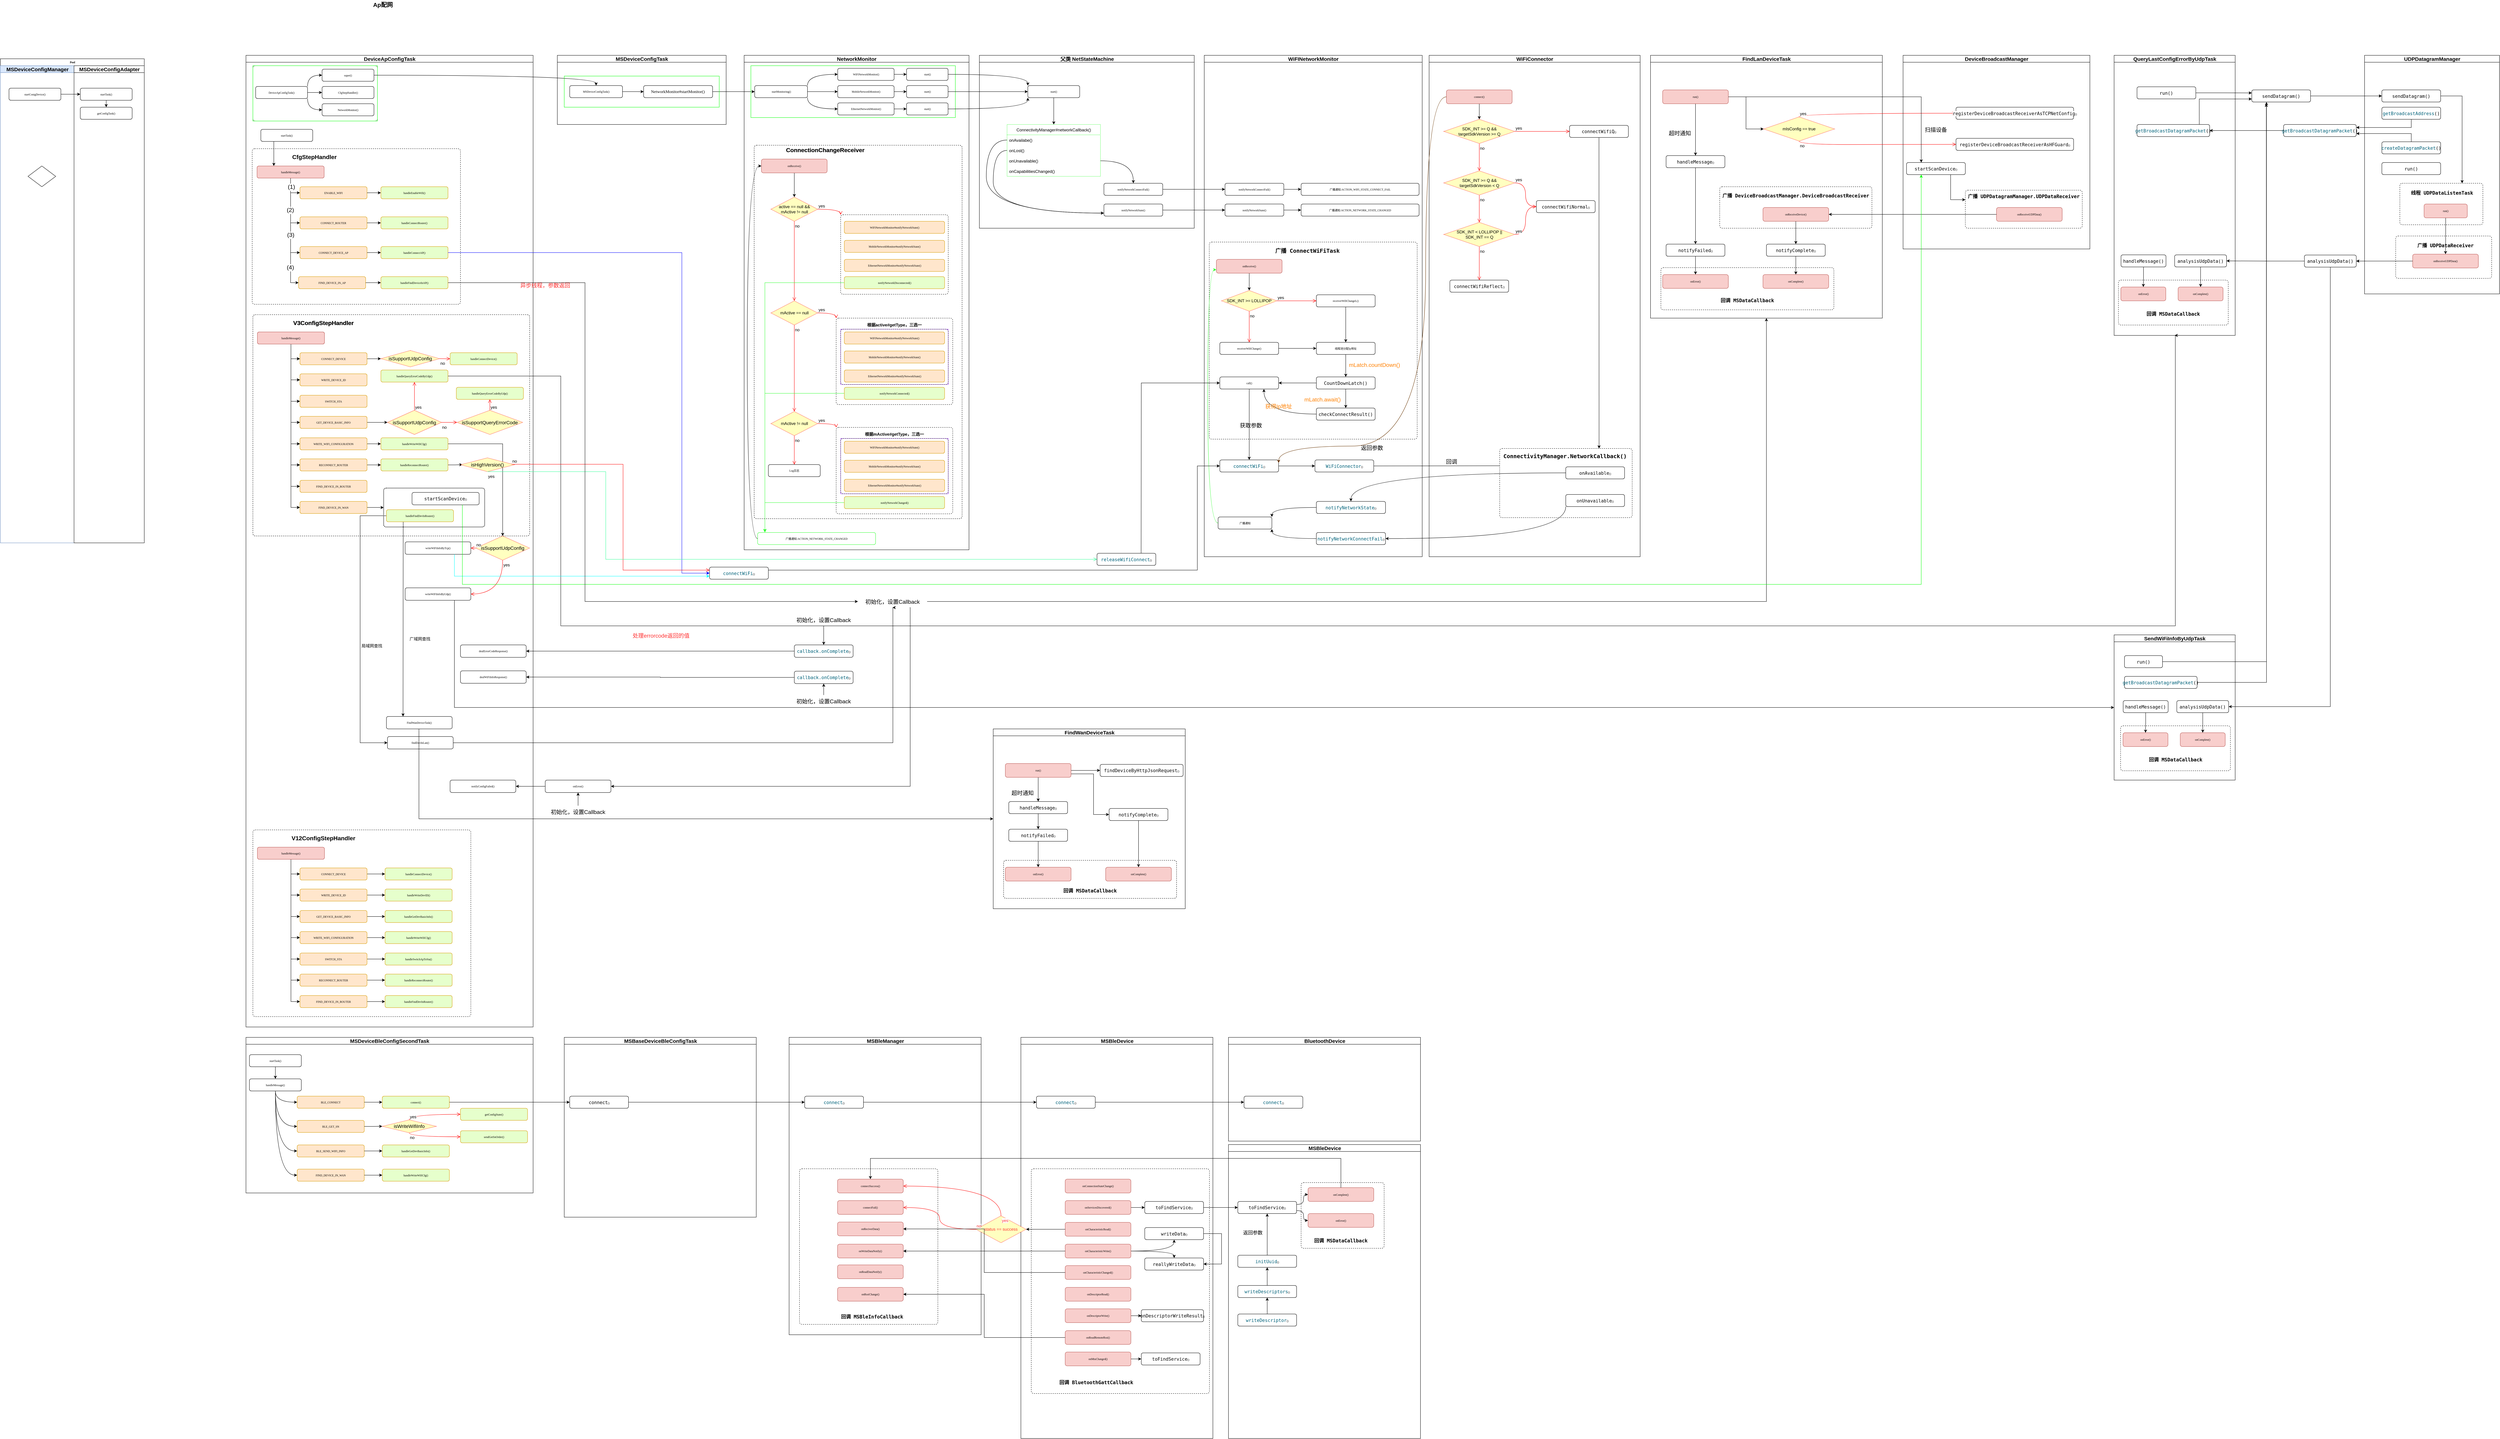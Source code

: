 <mxfile version="20.0.1" type="github">
  <diagram name="Page-1" id="74e2e168-ea6b-b213-b513-2b3c1d86103e">
    <mxGraphModel dx="6016" dy="4112" grid="1" gridSize="10" guides="1" tooltips="1" connect="1" arrows="1" fold="1" page="1" pageScale="1" pageWidth="4681" pageHeight="3300" background="none" math="0" shadow="0">
      <root>
        <mxCell id="0" />
        <mxCell id="1" parent="0" />
        <mxCell id="77e6c97f196da883-4" value="DeviceApConfigTask" style="swimlane;html=1;startSize=20;fontSize=15;fillColor=none;" parent="1" vertex="1">
          <mxGeometry x="260" width="830" height="2810" as="geometry">
            <mxRectangle x="260" width="180" height="20" as="alternateBounds" />
          </mxGeometry>
        </mxCell>
        <mxCell id="G-COS3JicrVC8gvn0CJn-1246" value="" style="rounded=1;whiteSpace=wrap;html=1;absoluteArcSize=1;arcSize=14;strokeWidth=1;fontSize=17;fillColor=none;dashed=1;" vertex="1" parent="77e6c97f196da883-4">
          <mxGeometry x="20" y="750" width="800" height="640" as="geometry" />
        </mxCell>
        <mxCell id="G-COS3JicrVC8gvn0CJn-1198" value="" style="rounded=1;whiteSpace=wrap;html=1;absoluteArcSize=1;arcSize=14;strokeWidth=2;dashed=1;dashPattern=1 1;fontSize=14;fontColor=#FF3333;fillColor=none;" vertex="1" parent="77e6c97f196da883-4">
          <mxGeometry x="398" y="1251.5" width="292" height="112.5" as="geometry" />
        </mxCell>
        <mxCell id="G-COS3JicrVC8gvn0CJn-1044" value="" style="rounded=1;whiteSpace=wrap;html=1;absoluteArcSize=1;arcSize=14;strokeWidth=1;fontSize=17;fillColor=none;dashed=1;" vertex="1" parent="77e6c97f196da883-4">
          <mxGeometry x="20" y="750" width="800" height="640" as="geometry" />
        </mxCell>
        <mxCell id="G-COS3JicrVC8gvn0CJn-81" style="edgeStyle=orthogonalEdgeStyle;rounded=0;orthogonalLoop=1;jettySize=auto;html=1;entryX=0.25;entryY=0;entryDx=0;entryDy=0;fontSize=15;exitX=0.25;exitY=1;exitDx=0;exitDy=0;curved=1;" edge="1" parent="77e6c97f196da883-4" source="G-COS3JicrVC8gvn0CJn-10" target="G-COS3JicrVC8gvn0CJn-59">
          <mxGeometry relative="1" as="geometry">
            <mxPoint x="120" y="230" as="sourcePoint" />
          </mxGeometry>
        </mxCell>
        <mxCell id="G-COS3JicrVC8gvn0CJn-10" value="startTask()" style="rounded=1;whiteSpace=wrap;html=1;shadow=0;labelBackgroundColor=none;strokeWidth=1;fontFamily=Verdana;fontSize=8;align=center;" vertex="1" parent="77e6c97f196da883-4">
          <mxGeometry x="43" y="214" width="150" height="35" as="geometry" />
        </mxCell>
        <mxCell id="G-COS3JicrVC8gvn0CJn-34" value="WRITE_DEVICE_ID" style="rounded=1;whiteSpace=wrap;html=1;shadow=0;labelBackgroundColor=none;strokeWidth=1;fontFamily=Verdana;fontSize=8;align=center;fillColor=#ffe6cc;strokeColor=#d79b00;" vertex="1" parent="77e6c97f196da883-4">
          <mxGeometry x="156" y="921" width="194" height="35" as="geometry" />
        </mxCell>
        <mxCell id="G-COS3JicrVC8gvn0CJn-1086" style="edgeStyle=orthogonalEdgeStyle;rounded=0;orthogonalLoop=1;jettySize=auto;html=1;exitX=1;exitY=0.5;exitDx=0;exitDy=0;fontSize=14;fontColor=#000000;strokeColor=#000000;" edge="1" parent="77e6c97f196da883-4" source="G-COS3JicrVC8gvn0CJn-35" target="G-COS3JicrVC8gvn0CJn-1085">
          <mxGeometry relative="1" as="geometry" />
        </mxCell>
        <mxCell id="G-COS3JicrVC8gvn0CJn-35" value="CONNECT_DEVICE" style="rounded=1;whiteSpace=wrap;html=1;shadow=0;labelBackgroundColor=none;strokeWidth=1;fontFamily=Verdana;fontSize=8;align=center;fillColor=#ffe6cc;strokeColor=#d79b00;" vertex="1" parent="77e6c97f196da883-4">
          <mxGeometry x="156" y="860" width="194" height="35" as="geometry" />
        </mxCell>
        <mxCell id="G-COS3JicrVC8gvn0CJn-36" value="SWITCH_STA" style="rounded=1;whiteSpace=wrap;html=1;shadow=0;labelBackgroundColor=none;strokeWidth=1;fontFamily=Verdana;fontSize=8;align=center;fillColor=#ffe6cc;strokeColor=#d79b00;" vertex="1" parent="77e6c97f196da883-4">
          <mxGeometry x="156" y="983" width="194" height="35" as="geometry" />
        </mxCell>
        <mxCell id="G-COS3JicrVC8gvn0CJn-1077" style="edgeStyle=orthogonalEdgeStyle;rounded=0;orthogonalLoop=1;jettySize=auto;html=1;exitX=1;exitY=0.5;exitDx=0;exitDy=0;entryX=0;entryY=0.5;entryDx=0;entryDy=0;fontSize=14;fontColor=#000000;strokeColor=#000000;" edge="1" parent="77e6c97f196da883-4" source="G-COS3JicrVC8gvn0CJn-37" target="G-COS3JicrVC8gvn0CJn-1076">
          <mxGeometry relative="1" as="geometry" />
        </mxCell>
        <mxCell id="G-COS3JicrVC8gvn0CJn-37" value="WRITE_WIFI_CONFIGURATION" style="rounded=1;whiteSpace=wrap;html=1;shadow=0;labelBackgroundColor=none;strokeWidth=1;fontFamily=Verdana;fontSize=8;align=center;fillColor=#ffe6cc;strokeColor=#d79b00;" vertex="1" parent="77e6c97f196da883-4">
          <mxGeometry x="156" y="1106" width="194" height="35" as="geometry" />
        </mxCell>
        <mxCell id="G-COS3JicrVC8gvn0CJn-38" value="GET_DEVICE_BASIC_INFO" style="rounded=1;whiteSpace=wrap;html=1;shadow=0;labelBackgroundColor=none;strokeWidth=1;fontFamily=Verdana;fontSize=8;align=center;fillColor=#ffe6cc;strokeColor=#d79b00;" vertex="1" parent="77e6c97f196da883-4">
          <mxGeometry x="156" y="1044" width="194" height="35" as="geometry" />
        </mxCell>
        <mxCell id="G-COS3JicrVC8gvn0CJn-1079" style="edgeStyle=orthogonalEdgeStyle;rounded=0;orthogonalLoop=1;jettySize=auto;html=1;exitX=1;exitY=0.5;exitDx=0;exitDy=0;entryX=0;entryY=0.5;entryDx=0;entryDy=0;fontSize=14;fontColor=#000000;strokeColor=#000000;" edge="1" parent="77e6c97f196da883-4" source="G-COS3JicrVC8gvn0CJn-39" target="G-COS3JicrVC8gvn0CJn-1078">
          <mxGeometry relative="1" as="geometry" />
        </mxCell>
        <mxCell id="G-COS3JicrVC8gvn0CJn-39" value="RECONNECT_ROUTER" style="rounded=1;whiteSpace=wrap;html=1;shadow=0;labelBackgroundColor=none;strokeWidth=1;fontFamily=Verdana;fontSize=8;align=center;fillColor=#ffe6cc;strokeColor=#d79b00;" vertex="1" parent="77e6c97f196da883-4">
          <mxGeometry x="156" y="1167" width="194" height="35" as="geometry" />
        </mxCell>
        <mxCell id="G-COS3JicrVC8gvn0CJn-41" value="FIND_DEVICE_IN_ROUTER" style="rounded=1;whiteSpace=wrap;html=1;shadow=0;labelBackgroundColor=none;strokeWidth=1;fontFamily=Verdana;fontSize=8;align=center;fillColor=#ffe6cc;strokeColor=#d79b00;" vertex="1" parent="77e6c97f196da883-4">
          <mxGeometry x="156" y="1229" width="194" height="35" as="geometry" />
        </mxCell>
        <mxCell id="G-COS3JicrVC8gvn0CJn-157" value="" style="group" vertex="1" connectable="0" parent="77e6c97f196da883-4">
          <mxGeometry x="20" y="30" width="360" height="160" as="geometry" />
        </mxCell>
        <mxCell id="G-COS3JicrVC8gvn0CJn-151" value="" style="rounded=1;whiteSpace=wrap;html=1;absoluteArcSize=1;arcSize=14;strokeWidth=1;dashed=1;fontSize=15;fillColor=none;dashPattern=1 1;strokeColor=#000000;" vertex="1" parent="G-COS3JicrVC8gvn0CJn-157">
          <mxGeometry width="360" height="160" as="geometry" />
        </mxCell>
        <mxCell id="G-COS3JicrVC8gvn0CJn-152" value="" style="group;strokeColor=#00FF00;container=0;" vertex="1" connectable="0" parent="G-COS3JicrVC8gvn0CJn-157">
          <mxGeometry width="360" height="160" as="geometry" />
        </mxCell>
        <mxCell id="G-COS3JicrVC8gvn0CJn-118" value="DeviceApConfigTask()" style="rounded=1;whiteSpace=wrap;html=1;shadow=0;labelBackgroundColor=none;strokeWidth=1;fontFamily=Verdana;fontSize=8;align=center;" vertex="1" parent="G-COS3JicrVC8gvn0CJn-157">
          <mxGeometry x="8" y="60" width="150" height="35" as="geometry" />
        </mxCell>
        <mxCell id="G-COS3JicrVC8gvn0CJn-124" value="super()" style="rounded=1;whiteSpace=wrap;html=1;shadow=0;labelBackgroundColor=none;strokeWidth=1;fontFamily=Verdana;fontSize=8;align=center;" vertex="1" parent="G-COS3JicrVC8gvn0CJn-157">
          <mxGeometry x="200" y="10" width="150" height="35" as="geometry" />
        </mxCell>
        <mxCell id="G-COS3JicrVC8gvn0CJn-154" style="edgeStyle=orthogonalEdgeStyle;curved=1;rounded=0;orthogonalLoop=1;jettySize=auto;html=1;exitX=1;exitY=0;exitDx=0;exitDy=0;entryX=0;entryY=0.5;entryDx=0;entryDy=0;fontSize=15;" edge="1" parent="G-COS3JicrVC8gvn0CJn-157" source="G-COS3JicrVC8gvn0CJn-118" target="G-COS3JicrVC8gvn0CJn-124">
          <mxGeometry relative="1" as="geometry" />
        </mxCell>
        <mxCell id="G-COS3JicrVC8gvn0CJn-125" value="CfgStepHandler()" style="rounded=1;whiteSpace=wrap;html=1;shadow=0;labelBackgroundColor=none;strokeWidth=1;fontFamily=Verdana;fontSize=8;align=center;" vertex="1" parent="G-COS3JicrVC8gvn0CJn-157">
          <mxGeometry x="200" y="60" width="150" height="35" as="geometry" />
        </mxCell>
        <mxCell id="G-COS3JicrVC8gvn0CJn-155" style="edgeStyle=orthogonalEdgeStyle;curved=1;rounded=0;orthogonalLoop=1;jettySize=auto;html=1;exitX=1;exitY=0.5;exitDx=0;exitDy=0;entryX=0;entryY=0.5;entryDx=0;entryDy=0;fontSize=15;" edge="1" parent="G-COS3JicrVC8gvn0CJn-157" source="G-COS3JicrVC8gvn0CJn-118" target="G-COS3JicrVC8gvn0CJn-125">
          <mxGeometry relative="1" as="geometry" />
        </mxCell>
        <mxCell id="G-COS3JicrVC8gvn0CJn-126" value="NetworkMonitor()" style="rounded=1;whiteSpace=wrap;html=1;shadow=0;labelBackgroundColor=none;strokeWidth=1;fontFamily=Verdana;fontSize=8;align=center;" vertex="1" parent="G-COS3JicrVC8gvn0CJn-157">
          <mxGeometry x="200" y="110" width="150" height="35" as="geometry" />
        </mxCell>
        <mxCell id="G-COS3JicrVC8gvn0CJn-156" style="edgeStyle=orthogonalEdgeStyle;curved=1;rounded=0;orthogonalLoop=1;jettySize=auto;html=1;exitX=1;exitY=1;exitDx=0;exitDy=0;entryX=0;entryY=0.5;entryDx=0;entryDy=0;fontSize=15;" edge="1" parent="G-COS3JicrVC8gvn0CJn-157" source="G-COS3JicrVC8gvn0CJn-118" target="G-COS3JicrVC8gvn0CJn-126">
          <mxGeometry relative="1" as="geometry" />
        </mxCell>
        <mxCell id="G-COS3JicrVC8gvn0CJn-60" value="" style="rounded=1;whiteSpace=wrap;html=1;absoluteArcSize=1;arcSize=14;strokeWidth=1;fontSize=17;fillColor=none;dashed=1;" vertex="1" parent="77e6c97f196da883-4">
          <mxGeometry x="18" y="270" width="602" height="450" as="geometry" />
        </mxCell>
        <mxCell id="G-COS3JicrVC8gvn0CJn-12" value="ENABLE_WIFI" style="rounded=1;whiteSpace=wrap;html=1;shadow=0;labelBackgroundColor=none;strokeWidth=1;fontFamily=Verdana;fontSize=8;align=center;fillColor=#ffe6cc;strokeColor=#d79b00;" vertex="1" parent="77e6c97f196da883-4">
          <mxGeometry x="156" y="380" width="194" height="35" as="geometry" />
        </mxCell>
        <mxCell id="G-COS3JicrVC8gvn0CJn-30" value="CONNECT_DEVICE_AP" style="rounded=1;whiteSpace=wrap;html=1;shadow=0;labelBackgroundColor=none;strokeWidth=1;fontFamily=Verdana;fontSize=8;align=center;fillColor=#ffe6cc;strokeColor=#d79b00;" vertex="1" parent="77e6c97f196da883-4">
          <mxGeometry x="156" y="553" width="194" height="35" as="geometry" />
        </mxCell>
        <mxCell id="G-COS3JicrVC8gvn0CJn-32" value="CONNECT_ROUTER" style="rounded=1;whiteSpace=wrap;html=1;shadow=0;labelBackgroundColor=none;strokeWidth=1;fontFamily=Verdana;fontSize=8;align=center;fillColor=#ffe6cc;strokeColor=#d79b00;" vertex="1" parent="77e6c97f196da883-4">
          <mxGeometry x="156" y="467" width="194" height="35" as="geometry" />
        </mxCell>
        <mxCell id="G-COS3JicrVC8gvn0CJn-33" value="FIND_DEVICE_IN_AP" style="rounded=1;whiteSpace=wrap;html=1;shadow=0;labelBackgroundColor=none;strokeWidth=1;fontFamily=Verdana;fontSize=8;align=center;fillColor=#ffe6cc;strokeColor=#d79b00;" vertex="1" parent="77e6c97f196da883-4">
          <mxGeometry x="152" y="640" width="194" height="35" as="geometry" />
        </mxCell>
        <mxCell id="G-COS3JicrVC8gvn0CJn-62" style="edgeStyle=orthogonalEdgeStyle;rounded=0;orthogonalLoop=1;jettySize=auto;html=1;exitX=0.5;exitY=1;exitDx=0;exitDy=0;entryX=0;entryY=0.5;entryDx=0;entryDy=0;fontSize=17;" edge="1" parent="77e6c97f196da883-4" source="G-COS3JicrVC8gvn0CJn-59" target="G-COS3JicrVC8gvn0CJn-12">
          <mxGeometry relative="1" as="geometry" />
        </mxCell>
        <mxCell id="G-COS3JicrVC8gvn0CJn-68" style="edgeStyle=orthogonalEdgeStyle;rounded=0;orthogonalLoop=1;jettySize=auto;html=1;exitX=0.5;exitY=1;exitDx=0;exitDy=0;entryX=0;entryY=0.5;entryDx=0;entryDy=0;fontSize=17;" edge="1" parent="77e6c97f196da883-4" source="G-COS3JicrVC8gvn0CJn-59" target="G-COS3JicrVC8gvn0CJn-32">
          <mxGeometry relative="1" as="geometry" />
        </mxCell>
        <mxCell id="G-COS3JicrVC8gvn0CJn-69" style="edgeStyle=orthogonalEdgeStyle;rounded=0;orthogonalLoop=1;jettySize=auto;html=1;exitX=0.5;exitY=1;exitDx=0;exitDy=0;entryX=0;entryY=0.5;entryDx=0;entryDy=0;fontSize=17;" edge="1" parent="77e6c97f196da883-4" source="G-COS3JicrVC8gvn0CJn-59" target="G-COS3JicrVC8gvn0CJn-30">
          <mxGeometry relative="1" as="geometry" />
        </mxCell>
        <mxCell id="G-COS3JicrVC8gvn0CJn-70" style="edgeStyle=orthogonalEdgeStyle;rounded=0;orthogonalLoop=1;jettySize=auto;html=1;exitX=0.5;exitY=1;exitDx=0;exitDy=0;entryX=0;entryY=0.5;entryDx=0;entryDy=0;fontSize=17;" edge="1" parent="77e6c97f196da883-4" source="G-COS3JicrVC8gvn0CJn-59" target="G-COS3JicrVC8gvn0CJn-33">
          <mxGeometry relative="1" as="geometry" />
        </mxCell>
        <mxCell id="G-COS3JicrVC8gvn0CJn-74" value="(4)" style="edgeLabel;html=1;align=center;verticalAlign=middle;resizable=0;points=[];fontSize=17;" vertex="1" connectable="0" parent="G-COS3JicrVC8gvn0CJn-70">
          <mxGeometry x="0.588" y="-1" relative="1" as="geometry">
            <mxPoint as="offset" />
          </mxGeometry>
        </mxCell>
        <mxCell id="G-COS3JicrVC8gvn0CJn-75" value="(3)" style="edgeLabel;html=1;align=center;verticalAlign=middle;resizable=0;points=[];fontSize=17;" vertex="1" connectable="0" parent="G-COS3JicrVC8gvn0CJn-70">
          <mxGeometry x="0.01" relative="1" as="geometry">
            <mxPoint as="offset" />
          </mxGeometry>
        </mxCell>
        <mxCell id="G-COS3JicrVC8gvn0CJn-76" value="(2)" style="edgeLabel;html=1;align=center;verticalAlign=middle;resizable=0;points=[];fontSize=17;" vertex="1" connectable="0" parent="G-COS3JicrVC8gvn0CJn-70">
          <mxGeometry x="-0.431" y="-1" relative="1" as="geometry">
            <mxPoint as="offset" />
          </mxGeometry>
        </mxCell>
        <mxCell id="G-COS3JicrVC8gvn0CJn-77" value="(1)" style="edgeLabel;html=1;align=center;verticalAlign=middle;resizable=0;points=[];fontSize=17;" vertex="1" connectable="0" parent="G-COS3JicrVC8gvn0CJn-70">
          <mxGeometry x="-0.842" y="2" relative="1" as="geometry">
            <mxPoint as="offset" />
          </mxGeometry>
        </mxCell>
        <mxCell id="G-COS3JicrVC8gvn0CJn-59" value="handleMessage()" style="rounded=1;whiteSpace=wrap;html=1;shadow=0;labelBackgroundColor=none;strokeWidth=1;fontFamily=Verdana;fontSize=8;align=center;fillColor=#f8cecc;strokeColor=#b85450;" vertex="1" parent="77e6c97f196da883-4">
          <mxGeometry x="32" y="320" width="194" height="35" as="geometry" />
        </mxCell>
        <mxCell id="G-COS3JicrVC8gvn0CJn-61" value="CfgStepHandler" style="text;html=1;strokeColor=none;fillColor=none;align=center;verticalAlign=middle;whiteSpace=wrap;rounded=0;dashed=1;fontSize=17;fontStyle=1" vertex="1" parent="77e6c97f196da883-4">
          <mxGeometry x="122" y="280" width="152" height="30" as="geometry" />
        </mxCell>
        <mxCell id="G-COS3JicrVC8gvn0CJn-63" value="handleEnableWifi()" style="rounded=1;whiteSpace=wrap;html=1;shadow=0;labelBackgroundColor=none;strokeWidth=1;fontFamily=Verdana;fontSize=8;align=center;fillColor=#E6FFCC;strokeColor=#d79b00;" vertex="1" parent="77e6c97f196da883-4">
          <mxGeometry x="390" y="380" width="194" height="35" as="geometry" />
        </mxCell>
        <mxCell id="G-COS3JicrVC8gvn0CJn-67" style="edgeStyle=orthogonalEdgeStyle;rounded=0;orthogonalLoop=1;jettySize=auto;html=1;entryX=0;entryY=0.5;entryDx=0;entryDy=0;fontSize=17;" edge="1" parent="77e6c97f196da883-4" source="G-COS3JicrVC8gvn0CJn-12" target="G-COS3JicrVC8gvn0CJn-63">
          <mxGeometry relative="1" as="geometry" />
        </mxCell>
        <mxCell id="G-COS3JicrVC8gvn0CJn-64" value="handleConnectRouter()" style="rounded=1;whiteSpace=wrap;html=1;shadow=0;labelBackgroundColor=none;strokeWidth=1;fontFamily=Verdana;fontSize=8;align=center;fillColor=#E6FFCC;strokeColor=#d79b00;" vertex="1" parent="77e6c97f196da883-4">
          <mxGeometry x="390" y="467" width="194" height="35" as="geometry" />
        </mxCell>
        <mxCell id="G-COS3JicrVC8gvn0CJn-71" style="edgeStyle=orthogonalEdgeStyle;rounded=0;orthogonalLoop=1;jettySize=auto;html=1;exitX=1;exitY=0.5;exitDx=0;exitDy=0;fontSize=17;" edge="1" parent="77e6c97f196da883-4" source="G-COS3JicrVC8gvn0CJn-32" target="G-COS3JicrVC8gvn0CJn-64">
          <mxGeometry relative="1" as="geometry" />
        </mxCell>
        <mxCell id="G-COS3JicrVC8gvn0CJn-65" value="handleConnectAP()" style="rounded=1;whiteSpace=wrap;html=1;shadow=0;labelBackgroundColor=none;strokeWidth=1;fontFamily=Verdana;fontSize=8;align=center;fillColor=#E6FFCC;strokeColor=#d79b00;" vertex="1" parent="77e6c97f196da883-4">
          <mxGeometry x="390" y="553" width="194" height="35" as="geometry" />
        </mxCell>
        <mxCell id="G-COS3JicrVC8gvn0CJn-72" style="edgeStyle=orthogonalEdgeStyle;rounded=0;orthogonalLoop=1;jettySize=auto;html=1;exitX=1;exitY=0.5;exitDx=0;exitDy=0;fontSize=17;" edge="1" parent="77e6c97f196da883-4" source="G-COS3JicrVC8gvn0CJn-30" target="G-COS3JicrVC8gvn0CJn-65">
          <mxGeometry relative="1" as="geometry" />
        </mxCell>
        <mxCell id="G-COS3JicrVC8gvn0CJn-66" value="handleFindDeviceInAP()" style="rounded=1;whiteSpace=wrap;html=1;shadow=0;labelBackgroundColor=none;strokeWidth=1;fontFamily=Verdana;fontSize=8;align=center;fillColor=#E6FFCC;strokeColor=#d79b00;" vertex="1" parent="77e6c97f196da883-4">
          <mxGeometry x="390" y="640" width="194" height="35" as="geometry" />
        </mxCell>
        <mxCell id="G-COS3JicrVC8gvn0CJn-73" value="" style="edgeStyle=orthogonalEdgeStyle;rounded=0;orthogonalLoop=1;jettySize=auto;html=1;fontSize=17;" edge="1" parent="77e6c97f196da883-4" source="G-COS3JicrVC8gvn0CJn-33" target="G-COS3JicrVC8gvn0CJn-66">
          <mxGeometry relative="1" as="geometry">
            <Array as="points">
              <mxPoint x="390" y="658" />
            </Array>
          </mxGeometry>
        </mxCell>
        <mxCell id="G-COS3JicrVC8gvn0CJn-1047" style="edgeStyle=orthogonalEdgeStyle;rounded=0;orthogonalLoop=1;jettySize=auto;html=1;exitX=0.5;exitY=1;exitDx=0;exitDy=0;entryX=0;entryY=0.5;entryDx=0;entryDy=0;fontSize=14;fontColor=#000000;strokeColor=#000000;" edge="1" parent="77e6c97f196da883-4" source="G-COS3JicrVC8gvn0CJn-1045" target="G-COS3JicrVC8gvn0CJn-35">
          <mxGeometry relative="1" as="geometry" />
        </mxCell>
        <mxCell id="G-COS3JicrVC8gvn0CJn-1048" style="edgeStyle=orthogonalEdgeStyle;rounded=0;orthogonalLoop=1;jettySize=auto;html=1;exitX=0.5;exitY=1;exitDx=0;exitDy=0;entryX=0;entryY=0.5;entryDx=0;entryDy=0;fontSize=14;fontColor=#000000;strokeColor=#000000;" edge="1" parent="77e6c97f196da883-4" source="G-COS3JicrVC8gvn0CJn-1045" target="G-COS3JicrVC8gvn0CJn-34">
          <mxGeometry relative="1" as="geometry" />
        </mxCell>
        <mxCell id="G-COS3JicrVC8gvn0CJn-1049" style="edgeStyle=orthogonalEdgeStyle;rounded=0;orthogonalLoop=1;jettySize=auto;html=1;exitX=0.5;exitY=1;exitDx=0;exitDy=0;entryX=0;entryY=0.5;entryDx=0;entryDy=0;fontSize=14;fontColor=#000000;strokeColor=#000000;" edge="1" parent="77e6c97f196da883-4" source="G-COS3JicrVC8gvn0CJn-1045" target="G-COS3JicrVC8gvn0CJn-36">
          <mxGeometry relative="1" as="geometry" />
        </mxCell>
        <mxCell id="G-COS3JicrVC8gvn0CJn-1050" style="edgeStyle=orthogonalEdgeStyle;rounded=0;orthogonalLoop=1;jettySize=auto;html=1;exitX=0.5;exitY=1;exitDx=0;exitDy=0;entryX=0;entryY=0.5;entryDx=0;entryDy=0;fontSize=14;fontColor=#000000;strokeColor=#000000;" edge="1" parent="77e6c97f196da883-4" source="G-COS3JicrVC8gvn0CJn-1045" target="G-COS3JicrVC8gvn0CJn-38">
          <mxGeometry relative="1" as="geometry" />
        </mxCell>
        <mxCell id="G-COS3JicrVC8gvn0CJn-1051" style="edgeStyle=orthogonalEdgeStyle;rounded=0;orthogonalLoop=1;jettySize=auto;html=1;exitX=0.5;exitY=1;exitDx=0;exitDy=0;entryX=0;entryY=0.5;entryDx=0;entryDy=0;fontSize=14;fontColor=#000000;strokeColor=#000000;" edge="1" parent="77e6c97f196da883-4" source="G-COS3JicrVC8gvn0CJn-1045" target="G-COS3JicrVC8gvn0CJn-37">
          <mxGeometry relative="1" as="geometry" />
        </mxCell>
        <mxCell id="G-COS3JicrVC8gvn0CJn-1052" style="edgeStyle=orthogonalEdgeStyle;rounded=0;orthogonalLoop=1;jettySize=auto;html=1;exitX=0.5;exitY=1;exitDx=0;exitDy=0;entryX=0;entryY=0.5;entryDx=0;entryDy=0;fontSize=14;fontColor=#000000;strokeColor=#000000;" edge="1" parent="77e6c97f196da883-4" source="G-COS3JicrVC8gvn0CJn-1045" target="G-COS3JicrVC8gvn0CJn-39">
          <mxGeometry relative="1" as="geometry" />
        </mxCell>
        <mxCell id="G-COS3JicrVC8gvn0CJn-1053" style="edgeStyle=orthogonalEdgeStyle;rounded=0;orthogonalLoop=1;jettySize=auto;html=1;exitX=0.5;exitY=1;exitDx=0;exitDy=0;entryX=0;entryY=0.5;entryDx=0;entryDy=0;fontSize=14;fontColor=#000000;strokeColor=#000000;" edge="1" parent="77e6c97f196da883-4" source="G-COS3JicrVC8gvn0CJn-1045" target="G-COS3JicrVC8gvn0CJn-41">
          <mxGeometry relative="1" as="geometry" />
        </mxCell>
        <mxCell id="G-COS3JicrVC8gvn0CJn-1057" style="edgeStyle=orthogonalEdgeStyle;rounded=0;orthogonalLoop=1;jettySize=auto;html=1;exitX=0.5;exitY=1;exitDx=0;exitDy=0;entryX=0;entryY=0.5;entryDx=0;entryDy=0;fontSize=14;fontColor=#000000;strokeColor=#000000;" edge="1" parent="77e6c97f196da883-4" source="G-COS3JicrVC8gvn0CJn-1045" target="G-COS3JicrVC8gvn0CJn-1056">
          <mxGeometry relative="1" as="geometry" />
        </mxCell>
        <mxCell id="G-COS3JicrVC8gvn0CJn-1045" value="handleMessage()" style="rounded=1;whiteSpace=wrap;html=1;shadow=0;labelBackgroundColor=none;strokeWidth=1;fontFamily=Verdana;fontSize=8;align=center;fillColor=#f8cecc;strokeColor=#b85450;" vertex="1" parent="77e6c97f196da883-4">
          <mxGeometry x="33" y="800" width="194" height="35" as="geometry" />
        </mxCell>
        <mxCell id="G-COS3JicrVC8gvn0CJn-1046" value="V3ConfigStepHandler" style="text;html=1;strokeColor=none;fillColor=none;align=center;verticalAlign=middle;whiteSpace=wrap;rounded=0;dashed=1;fontSize=17;fontStyle=1" vertex="1" parent="77e6c97f196da883-4">
          <mxGeometry x="124" y="760" width="200" height="30" as="geometry" />
        </mxCell>
        <mxCell id="G-COS3JicrVC8gvn0CJn-1054" value="handleConnectDevice()" style="rounded=1;whiteSpace=wrap;html=1;shadow=0;labelBackgroundColor=none;strokeWidth=1;fontFamily=Verdana;fontSize=8;align=center;fillColor=#E6FFCC;strokeColor=#d79b00;" vertex="1" parent="77e6c97f196da883-4">
          <mxGeometry x="590" y="860" width="194" height="35" as="geometry" />
        </mxCell>
        <mxCell id="G-COS3JicrVC8gvn0CJn-1081" style="edgeStyle=orthogonalEdgeStyle;rounded=0;orthogonalLoop=1;jettySize=auto;html=1;exitX=1;exitY=0.5;exitDx=0;exitDy=0;fontSize=14;fontColor=#000000;strokeColor=#000000;entryX=0;entryY=0.5;entryDx=0;entryDy=0;" edge="1" parent="77e6c97f196da883-4" source="G-COS3JicrVC8gvn0CJn-1056" target="G-COS3JicrVC8gvn0CJn-1198">
          <mxGeometry relative="1" as="geometry" />
        </mxCell>
        <mxCell id="G-COS3JicrVC8gvn0CJn-1056" value="FIND_DEVICE_IN_WAN" style="rounded=1;whiteSpace=wrap;html=1;shadow=0;labelBackgroundColor=none;strokeWidth=1;fontFamily=Verdana;fontSize=8;align=center;fillColor=#ffe6cc;strokeColor=#d79b00;" vertex="1" parent="77e6c97f196da883-4">
          <mxGeometry x="156" y="1290" width="194" height="35" as="geometry" />
        </mxCell>
        <mxCell id="G-COS3JicrVC8gvn0CJn-1058" value="handleQueryErrorCodeByUdp()" style="rounded=1;whiteSpace=wrap;html=1;shadow=0;labelBackgroundColor=none;strokeWidth=1;fontFamily=Verdana;fontSize=8;align=center;fillColor=#E6FFCC;strokeColor=#d79b00;" vertex="1" parent="77e6c97f196da883-4">
          <mxGeometry x="390" y="910" width="194" height="35" as="geometry" />
        </mxCell>
        <mxCell id="G-COS3JicrVC8gvn0CJn-1059" style="edgeStyle=orthogonalEdgeStyle;rounded=0;orthogonalLoop=1;jettySize=auto;html=1;exitX=1;exitY=0.5;exitDx=0;exitDy=0;fontSize=14;fontColor=#000000;strokeColor=#000000;entryX=0;entryY=0.5;entryDx=0;entryDy=0;" edge="1" parent="77e6c97f196da883-4" source="G-COS3JicrVC8gvn0CJn-38" target="G-COS3JicrVC8gvn0CJn-1067">
          <mxGeometry relative="1" as="geometry">
            <mxPoint x="380.26" y="1061.2" as="targetPoint" />
          </mxGeometry>
        </mxCell>
        <mxCell id="G-COS3JicrVC8gvn0CJn-1067" value="&lt;span style=&quot;font-size: 14px;&quot;&gt;isSupportUdpConfig&lt;/span&gt;" style="rhombus;whiteSpace=wrap;html=1;fillColor=#ffffc0;strokeColor=#ff0000;dashed=1;dashPattern=1 1;fontSize=12;" vertex="1" parent="77e6c97f196da883-4">
          <mxGeometry x="409" y="1026.5" width="156" height="70" as="geometry" />
        </mxCell>
        <mxCell id="G-COS3JicrVC8gvn0CJn-1068" value="yes" style="edgeStyle=orthogonalEdgeStyle;html=1;align=left;verticalAlign=bottom;endArrow=open;endSize=8;strokeColor=#ff0000;rounded=0;fontSize=12;curved=1;exitX=0.5;exitY=0;exitDx=0;exitDy=0;" edge="1" parent="77e6c97f196da883-4" source="G-COS3JicrVC8gvn0CJn-1067" target="G-COS3JicrVC8gvn0CJn-1058">
          <mxGeometry x="-1" relative="1" as="geometry">
            <mxPoint x="668.5" y="1166" as="targetPoint" />
            <mxPoint x="-2795.5" y="1184" as="sourcePoint" />
          </mxGeometry>
        </mxCell>
        <mxCell id="G-COS3JicrVC8gvn0CJn-1069" value="no" style="edgeStyle=orthogonalEdgeStyle;html=1;align=left;verticalAlign=top;endArrow=open;endSize=8;strokeColor=#ff0000;rounded=0;fontSize=12;curved=1;exitX=1;exitY=0.5;exitDx=0;exitDy=0;entryX=0;entryY=0.5;entryDx=0;entryDy=0;" edge="1" parent="77e6c97f196da883-4" source="G-COS3JicrVC8gvn0CJn-1067" target="G-COS3JicrVC8gvn0CJn-1073">
          <mxGeometry x="-1" relative="1" as="geometry">
            <mxPoint x="547.5" y="1273.5" as="targetPoint" />
            <mxPoint x="-1164" y="1190" as="sourcePoint" />
          </mxGeometry>
        </mxCell>
        <mxCell id="G-COS3JicrVC8gvn0CJn-1070" style="edgeStyle=orthogonalEdgeStyle;rounded=0;orthogonalLoop=1;jettySize=auto;html=1;exitX=0.5;exitY=1;exitDx=0;exitDy=0;fontSize=14;fontColor=#000000;strokeColor=#000000;" edge="1" parent="77e6c97f196da883-4" source="G-COS3JicrVC8gvn0CJn-1058" target="G-COS3JicrVC8gvn0CJn-1058">
          <mxGeometry relative="1" as="geometry" />
        </mxCell>
        <mxCell id="G-COS3JicrVC8gvn0CJn-1073" value="&lt;span style=&quot;font-size: 14px;&quot;&gt;isSupportQueryErrorCode&lt;/span&gt;" style="rhombus;whiteSpace=wrap;html=1;fillColor=#ffffc0;strokeColor=#ff0000;dashed=1;dashPattern=1 1;fontSize=12;" vertex="1" parent="77e6c97f196da883-4">
          <mxGeometry x="610" y="1026.5" width="190" height="70" as="geometry" />
        </mxCell>
        <mxCell id="G-COS3JicrVC8gvn0CJn-1074" value="yes" style="edgeStyle=orthogonalEdgeStyle;html=1;align=left;verticalAlign=bottom;endArrow=open;endSize=8;strokeColor=#ff0000;rounded=0;fontSize=12;curved=1;exitX=0.5;exitY=0;exitDx=0;exitDy=0;" edge="1" parent="77e6c97f196da883-4" source="G-COS3JicrVC8gvn0CJn-1073" target="G-COS3JicrVC8gvn0CJn-1060">
          <mxGeometry x="-1" relative="1" as="geometry">
            <mxPoint x="701" y="995" as="targetPoint" />
            <mxPoint x="653" y="1027" as="sourcePoint" />
          </mxGeometry>
        </mxCell>
        <mxCell id="G-COS3JicrVC8gvn0CJn-1060" value="handleQueryErrorCodeByUdp()" style="rounded=1;whiteSpace=wrap;html=1;shadow=0;labelBackgroundColor=none;strokeWidth=1;fontFamily=Verdana;fontSize=8;align=center;fillColor=#E6FFCC;strokeColor=#d79b00;" vertex="1" parent="77e6c97f196da883-4">
          <mxGeometry x="608" y="960" width="194" height="35" as="geometry" />
        </mxCell>
        <mxCell id="G-COS3JicrVC8gvn0CJn-1142" style="edgeStyle=orthogonalEdgeStyle;rounded=0;orthogonalLoop=1;jettySize=auto;html=1;exitX=1;exitY=0.5;exitDx=0;exitDy=0;entryX=0.5;entryY=0;entryDx=0;entryDy=0;fontSize=14;fontColor=#FF3333;strokeColor=#000000;" edge="1" parent="77e6c97f196da883-4" source="G-COS3JicrVC8gvn0CJn-1076" target="G-COS3JicrVC8gvn0CJn-1141">
          <mxGeometry relative="1" as="geometry" />
        </mxCell>
        <mxCell id="G-COS3JicrVC8gvn0CJn-1076" value="handleWriteWifiCfg()" style="rounded=1;whiteSpace=wrap;html=1;shadow=0;labelBackgroundColor=none;strokeWidth=1;fontFamily=Verdana;fontSize=8;align=center;fillColor=#E6FFCC;strokeColor=#d79b00;" vertex="1" parent="77e6c97f196da883-4">
          <mxGeometry x="390" y="1106" width="194" height="35" as="geometry" />
        </mxCell>
        <mxCell id="G-COS3JicrVC8gvn0CJn-1190" style="edgeStyle=orthogonalEdgeStyle;rounded=0;orthogonalLoop=1;jettySize=auto;html=1;exitX=1;exitY=0.5;exitDx=0;exitDy=0;entryX=0.037;entryY=0.49;entryDx=0;entryDy=0;entryPerimeter=0;fontSize=14;fontColor=#FF3333;strokeColor=#000000;" edge="1" parent="77e6c97f196da883-4" source="G-COS3JicrVC8gvn0CJn-1078" target="G-COS3JicrVC8gvn0CJn-1189">
          <mxGeometry relative="1" as="geometry" />
        </mxCell>
        <mxCell id="G-COS3JicrVC8gvn0CJn-1078" value="handleReconnectRouter()" style="rounded=1;whiteSpace=wrap;html=1;shadow=0;labelBackgroundColor=none;strokeWidth=1;fontFamily=Verdana;fontSize=8;align=center;fillColor=#E6FFCC;strokeColor=#d79b00;" vertex="1" parent="77e6c97f196da883-4">
          <mxGeometry x="390" y="1167" width="194" height="35" as="geometry" />
        </mxCell>
        <mxCell id="G-COS3JicrVC8gvn0CJn-1202" style="edgeStyle=elbowEdgeStyle;rounded=0;orthogonalLoop=1;jettySize=auto;html=1;exitX=0.25;exitY=1;exitDx=0;exitDy=0;fontSize=14;fontColor=#FF3333;strokeColor=#000000;entryX=0.25;entryY=0;entryDx=0;entryDy=0;" edge="1" parent="77e6c97f196da883-4" source="G-COS3JicrVC8gvn0CJn-1080" target="G-COS3JicrVC8gvn0CJn-1203">
          <mxGeometry relative="1" as="geometry" />
        </mxCell>
        <mxCell id="G-COS3JicrVC8gvn0CJn-1204" style="edgeStyle=elbowEdgeStyle;rounded=0;orthogonalLoop=1;jettySize=auto;html=1;exitX=0;exitY=0.5;exitDx=0;exitDy=0;entryX=0;entryY=0.5;entryDx=0;entryDy=0;fontSize=14;fontColor=#FF3333;strokeColor=#000000;" edge="1" parent="77e6c97f196da883-4" source="G-COS3JicrVC8gvn0CJn-1080" target="G-COS3JicrVC8gvn0CJn-1201">
          <mxGeometry relative="1" as="geometry">
            <Array as="points">
              <mxPoint x="330" y="1630" />
            </Array>
          </mxGeometry>
        </mxCell>
        <mxCell id="G-COS3JicrVC8gvn0CJn-1080" value="handleFindDevInRouter()" style="rounded=1;whiteSpace=wrap;html=1;shadow=0;labelBackgroundColor=none;strokeWidth=1;fontFamily=Verdana;fontSize=8;align=center;fillColor=#E6FFCC;strokeColor=#d79b00;" vertex="1" parent="77e6c97f196da883-4">
          <mxGeometry x="406" y="1314" width="194" height="35" as="geometry" />
        </mxCell>
        <mxCell id="G-COS3JicrVC8gvn0CJn-1082" value="&lt;span style=&quot;font-size: 14px;&quot;&gt;isSupportUdpConfig&lt;/span&gt;" style="rhombus;whiteSpace=wrap;html=1;fillColor=#ffffc0;strokeColor=#ff0000;dashed=1;dashPattern=1 1;fontSize=12;" vertex="1" parent="77e6c97f196da883-4">
          <mxGeometry x="409" y="1026.5" width="156" height="70" as="geometry" />
        </mxCell>
        <mxCell id="G-COS3JicrVC8gvn0CJn-1084" value="no" style="edgeStyle=orthogonalEdgeStyle;html=1;align=left;verticalAlign=top;endArrow=open;endSize=8;strokeColor=#ff0000;rounded=0;fontSize=12;curved=1;exitX=1;exitY=0.5;exitDx=0;exitDy=0;entryX=0;entryY=0.5;entryDx=0;entryDy=0;" edge="1" parent="77e6c97f196da883-4" source="G-COS3JicrVC8gvn0CJn-1085" target="G-COS3JicrVC8gvn0CJn-1054">
          <mxGeometry x="-1" relative="1" as="geometry">
            <mxPoint x="591" y="876.5" as="targetPoint" />
            <mxPoint x="546" y="876.5" as="sourcePoint" />
          </mxGeometry>
        </mxCell>
        <mxCell id="G-COS3JicrVC8gvn0CJn-1085" value="&lt;span style=&quot;font-size: 14px;&quot;&gt;isSupportUdpConfig&lt;/span&gt;" style="rhombus;whiteSpace=wrap;html=1;fillColor=#ffffc0;strokeColor=#ff0000;dashed=1;dashPattern=1 1;fontSize=12;" vertex="1" parent="77e6c97f196da883-4">
          <mxGeometry x="390" y="853.5" width="170" height="47.5" as="geometry" />
        </mxCell>
        <mxCell id="G-COS3JicrVC8gvn0CJn-1136" value="dealErrorCodeResponse()" style="rounded=1;whiteSpace=wrap;html=1;shadow=0;labelBackgroundColor=none;strokeWidth=1;fontFamily=Verdana;fontSize=8;align=center;" vertex="1" parent="77e6c97f196da883-4">
          <mxGeometry x="620" y="1705" width="190" height="36" as="geometry" />
        </mxCell>
        <mxCell id="G-COS3JicrVC8gvn0CJn-1141" value="&lt;span style=&quot;font-size: 14px;&quot;&gt;isSupportUdpConfig&lt;/span&gt;" style="rhombus;whiteSpace=wrap;html=1;fillColor=#ffffc0;strokeColor=#ff0000;dashed=1;dashPattern=1 1;fontSize=12;" vertex="1" parent="77e6c97f196da883-4">
          <mxGeometry x="664" y="1390" width="156" height="70" as="geometry" />
        </mxCell>
        <mxCell id="G-COS3JicrVC8gvn0CJn-1143" value="no" style="edgeStyle=orthogonalEdgeStyle;html=1;align=left;verticalAlign=bottom;endArrow=open;endSize=8;strokeColor=#ff0000;rounded=0;fontSize=12;curved=1;exitX=0;exitY=0.5;exitDx=0;exitDy=0;entryX=1;entryY=0.5;entryDx=0;entryDy=0;" edge="1" parent="77e6c97f196da883-4" source="G-COS3JicrVC8gvn0CJn-1141" target="G-COS3JicrVC8gvn0CJn-1144">
          <mxGeometry x="-1" relative="1" as="geometry">
            <mxPoint x="408.2" y="1384.25" as="targetPoint" />
            <mxPoint x="408.2" y="1465.75" as="sourcePoint" />
          </mxGeometry>
        </mxCell>
        <mxCell id="G-COS3JicrVC8gvn0CJn-1144" value="writeWiFiInfoByTcp()" style="rounded=1;whiteSpace=wrap;html=1;shadow=0;labelBackgroundColor=none;strokeWidth=1;fontFamily=Verdana;fontSize=8;align=center;" vertex="1" parent="77e6c97f196da883-4">
          <mxGeometry x="460" y="1407" width="190" height="36" as="geometry" />
        </mxCell>
        <mxCell id="G-COS3JicrVC8gvn0CJn-1145" value="writeWiFiInfoByUdp()" style="rounded=1;whiteSpace=wrap;html=1;shadow=0;labelBackgroundColor=none;strokeWidth=1;fontFamily=Verdana;fontSize=8;align=center;" vertex="1" parent="77e6c97f196da883-4">
          <mxGeometry x="460" y="1540" width="190" height="36" as="geometry" />
        </mxCell>
        <mxCell id="G-COS3JicrVC8gvn0CJn-1146" value="yes" style="edgeStyle=orthogonalEdgeStyle;html=1;align=left;verticalAlign=top;endArrow=open;endSize=8;strokeColor=#ff0000;rounded=0;fontSize=12;curved=1;exitX=0.5;exitY=1;exitDx=0;exitDy=0;entryX=1;entryY=0.5;entryDx=0;entryDy=0;" edge="1" parent="77e6c97f196da883-4" source="G-COS3JicrVC8gvn0CJn-1141" target="G-COS3JicrVC8gvn0CJn-1145">
          <mxGeometry x="-1" relative="1" as="geometry">
            <mxPoint x="620" y="1216.5" as="targetPoint" />
            <mxPoint x="575" y="1216.5" as="sourcePoint" />
          </mxGeometry>
        </mxCell>
        <mxCell id="G-COS3JicrVC8gvn0CJn-1185" value="dealWiFiInfoResponse()" style="rounded=1;whiteSpace=wrap;html=1;shadow=0;labelBackgroundColor=none;strokeWidth=1;fontFamily=Verdana;fontSize=8;align=center;" vertex="1" parent="77e6c97f196da883-4">
          <mxGeometry x="620" y="1780" width="190" height="36" as="geometry" />
        </mxCell>
        <mxCell id="G-COS3JicrVC8gvn0CJn-1189" value="&lt;span style=&quot;font-size: 14px;&quot;&gt;isHighVersion()&lt;/span&gt;" style="rhombus;whiteSpace=wrap;html=1;fillColor=#ffffc0;strokeColor=#ff0000;dashed=1;dashPattern=1 1;fontSize=12;" vertex="1" parent="77e6c97f196da883-4">
          <mxGeometry x="620" y="1164" width="156" height="40" as="geometry" />
        </mxCell>
        <mxCell id="G-COS3JicrVC8gvn0CJn-1197" value="&lt;span style=&quot;background-color: rgb(255, 255, 255); color: rgb(8, 8, 8); font-family: Consolas, monospace; font-size: 9.8pt;&quot;&gt;startScanDevice&lt;/span&gt;()" style="rounded=1;whiteSpace=wrap;html=1;shadow=0;labelBackgroundColor=none;strokeWidth=1;fontFamily=Verdana;fontSize=8;align=center;" vertex="1" parent="77e6c97f196da883-4">
          <mxGeometry x="480" y="1264" width="194" height="36" as="geometry" />
        </mxCell>
        <mxCell id="G-COS3JicrVC8gvn0CJn-1201" value="findDevInLan()" style="rounded=1;whiteSpace=wrap;html=1;shadow=0;labelBackgroundColor=none;strokeWidth=1;fontFamily=Verdana;fontSize=8;align=center;" vertex="1" parent="77e6c97f196da883-4">
          <mxGeometry x="409" y="1970" width="190" height="36" as="geometry" />
        </mxCell>
        <mxCell id="G-COS3JicrVC8gvn0CJn-1203" value="FindWanDeviceTask()" style="rounded=1;whiteSpace=wrap;html=1;shadow=0;labelBackgroundColor=none;strokeWidth=1;fontFamily=Verdana;fontSize=8;align=center;" vertex="1" parent="77e6c97f196da883-4">
          <mxGeometry x="406" y="1912" width="190" height="36" as="geometry" />
        </mxCell>
        <mxCell id="G-COS3JicrVC8gvn0CJn-1205" value="广域网查找" style="text;html=1;strokeColor=none;fillColor=none;align=center;verticalAlign=middle;whiteSpace=wrap;rounded=0;dashed=1;dashPattern=1 1;fontSize=12;" vertex="1" parent="77e6c97f196da883-4">
          <mxGeometry x="458" y="1670" width="90" height="35" as="geometry" />
        </mxCell>
        <mxCell id="G-COS3JicrVC8gvn0CJn-1207" value="局域网查找" style="text;html=1;strokeColor=none;fillColor=none;align=center;verticalAlign=middle;whiteSpace=wrap;rounded=0;dashed=1;dashPattern=1 1;fontSize=12;" vertex="1" parent="77e6c97f196da883-4">
          <mxGeometry x="319" y="1690" width="90" height="35" as="geometry" />
        </mxCell>
        <mxCell id="G-COS3JicrVC8gvn0CJn-1242" value="notifyConfigFailed()" style="rounded=1;whiteSpace=wrap;html=1;shadow=0;labelBackgroundColor=none;strokeWidth=1;fontFamily=Verdana;fontSize=8;align=center;" vertex="1" parent="77e6c97f196da883-4">
          <mxGeometry x="590" y="2096" width="190" height="36" as="geometry" />
        </mxCell>
        <mxCell id="G-COS3JicrVC8gvn0CJn-1247" value="V3ConfigStepHandler" style="text;html=1;strokeColor=none;fillColor=none;align=center;verticalAlign=middle;whiteSpace=wrap;rounded=0;dashed=1;fontSize=17;fontStyle=1" vertex="1" parent="77e6c97f196da883-4">
          <mxGeometry x="124" y="760" width="200" height="30" as="geometry" />
        </mxCell>
        <mxCell id="G-COS3JicrVC8gvn0CJn-1248" value="WRITE_DEVICE_ID" style="rounded=1;whiteSpace=wrap;html=1;shadow=0;labelBackgroundColor=none;strokeWidth=1;fontFamily=Verdana;fontSize=8;align=center;fillColor=#ffe6cc;strokeColor=#d79b00;" vertex="1" parent="77e6c97f196da883-4">
          <mxGeometry x="156" y="921" width="194" height="35" as="geometry" />
        </mxCell>
        <mxCell id="G-COS3JicrVC8gvn0CJn-1249" value="CONNECT_DEVICE" style="rounded=1;whiteSpace=wrap;html=1;shadow=0;labelBackgroundColor=none;strokeWidth=1;fontFamily=Verdana;fontSize=8;align=center;fillColor=#ffe6cc;strokeColor=#d79b00;" vertex="1" parent="77e6c97f196da883-4">
          <mxGeometry x="156" y="860" width="194" height="35" as="geometry" />
        </mxCell>
        <mxCell id="G-COS3JicrVC8gvn0CJn-1250" value="SWITCH_STA" style="rounded=1;whiteSpace=wrap;html=1;shadow=0;labelBackgroundColor=none;strokeWidth=1;fontFamily=Verdana;fontSize=8;align=center;fillColor=#ffe6cc;strokeColor=#d79b00;" vertex="1" parent="77e6c97f196da883-4">
          <mxGeometry x="156" y="983" width="194" height="35" as="geometry" />
        </mxCell>
        <mxCell id="G-COS3JicrVC8gvn0CJn-1251" value="WRITE_WIFI_CONFIGURATION" style="rounded=1;whiteSpace=wrap;html=1;shadow=0;labelBackgroundColor=none;strokeWidth=1;fontFamily=Verdana;fontSize=8;align=center;fillColor=#ffe6cc;strokeColor=#d79b00;" vertex="1" parent="77e6c97f196da883-4">
          <mxGeometry x="156" y="1106" width="194" height="35" as="geometry" />
        </mxCell>
        <mxCell id="G-COS3JicrVC8gvn0CJn-1252" value="GET_DEVICE_BASIC_INFO" style="rounded=1;whiteSpace=wrap;html=1;shadow=0;labelBackgroundColor=none;strokeWidth=1;fontFamily=Verdana;fontSize=8;align=center;fillColor=#ffe6cc;strokeColor=#d79b00;" vertex="1" parent="77e6c97f196da883-4">
          <mxGeometry x="156" y="1044" width="194" height="35" as="geometry" />
        </mxCell>
        <mxCell id="G-COS3JicrVC8gvn0CJn-1253" value="RECONNECT_ROUTER" style="rounded=1;whiteSpace=wrap;html=1;shadow=0;labelBackgroundColor=none;strokeWidth=1;fontFamily=Verdana;fontSize=8;align=center;fillColor=#ffe6cc;strokeColor=#d79b00;" vertex="1" parent="77e6c97f196da883-4">
          <mxGeometry x="156" y="1167" width="194" height="35" as="geometry" />
        </mxCell>
        <mxCell id="G-COS3JicrVC8gvn0CJn-1254" value="FIND_DEVICE_IN_ROUTER" style="rounded=1;whiteSpace=wrap;html=1;shadow=0;labelBackgroundColor=none;strokeWidth=1;fontFamily=Verdana;fontSize=8;align=center;fillColor=#ffe6cc;strokeColor=#d79b00;" vertex="1" parent="77e6c97f196da883-4">
          <mxGeometry x="156" y="1229" width="194" height="35" as="geometry" />
        </mxCell>
        <mxCell id="G-COS3JicrVC8gvn0CJn-1255" style="edgeStyle=orthogonalEdgeStyle;rounded=0;orthogonalLoop=1;jettySize=auto;html=1;exitX=0.5;exitY=1;exitDx=0;exitDy=0;entryX=0;entryY=0.5;entryDx=0;entryDy=0;fontSize=14;fontColor=#000000;strokeColor=#000000;" edge="1" source="G-COS3JicrVC8gvn0CJn-1263" target="G-COS3JicrVC8gvn0CJn-1249" parent="77e6c97f196da883-4">
          <mxGeometry relative="1" as="geometry" />
        </mxCell>
        <mxCell id="G-COS3JicrVC8gvn0CJn-1256" style="edgeStyle=orthogonalEdgeStyle;rounded=0;orthogonalLoop=1;jettySize=auto;html=1;exitX=0.5;exitY=1;exitDx=0;exitDy=0;entryX=0;entryY=0.5;entryDx=0;entryDy=0;fontSize=14;fontColor=#000000;strokeColor=#000000;" edge="1" source="G-COS3JicrVC8gvn0CJn-1263" target="G-COS3JicrVC8gvn0CJn-1248" parent="77e6c97f196da883-4">
          <mxGeometry relative="1" as="geometry" />
        </mxCell>
        <mxCell id="G-COS3JicrVC8gvn0CJn-1257" style="edgeStyle=orthogonalEdgeStyle;rounded=0;orthogonalLoop=1;jettySize=auto;html=1;exitX=0.5;exitY=1;exitDx=0;exitDy=0;entryX=0;entryY=0.5;entryDx=0;entryDy=0;fontSize=14;fontColor=#000000;strokeColor=#000000;" edge="1" source="G-COS3JicrVC8gvn0CJn-1263" target="G-COS3JicrVC8gvn0CJn-1250" parent="77e6c97f196da883-4">
          <mxGeometry relative="1" as="geometry" />
        </mxCell>
        <mxCell id="G-COS3JicrVC8gvn0CJn-1258" style="edgeStyle=orthogonalEdgeStyle;rounded=0;orthogonalLoop=1;jettySize=auto;html=1;exitX=0.5;exitY=1;exitDx=0;exitDy=0;entryX=0;entryY=0.5;entryDx=0;entryDy=0;fontSize=14;fontColor=#000000;strokeColor=#000000;" edge="1" source="G-COS3JicrVC8gvn0CJn-1263" target="G-COS3JicrVC8gvn0CJn-1252" parent="77e6c97f196da883-4">
          <mxGeometry relative="1" as="geometry" />
        </mxCell>
        <mxCell id="G-COS3JicrVC8gvn0CJn-1259" style="edgeStyle=orthogonalEdgeStyle;rounded=0;orthogonalLoop=1;jettySize=auto;html=1;exitX=0.5;exitY=1;exitDx=0;exitDy=0;entryX=0;entryY=0.5;entryDx=0;entryDy=0;fontSize=14;fontColor=#000000;strokeColor=#000000;" edge="1" source="G-COS3JicrVC8gvn0CJn-1263" target="G-COS3JicrVC8gvn0CJn-1251" parent="77e6c97f196da883-4">
          <mxGeometry relative="1" as="geometry" />
        </mxCell>
        <mxCell id="G-COS3JicrVC8gvn0CJn-1260" style="edgeStyle=orthogonalEdgeStyle;rounded=0;orthogonalLoop=1;jettySize=auto;html=1;exitX=0.5;exitY=1;exitDx=0;exitDy=0;entryX=0;entryY=0.5;entryDx=0;entryDy=0;fontSize=14;fontColor=#000000;strokeColor=#000000;" edge="1" source="G-COS3JicrVC8gvn0CJn-1263" target="G-COS3JicrVC8gvn0CJn-1253" parent="77e6c97f196da883-4">
          <mxGeometry relative="1" as="geometry" />
        </mxCell>
        <mxCell id="G-COS3JicrVC8gvn0CJn-1261" style="edgeStyle=orthogonalEdgeStyle;rounded=0;orthogonalLoop=1;jettySize=auto;html=1;exitX=0.5;exitY=1;exitDx=0;exitDy=0;entryX=0;entryY=0.5;entryDx=0;entryDy=0;fontSize=14;fontColor=#000000;strokeColor=#000000;" edge="1" source="G-COS3JicrVC8gvn0CJn-1263" target="G-COS3JicrVC8gvn0CJn-1254" parent="77e6c97f196da883-4">
          <mxGeometry relative="1" as="geometry" />
        </mxCell>
        <mxCell id="G-COS3JicrVC8gvn0CJn-1262" style="edgeStyle=orthogonalEdgeStyle;rounded=0;orthogonalLoop=1;jettySize=auto;html=1;exitX=0.5;exitY=1;exitDx=0;exitDy=0;entryX=0;entryY=0.5;entryDx=0;entryDy=0;fontSize=14;fontColor=#000000;strokeColor=#000000;" edge="1" source="G-COS3JicrVC8gvn0CJn-1263" target="G-COS3JicrVC8gvn0CJn-1265" parent="77e6c97f196da883-4">
          <mxGeometry relative="1" as="geometry" />
        </mxCell>
        <mxCell id="G-COS3JicrVC8gvn0CJn-1263" value="handleMessage()" style="rounded=1;whiteSpace=wrap;html=1;shadow=0;labelBackgroundColor=none;strokeWidth=1;fontFamily=Verdana;fontSize=8;align=center;fillColor=#f8cecc;strokeColor=#b85450;" vertex="1" parent="77e6c97f196da883-4">
          <mxGeometry x="33" y="800" width="194" height="35" as="geometry" />
        </mxCell>
        <mxCell id="G-COS3JicrVC8gvn0CJn-1264" value="V3ConfigStepHandler" style="text;html=1;strokeColor=none;fillColor=none;align=center;verticalAlign=middle;whiteSpace=wrap;rounded=0;dashed=1;fontSize=17;fontStyle=1" vertex="1" parent="77e6c97f196da883-4">
          <mxGeometry x="124" y="760" width="200" height="30" as="geometry" />
        </mxCell>
        <mxCell id="G-COS3JicrVC8gvn0CJn-1265" value="FIND_DEVICE_IN_WAN" style="rounded=1;whiteSpace=wrap;html=1;shadow=0;labelBackgroundColor=none;strokeWidth=1;fontFamily=Verdana;fontSize=8;align=center;fillColor=#ffe6cc;strokeColor=#d79b00;" vertex="1" parent="77e6c97f196da883-4">
          <mxGeometry x="156" y="1290" width="194" height="35" as="geometry" />
        </mxCell>
        <mxCell id="G-COS3JicrVC8gvn0CJn-1266" value="V3ConfigStepHandler" style="text;html=1;strokeColor=none;fillColor=none;align=center;verticalAlign=middle;whiteSpace=wrap;rounded=0;dashed=1;fontSize=17;fontStyle=1" vertex="1" parent="77e6c97f196da883-4">
          <mxGeometry x="124" y="760" width="200" height="30" as="geometry" />
        </mxCell>
        <mxCell id="G-COS3JicrVC8gvn0CJn-1267" value="" style="rounded=1;whiteSpace=wrap;html=1;absoluteArcSize=1;arcSize=14;strokeWidth=1;fontSize=17;fillColor=none;dashed=1;" vertex="1" parent="77e6c97f196da883-4">
          <mxGeometry x="20" y="2240" width="630" height="540" as="geometry" />
        </mxCell>
        <mxCell id="G-COS3JicrVC8gvn0CJn-1296" style="edgeStyle=elbowEdgeStyle;rounded=0;orthogonalLoop=1;jettySize=auto;html=1;exitX=1;exitY=0.5;exitDx=0;exitDy=0;fontSize=12;fontColor=#FF3333;strokeColor=#000000;" edge="1" parent="77e6c97f196da883-4" source="G-COS3JicrVC8gvn0CJn-1268" target="G-COS3JicrVC8gvn0CJn-1288">
          <mxGeometry relative="1" as="geometry" />
        </mxCell>
        <mxCell id="G-COS3JicrVC8gvn0CJn-1268" value="WRITE_DEVICE_ID" style="rounded=1;whiteSpace=wrap;html=1;shadow=0;labelBackgroundColor=none;strokeWidth=1;fontFamily=Verdana;fontSize=8;align=center;fillColor=#ffe6cc;strokeColor=#d79b00;" vertex="1" parent="77e6c97f196da883-4">
          <mxGeometry x="156" y="2411" width="194" height="35" as="geometry" />
        </mxCell>
        <mxCell id="G-COS3JicrVC8gvn0CJn-1295" style="edgeStyle=elbowEdgeStyle;rounded=0;orthogonalLoop=1;jettySize=auto;html=1;exitX=1;exitY=0.5;exitDx=0;exitDy=0;fontSize=12;fontColor=#FF3333;strokeColor=#000000;" edge="1" parent="77e6c97f196da883-4" source="G-COS3JicrVC8gvn0CJn-1269" target="G-COS3JicrVC8gvn0CJn-1287">
          <mxGeometry relative="1" as="geometry" />
        </mxCell>
        <mxCell id="G-COS3JicrVC8gvn0CJn-1269" value="CONNECT_DEVICE" style="rounded=1;whiteSpace=wrap;html=1;shadow=0;labelBackgroundColor=none;strokeWidth=1;fontFamily=Verdana;fontSize=8;align=center;fillColor=#ffe6cc;strokeColor=#d79b00;" vertex="1" parent="77e6c97f196da883-4">
          <mxGeometry x="156" y="2350" width="194" height="35" as="geometry" />
        </mxCell>
        <mxCell id="G-COS3JicrVC8gvn0CJn-1297" style="edgeStyle=elbowEdgeStyle;rounded=0;orthogonalLoop=1;jettySize=auto;html=1;exitX=1;exitY=0.5;exitDx=0;exitDy=0;fontSize=12;fontColor=#FF3333;strokeColor=#000000;" edge="1" parent="77e6c97f196da883-4" source="G-COS3JicrVC8gvn0CJn-1270" target="G-COS3JicrVC8gvn0CJn-1289">
          <mxGeometry relative="1" as="geometry" />
        </mxCell>
        <mxCell id="G-COS3JicrVC8gvn0CJn-1270" value="GET_DEVICE_BASIC_INFO" style="rounded=1;whiteSpace=wrap;html=1;shadow=0;labelBackgroundColor=none;strokeWidth=1;fontFamily=Verdana;fontSize=8;align=center;fillColor=#ffe6cc;strokeColor=#d79b00;" vertex="1" parent="77e6c97f196da883-4">
          <mxGeometry x="156" y="2473" width="194" height="35" as="geometry" />
        </mxCell>
        <mxCell id="G-COS3JicrVC8gvn0CJn-1299" style="edgeStyle=elbowEdgeStyle;rounded=0;orthogonalLoop=1;jettySize=auto;html=1;exitX=1;exitY=0.5;exitDx=0;exitDy=0;fontSize=12;fontColor=#FF3333;strokeColor=#000000;" edge="1" parent="77e6c97f196da883-4" source="G-COS3JicrVC8gvn0CJn-1271" target="G-COS3JicrVC8gvn0CJn-1291">
          <mxGeometry relative="1" as="geometry" />
        </mxCell>
        <mxCell id="G-COS3JicrVC8gvn0CJn-1271" value="SWITCH_STA" style="rounded=1;whiteSpace=wrap;html=1;shadow=0;labelBackgroundColor=none;strokeWidth=1;fontFamily=Verdana;fontSize=8;align=center;fillColor=#ffe6cc;strokeColor=#d79b00;" vertex="1" parent="77e6c97f196da883-4">
          <mxGeometry x="156" y="2596" width="194" height="35" as="geometry" />
        </mxCell>
        <mxCell id="G-COS3JicrVC8gvn0CJn-1298" style="edgeStyle=elbowEdgeStyle;rounded=0;orthogonalLoop=1;jettySize=auto;html=1;exitX=1;exitY=0.5;exitDx=0;exitDy=0;fontSize=12;fontColor=#FF3333;strokeColor=#000000;" edge="1" parent="77e6c97f196da883-4" source="G-COS3JicrVC8gvn0CJn-1272" target="G-COS3JicrVC8gvn0CJn-1290">
          <mxGeometry relative="1" as="geometry" />
        </mxCell>
        <mxCell id="G-COS3JicrVC8gvn0CJn-1272" value="WRITE_WIFI_CONFIGURATION" style="rounded=1;whiteSpace=wrap;html=1;shadow=0;labelBackgroundColor=none;strokeWidth=1;fontFamily=Verdana;fontSize=8;align=center;fillColor=#ffe6cc;strokeColor=#d79b00;" vertex="1" parent="77e6c97f196da883-4">
          <mxGeometry x="156" y="2534" width="194" height="35" as="geometry" />
        </mxCell>
        <mxCell id="G-COS3JicrVC8gvn0CJn-1300" style="edgeStyle=elbowEdgeStyle;rounded=0;orthogonalLoop=1;jettySize=auto;html=1;exitX=1;exitY=0.5;exitDx=0;exitDy=0;fontSize=12;fontColor=#FF3333;strokeColor=#000000;" edge="1" parent="77e6c97f196da883-4" source="G-COS3JicrVC8gvn0CJn-1273" target="G-COS3JicrVC8gvn0CJn-1292">
          <mxGeometry relative="1" as="geometry" />
        </mxCell>
        <mxCell id="G-COS3JicrVC8gvn0CJn-1273" value="RECONNECT_ROUTER" style="rounded=1;whiteSpace=wrap;html=1;shadow=0;labelBackgroundColor=none;strokeWidth=1;fontFamily=Verdana;fontSize=8;align=center;fillColor=#ffe6cc;strokeColor=#d79b00;" vertex="1" parent="77e6c97f196da883-4">
          <mxGeometry x="156" y="2657" width="194" height="35" as="geometry" />
        </mxCell>
        <mxCell id="G-COS3JicrVC8gvn0CJn-1301" style="edgeStyle=elbowEdgeStyle;rounded=0;orthogonalLoop=1;jettySize=auto;html=1;exitX=1;exitY=0.5;exitDx=0;exitDy=0;fontSize=12;fontColor=#FF3333;strokeColor=#000000;" edge="1" parent="77e6c97f196da883-4" source="G-COS3JicrVC8gvn0CJn-1274" target="G-COS3JicrVC8gvn0CJn-1293">
          <mxGeometry relative="1" as="geometry" />
        </mxCell>
        <mxCell id="G-COS3JicrVC8gvn0CJn-1274" value="FIND_DEVICE_IN_ROUTER" style="rounded=1;whiteSpace=wrap;html=1;shadow=0;labelBackgroundColor=none;strokeWidth=1;fontFamily=Verdana;fontSize=8;align=center;fillColor=#ffe6cc;strokeColor=#d79b00;" vertex="1" parent="77e6c97f196da883-4">
          <mxGeometry x="156" y="2719" width="194" height="35" as="geometry" />
        </mxCell>
        <mxCell id="G-COS3JicrVC8gvn0CJn-1275" style="edgeStyle=orthogonalEdgeStyle;rounded=0;orthogonalLoop=1;jettySize=auto;html=1;exitX=0.5;exitY=1;exitDx=0;exitDy=0;entryX=0;entryY=0.5;entryDx=0;entryDy=0;fontSize=14;fontColor=#000000;strokeColor=#000000;" edge="1" parent="77e6c97f196da883-4" source="G-COS3JicrVC8gvn0CJn-1283" target="G-COS3JicrVC8gvn0CJn-1269">
          <mxGeometry relative="1" as="geometry" />
        </mxCell>
        <mxCell id="G-COS3JicrVC8gvn0CJn-1276" style="edgeStyle=orthogonalEdgeStyle;rounded=0;orthogonalLoop=1;jettySize=auto;html=1;exitX=0.5;exitY=1;exitDx=0;exitDy=0;entryX=0;entryY=0.5;entryDx=0;entryDy=0;fontSize=14;fontColor=#000000;strokeColor=#000000;" edge="1" parent="77e6c97f196da883-4" source="G-COS3JicrVC8gvn0CJn-1283" target="G-COS3JicrVC8gvn0CJn-1268">
          <mxGeometry relative="1" as="geometry" />
        </mxCell>
        <mxCell id="G-COS3JicrVC8gvn0CJn-1277" style="edgeStyle=orthogonalEdgeStyle;rounded=0;orthogonalLoop=1;jettySize=auto;html=1;exitX=0.5;exitY=1;exitDx=0;exitDy=0;entryX=0;entryY=0.5;entryDx=0;entryDy=0;fontSize=14;fontColor=#000000;strokeColor=#000000;" edge="1" parent="77e6c97f196da883-4" source="G-COS3JicrVC8gvn0CJn-1283" target="G-COS3JicrVC8gvn0CJn-1270">
          <mxGeometry relative="1" as="geometry" />
        </mxCell>
        <mxCell id="G-COS3JicrVC8gvn0CJn-1278" style="edgeStyle=orthogonalEdgeStyle;rounded=0;orthogonalLoop=1;jettySize=auto;html=1;exitX=0.5;exitY=1;exitDx=0;exitDy=0;entryX=0;entryY=0.5;entryDx=0;entryDy=0;fontSize=14;fontColor=#000000;strokeColor=#000000;" edge="1" parent="77e6c97f196da883-4" source="G-COS3JicrVC8gvn0CJn-1283" target="G-COS3JicrVC8gvn0CJn-1272">
          <mxGeometry relative="1" as="geometry" />
        </mxCell>
        <mxCell id="G-COS3JicrVC8gvn0CJn-1279" style="edgeStyle=orthogonalEdgeStyle;rounded=0;orthogonalLoop=1;jettySize=auto;html=1;exitX=0.5;exitY=1;exitDx=0;exitDy=0;entryX=0;entryY=0.5;entryDx=0;entryDy=0;fontSize=14;fontColor=#000000;strokeColor=#000000;" edge="1" parent="77e6c97f196da883-4" source="G-COS3JicrVC8gvn0CJn-1283" target="G-COS3JicrVC8gvn0CJn-1271">
          <mxGeometry relative="1" as="geometry" />
        </mxCell>
        <mxCell id="G-COS3JicrVC8gvn0CJn-1280" style="edgeStyle=orthogonalEdgeStyle;rounded=0;orthogonalLoop=1;jettySize=auto;html=1;exitX=0.5;exitY=1;exitDx=0;exitDy=0;entryX=0;entryY=0.5;entryDx=0;entryDy=0;fontSize=14;fontColor=#000000;strokeColor=#000000;" edge="1" parent="77e6c97f196da883-4" source="G-COS3JicrVC8gvn0CJn-1283" target="G-COS3JicrVC8gvn0CJn-1273">
          <mxGeometry relative="1" as="geometry" />
        </mxCell>
        <mxCell id="G-COS3JicrVC8gvn0CJn-1281" style="edgeStyle=orthogonalEdgeStyle;rounded=0;orthogonalLoop=1;jettySize=auto;html=1;exitX=0.5;exitY=1;exitDx=0;exitDy=0;entryX=0;entryY=0.5;entryDx=0;entryDy=0;fontSize=14;fontColor=#000000;strokeColor=#000000;" edge="1" parent="77e6c97f196da883-4" source="G-COS3JicrVC8gvn0CJn-1283" target="G-COS3JicrVC8gvn0CJn-1274">
          <mxGeometry relative="1" as="geometry" />
        </mxCell>
        <mxCell id="G-COS3JicrVC8gvn0CJn-1283" value="handleMessage()" style="rounded=1;whiteSpace=wrap;html=1;shadow=0;labelBackgroundColor=none;strokeWidth=1;fontFamily=Verdana;fontSize=8;align=center;fillColor=#f8cecc;strokeColor=#b85450;" vertex="1" parent="77e6c97f196da883-4">
          <mxGeometry x="33" y="2290" width="194" height="35" as="geometry" />
        </mxCell>
        <mxCell id="G-COS3JicrVC8gvn0CJn-1284" value="V12ConfigStepHandler" style="text;html=1;strokeColor=none;fillColor=none;align=center;verticalAlign=middle;whiteSpace=wrap;rounded=0;dashed=1;fontSize=17;fontStyle=1" vertex="1" parent="77e6c97f196da883-4">
          <mxGeometry x="124" y="2250" width="200" height="30" as="geometry" />
        </mxCell>
        <mxCell id="G-COS3JicrVC8gvn0CJn-1287" value="handleConnectDevice()" style="rounded=1;whiteSpace=wrap;html=1;shadow=0;labelBackgroundColor=none;strokeWidth=1;fontFamily=Verdana;fontSize=8;align=center;fillColor=#E6FFCC;strokeColor=#d79b00;" vertex="1" parent="77e6c97f196da883-4">
          <mxGeometry x="402" y="2350" width="194" height="35" as="geometry" />
        </mxCell>
        <mxCell id="G-COS3JicrVC8gvn0CJn-1288" value="handleWriteDevID()" style="rounded=1;whiteSpace=wrap;html=1;shadow=0;labelBackgroundColor=none;strokeWidth=1;fontFamily=Verdana;fontSize=8;align=center;fillColor=#E6FFCC;strokeColor=#d79b00;" vertex="1" parent="77e6c97f196da883-4">
          <mxGeometry x="402" y="2411" width="194" height="35" as="geometry" />
        </mxCell>
        <mxCell id="G-COS3JicrVC8gvn0CJn-1289" value="handleGetDevBasicInfo()" style="rounded=1;whiteSpace=wrap;html=1;shadow=0;labelBackgroundColor=none;strokeWidth=1;fontFamily=Verdana;fontSize=8;align=center;fillColor=#E6FFCC;strokeColor=#d79b00;" vertex="1" parent="77e6c97f196da883-4">
          <mxGeometry x="402" y="2473" width="194" height="35" as="geometry" />
        </mxCell>
        <mxCell id="G-COS3JicrVC8gvn0CJn-1290" value="handleWriteWifiCfg()" style="rounded=1;whiteSpace=wrap;html=1;shadow=0;labelBackgroundColor=none;strokeWidth=1;fontFamily=Verdana;fontSize=8;align=center;fillColor=#E6FFCC;strokeColor=#d79b00;" vertex="1" parent="77e6c97f196da883-4">
          <mxGeometry x="402" y="2534" width="194" height="35" as="geometry" />
        </mxCell>
        <mxCell id="G-COS3JicrVC8gvn0CJn-1291" value="handleSwitchApToSta()" style="rounded=1;whiteSpace=wrap;html=1;shadow=0;labelBackgroundColor=none;strokeWidth=1;fontFamily=Verdana;fontSize=8;align=center;fillColor=#E6FFCC;strokeColor=#d79b00;" vertex="1" parent="77e6c97f196da883-4">
          <mxGeometry x="402" y="2596" width="194" height="35" as="geometry" />
        </mxCell>
        <mxCell id="G-COS3JicrVC8gvn0CJn-1292" value="handleReconnectRouter()" style="rounded=1;whiteSpace=wrap;html=1;shadow=0;labelBackgroundColor=none;strokeWidth=1;fontFamily=Verdana;fontSize=8;align=center;fillColor=#E6FFCC;strokeColor=#d79b00;" vertex="1" parent="77e6c97f196da883-4">
          <mxGeometry x="402" y="2657" width="194" height="35" as="geometry" />
        </mxCell>
        <mxCell id="G-COS3JicrVC8gvn0CJn-1293" value="handleFindDevInRouter()" style="rounded=1;whiteSpace=wrap;html=1;shadow=0;labelBackgroundColor=none;strokeWidth=1;fontFamily=Verdana;fontSize=8;align=center;fillColor=#E6FFCC;strokeColor=#d79b00;" vertex="1" parent="77e6c97f196da883-4">
          <mxGeometry x="402" y="2719" width="194" height="35" as="geometry" />
        </mxCell>
        <mxCell id="77e6c97f196da883-1" value="&lt;p style=&quot;line-height: 2;&quot;&gt;Pool&lt;/p&gt;" style="swimlane;html=1;childLayout=stackLayout;startSize=20;rounded=0;shadow=0;labelBackgroundColor=none;strokeWidth=1;fontFamily=Verdana;fontSize=8;align=center;fillColor=none;" parent="1" vertex="1">
          <mxGeometry x="-450" y="10" width="416" height="1400" as="geometry">
            <mxRectangle x="70" y="40" width="70" height="20" as="alternateBounds" />
          </mxGeometry>
        </mxCell>
        <mxCell id="77e6c97f196da883-2" value="MSDeviceConfigManager" style="swimlane;html=1;startSize=20;fillColor=#dae8fc;strokeColor=#6c8ebf;fontSize=15;" parent="77e6c97f196da883-1" vertex="1">
          <mxGeometry y="20" width="213" height="1380" as="geometry">
            <mxRectangle y="20" width="30" height="730" as="alternateBounds" />
          </mxGeometry>
        </mxCell>
        <mxCell id="77e6c97f196da883-8" value="startConigDevice()" style="rounded=1;whiteSpace=wrap;html=1;shadow=0;labelBackgroundColor=none;strokeWidth=1;fontFamily=Verdana;fontSize=8;align=center;" parent="77e6c97f196da883-2" vertex="1">
          <mxGeometry x="25" y="65" width="150" height="35" as="geometry" />
        </mxCell>
        <mxCell id="77e6c97f196da883-13" value="" style="rhombus;whiteSpace=wrap;html=1;rounded=0;shadow=0;labelBackgroundColor=none;strokeWidth=1;fontFamily=Verdana;fontSize=8;align=center;" parent="77e6c97f196da883-2" vertex="1">
          <mxGeometry x="80" y="290" width="80" height="60" as="geometry" />
        </mxCell>
        <mxCell id="77e6c97f196da883-3" value="MSDeviceConfigAdapter" style="swimlane;html=1;startSize=20;fontSize=15;" parent="77e6c97f196da883-1" vertex="1">
          <mxGeometry x="213" y="20" width="203" height="1380" as="geometry" />
        </mxCell>
        <mxCell id="G-COS3JicrVC8gvn0CJn-9" style="edgeStyle=orthogonalEdgeStyle;rounded=0;orthogonalLoop=1;jettySize=auto;html=1;exitX=0.5;exitY=1;exitDx=0;exitDy=0;fontSize=17;" edge="1" parent="77e6c97f196da883-3" source="G-COS3JicrVC8gvn0CJn-4" target="G-COS3JicrVC8gvn0CJn-7">
          <mxGeometry relative="1" as="geometry" />
        </mxCell>
        <mxCell id="G-COS3JicrVC8gvn0CJn-4" value="startTask()" style="rounded=1;whiteSpace=wrap;html=1;shadow=0;labelBackgroundColor=none;strokeWidth=1;fontFamily=Verdana;fontSize=8;align=center;" vertex="1" parent="77e6c97f196da883-3">
          <mxGeometry x="18" y="65" width="150" height="35" as="geometry" />
        </mxCell>
        <mxCell id="G-COS3JicrVC8gvn0CJn-7" value="getConfigTask()" style="rounded=1;whiteSpace=wrap;html=1;shadow=0;labelBackgroundColor=none;strokeWidth=1;fontFamily=Verdana;fontSize=8;align=center;" vertex="1" parent="77e6c97f196da883-3">
          <mxGeometry x="18" y="120" width="150" height="35" as="geometry" />
        </mxCell>
        <mxCell id="G-COS3JicrVC8gvn0CJn-6" style="edgeStyle=orthogonalEdgeStyle;rounded=0;orthogonalLoop=1;jettySize=auto;html=1;exitX=1;exitY=0.5;exitDx=0;exitDy=0;fontSize=15;" edge="1" parent="77e6c97f196da883-1" source="77e6c97f196da883-8" target="G-COS3JicrVC8gvn0CJn-4">
          <mxGeometry relative="1" as="geometry" />
        </mxCell>
        <mxCell id="G-COS3JicrVC8gvn0CJn-79" value="Ap配网" style="text;html=1;strokeColor=none;fillColor=none;align=center;verticalAlign=middle;whiteSpace=wrap;rounded=0;dashed=1;fontSize=17;fontStyle=1" vertex="1" parent="1">
          <mxGeometry x="580" y="-160" width="152" height="30" as="geometry" />
        </mxCell>
        <mxCell id="G-COS3JicrVC8gvn0CJn-181" style="edgeStyle=orthogonalEdgeStyle;curved=1;rounded=0;orthogonalLoop=1;jettySize=auto;html=1;exitX=1;exitY=0.5;exitDx=0;exitDy=0;entryX=0.5;entryY=0;entryDx=0;entryDy=0;fontSize=12;" edge="1" parent="1" source="G-COS3JicrVC8gvn0CJn-124" target="G-COS3JicrVC8gvn0CJn-174">
          <mxGeometry relative="1" as="geometry" />
        </mxCell>
        <mxCell id="G-COS3JicrVC8gvn0CJn-217" style="edgeStyle=orthogonalEdgeStyle;curved=1;rounded=0;orthogonalLoop=1;jettySize=auto;html=1;exitX=1;exitY=0.5;exitDx=0;exitDy=0;entryX=0;entryY=0.5;entryDx=0;entryDy=0;fontSize=12;" edge="1" parent="1" source="G-COS3JicrVC8gvn0CJn-173" target="G-COS3JicrVC8gvn0CJn-421">
          <mxGeometry relative="1" as="geometry" />
        </mxCell>
        <mxCell id="G-COS3JicrVC8gvn0CJn-218" value="父类 NetStateMachine" style="swimlane;html=1;startSize=20;fontSize=15;" vertex="1" parent="1">
          <mxGeometry x="2380" width="621" height="500" as="geometry">
            <mxRectangle x="2380" width="190" height="20" as="alternateBounds" />
          </mxGeometry>
        </mxCell>
        <mxCell id="G-COS3JicrVC8gvn0CJn-235" value="start()" style="rounded=1;whiteSpace=wrap;html=1;shadow=0;labelBackgroundColor=none;strokeWidth=1;fontFamily=Verdana;fontSize=8;align=center;" vertex="1" parent="G-COS3JicrVC8gvn0CJn-218">
          <mxGeometry x="140" y="87.5" width="150" height="35" as="geometry" />
        </mxCell>
        <mxCell id="G-COS3JicrVC8gvn0CJn-237" style="edgeStyle=orthogonalEdgeStyle;curved=1;rounded=0;orthogonalLoop=1;jettySize=auto;html=1;exitX=0.5;exitY=1;exitDx=0;exitDy=0;fontSize=12;entryX=0.5;entryY=0;entryDx=0;entryDy=0;" edge="1" parent="G-COS3JicrVC8gvn0CJn-218" source="G-COS3JicrVC8gvn0CJn-235" target="G-COS3JicrVC8gvn0CJn-285">
          <mxGeometry relative="1" as="geometry">
            <mxPoint x="260" y="140" as="targetPoint" />
          </mxGeometry>
        </mxCell>
        <mxCell id="G-COS3JicrVC8gvn0CJn-285" value="ConnectivityManager#networkCallback()" style="swimlane;fontStyle=0;childLayout=stackLayout;horizontal=1;startSize=30;horizontalStack=0;resizeParent=1;resizeParentMax=0;resizeLast=0;collapsible=1;marginBottom=0;dashed=1;dashPattern=1 1;fontSize=12;strokeColor=#00FF00;strokeWidth=1;fillColor=none;" vertex="1" parent="G-COS3JicrVC8gvn0CJn-218">
          <mxGeometry x="80" y="200" width="270" height="150" as="geometry" />
        </mxCell>
        <mxCell id="G-COS3JicrVC8gvn0CJn-286" value="onAvailabe()" style="text;strokeColor=none;fillColor=none;align=left;verticalAlign=middle;spacingLeft=4;spacingRight=4;overflow=hidden;points=[[0,0.5],[1,0.5]];portConstraint=eastwest;rotatable=0;dashed=1;dashPattern=1 1;fontSize=12;" vertex="1" parent="G-COS3JicrVC8gvn0CJn-285">
          <mxGeometry y="30" width="270" height="30" as="geometry" />
        </mxCell>
        <mxCell id="G-COS3JicrVC8gvn0CJn-287" value="onLost()" style="text;strokeColor=none;fillColor=none;align=left;verticalAlign=middle;spacingLeft=4;spacingRight=4;overflow=hidden;points=[[0,0.5],[1,0.5]];portConstraint=eastwest;rotatable=0;dashed=1;dashPattern=1 1;fontSize=12;" vertex="1" parent="G-COS3JicrVC8gvn0CJn-285">
          <mxGeometry y="60" width="270" height="30" as="geometry" />
        </mxCell>
        <mxCell id="G-COS3JicrVC8gvn0CJn-288" value="onUnavailable()" style="text;strokeColor=none;fillColor=none;align=left;verticalAlign=middle;spacingLeft=4;spacingRight=4;overflow=hidden;points=[[0,0.5],[1,0.5]];portConstraint=eastwest;rotatable=0;dashed=1;dashPattern=1 1;fontSize=12;" vertex="1" parent="G-COS3JicrVC8gvn0CJn-285">
          <mxGeometry y="90" width="270" height="30" as="geometry" />
        </mxCell>
        <mxCell id="G-COS3JicrVC8gvn0CJn-290" value="onCapabilitiesChanged()" style="text;strokeColor=none;fillColor=none;align=left;verticalAlign=middle;spacingLeft=4;spacingRight=4;overflow=hidden;points=[[0,0.5],[1,0.5]];portConstraint=eastwest;rotatable=0;dashed=1;dashPattern=1 1;fontSize=12;" vertex="1" parent="G-COS3JicrVC8gvn0CJn-285">
          <mxGeometry y="120" width="270" height="30" as="geometry" />
        </mxCell>
        <mxCell id="G-COS3JicrVC8gvn0CJn-293" value="notifyNetworkState()" style="rounded=1;whiteSpace=wrap;html=1;shadow=0;labelBackgroundColor=none;strokeWidth=1;fontFamily=Verdana;fontSize=8;align=center;" vertex="1" parent="G-COS3JicrVC8gvn0CJn-218">
          <mxGeometry x="360" y="430" width="170" height="35" as="geometry" />
        </mxCell>
        <mxCell id="G-COS3JicrVC8gvn0CJn-294" style="edgeStyle=orthogonalEdgeStyle;curved=1;rounded=0;orthogonalLoop=1;jettySize=auto;html=1;exitX=0;exitY=0.5;exitDx=0;exitDy=0;fontSize=12;entryX=0;entryY=0.75;entryDx=0;entryDy=0;" edge="1" parent="G-COS3JicrVC8gvn0CJn-218" source="G-COS3JicrVC8gvn0CJn-286" target="G-COS3JicrVC8gvn0CJn-293">
          <mxGeometry relative="1" as="geometry">
            <mxPoint x="50" y="430" as="targetPoint" />
            <Array as="points">
              <mxPoint x="20" y="245" />
              <mxPoint x="20" y="456" />
            </Array>
          </mxGeometry>
        </mxCell>
        <mxCell id="G-COS3JicrVC8gvn0CJn-296" style="edgeStyle=orthogonalEdgeStyle;curved=1;rounded=0;orthogonalLoop=1;jettySize=auto;html=1;exitX=0;exitY=0.5;exitDx=0;exitDy=0;entryX=0;entryY=0.75;entryDx=0;entryDy=0;fontSize=12;" edge="1" parent="G-COS3JicrVC8gvn0CJn-218" source="G-COS3JicrVC8gvn0CJn-287" target="G-COS3JicrVC8gvn0CJn-293">
          <mxGeometry relative="1" as="geometry">
            <Array as="points">
              <mxPoint x="40" y="275" />
              <mxPoint x="40" y="456" />
            </Array>
          </mxGeometry>
        </mxCell>
        <mxCell id="G-COS3JicrVC8gvn0CJn-297" value="notifyNetworkConnectFail()" style="rounded=1;whiteSpace=wrap;html=1;shadow=0;labelBackgroundColor=none;strokeWidth=1;fontFamily=Verdana;fontSize=8;align=center;" vertex="1" parent="G-COS3JicrVC8gvn0CJn-218">
          <mxGeometry x="360" y="370" width="170" height="35" as="geometry" />
        </mxCell>
        <mxCell id="G-COS3JicrVC8gvn0CJn-298" style="edgeStyle=orthogonalEdgeStyle;curved=1;rounded=0;orthogonalLoop=1;jettySize=auto;html=1;exitX=1;exitY=0.5;exitDx=0;exitDy=0;entryX=0.5;entryY=0;entryDx=0;entryDy=0;fontSize=12;" edge="1" parent="G-COS3JicrVC8gvn0CJn-218" source="G-COS3JicrVC8gvn0CJn-288" target="G-COS3JicrVC8gvn0CJn-297">
          <mxGeometry relative="1" as="geometry" />
        </mxCell>
        <mxCell id="G-COS3JicrVC8gvn0CJn-266" value="WiFINetworkMonitor" style="swimlane;html=1;startSize=20;fontSize=15;" vertex="1" parent="1">
          <mxGeometry x="3030" width="630" height="1450" as="geometry">
            <mxRectangle x="3030" width="180" height="20" as="alternateBounds" />
          </mxGeometry>
        </mxCell>
        <mxCell id="G-COS3JicrVC8gvn0CJn-411" style="edgeStyle=orthogonalEdgeStyle;curved=1;rounded=0;orthogonalLoop=1;jettySize=auto;html=1;exitX=1;exitY=0.5;exitDx=0;exitDy=0;entryX=0;entryY=0.5;entryDx=0;entryDy=0;fontSize=12;strokeColor=#000000;" edge="1" parent="G-COS3JicrVC8gvn0CJn-266" source="G-COS3JicrVC8gvn0CJn-408" target="G-COS3JicrVC8gvn0CJn-410">
          <mxGeometry relative="1" as="geometry" />
        </mxCell>
        <mxCell id="G-COS3JicrVC8gvn0CJn-408" value="notifyNetworkState()" style="rounded=1;whiteSpace=wrap;html=1;shadow=0;labelBackgroundColor=none;strokeWidth=1;fontFamily=Verdana;fontSize=8;align=center;" vertex="1" parent="G-COS3JicrVC8gvn0CJn-266">
          <mxGeometry x="60" y="430" width="170" height="35" as="geometry" />
        </mxCell>
        <mxCell id="G-COS3JicrVC8gvn0CJn-410" value="广播通知:ACTION_NETWORK_STATE_CHANGED" style="rounded=1;whiteSpace=wrap;html=1;shadow=0;labelBackgroundColor=none;strokeWidth=1;fontFamily=Verdana;fontSize=8;align=center;strokeColor=#000000;" vertex="1" parent="G-COS3JicrVC8gvn0CJn-266">
          <mxGeometry x="280" y="430" width="341" height="35" as="geometry" />
        </mxCell>
        <mxCell id="G-COS3JicrVC8gvn0CJn-415" style="edgeStyle=orthogonalEdgeStyle;curved=1;rounded=0;orthogonalLoop=1;jettySize=auto;html=1;exitX=1;exitY=0.5;exitDx=0;exitDy=0;fontSize=12;strokeColor=#000000;" edge="1" parent="G-COS3JicrVC8gvn0CJn-266" source="G-COS3JicrVC8gvn0CJn-412" target="G-COS3JicrVC8gvn0CJn-414">
          <mxGeometry relative="1" as="geometry" />
        </mxCell>
        <mxCell id="G-COS3JicrVC8gvn0CJn-412" value="notifyNetworkConnectFail()" style="rounded=1;whiteSpace=wrap;html=1;shadow=0;labelBackgroundColor=none;strokeWidth=1;fontFamily=Verdana;fontSize=8;align=center;" vertex="1" parent="G-COS3JicrVC8gvn0CJn-266">
          <mxGeometry x="60" y="370" width="170" height="35" as="geometry" />
        </mxCell>
        <mxCell id="G-COS3JicrVC8gvn0CJn-414" value="广播通知:ACTION_WIFI_STATE_CONNECT_FAIL" style="rounded=1;whiteSpace=wrap;html=1;shadow=0;labelBackgroundColor=none;strokeWidth=1;fontFamily=Verdana;fontSize=8;align=center;strokeColor=#000000;" vertex="1" parent="G-COS3JicrVC8gvn0CJn-266">
          <mxGeometry x="280" y="370" width="341" height="35" as="geometry" />
        </mxCell>
        <mxCell id="G-COS3JicrVC8gvn0CJn-481" value="" style="rounded=1;whiteSpace=wrap;html=1;absoluteArcSize=1;arcSize=14;strokeWidth=1;fontSize=17;fillColor=none;dashed=1;" vertex="1" parent="G-COS3JicrVC8gvn0CJn-266">
          <mxGeometry x="14.5" y="540" width="601" height="570" as="geometry" />
        </mxCell>
        <mxCell id="G-COS3JicrVC8gvn0CJn-479" value="&lt;pre style=&quot;background-color: rgb(255, 255, 255); color: rgb(8, 8, 8); font-family: Consolas, monospace;&quot;&gt;&lt;span style=&quot;color: rgb(0, 0, 0);&quot;&gt;&lt;font style=&quot;font-size: 16px;&quot;&gt;广播 ConnectWiFiTask&lt;/font&gt;&lt;/span&gt;&lt;/pre&gt;" style="text;html=1;strokeColor=none;fillColor=none;align=center;verticalAlign=middle;whiteSpace=wrap;rounded=0;dashed=1;fontSize=17;fontStyle=1" vertex="1" parent="G-COS3JicrVC8gvn0CJn-266">
          <mxGeometry x="180" y="550" width="237" height="30" as="geometry" />
        </mxCell>
        <mxCell id="G-COS3JicrVC8gvn0CJn-502" style="edgeStyle=orthogonalEdgeStyle;curved=1;rounded=0;orthogonalLoop=1;jettySize=auto;html=1;exitX=0.5;exitY=1;exitDx=0;exitDy=0;entryX=0.5;entryY=0;entryDx=0;entryDy=0;fontSize=16;strokeColor=#000000;" edge="1" parent="G-COS3JicrVC8gvn0CJn-266" source="G-COS3JicrVC8gvn0CJn-478" target="G-COS3JicrVC8gvn0CJn-498">
          <mxGeometry relative="1" as="geometry" />
        </mxCell>
        <mxCell id="G-COS3JicrVC8gvn0CJn-478" value="onReceive()" style="rounded=1;whiteSpace=wrap;html=1;shadow=0;labelBackgroundColor=none;strokeWidth=1;fontFamily=Verdana;fontSize=8;align=center;fillColor=#f8cecc;strokeColor=#b85450;" vertex="1" parent="G-COS3JicrVC8gvn0CJn-266">
          <mxGeometry x="35" y="590" width="190" height="40" as="geometry" />
        </mxCell>
        <mxCell id="G-COS3JicrVC8gvn0CJn-500" value="yes" style="edgeStyle=orthogonalEdgeStyle;html=1;align=left;verticalAlign=bottom;endArrow=open;endSize=8;strokeColor=#ff0000;rounded=0;fontSize=12;curved=1;exitX=1;exitY=0.5;exitDx=0;exitDy=0;" edge="1" parent="G-COS3JicrVC8gvn0CJn-266" source="G-COS3JicrVC8gvn0CJn-498" target="G-COS3JicrVC8gvn0CJn-503">
          <mxGeometry x="-1" relative="1" as="geometry">
            <mxPoint x="255" y="730" as="targetPoint" />
            <mxPoint x="-1499.5" y="714" as="sourcePoint" />
          </mxGeometry>
        </mxCell>
        <mxCell id="G-COS3JicrVC8gvn0CJn-498" value="SDK_INT &amp;gt;=&amp;nbsp;LOLLIPOP" style="rhombus;whiteSpace=wrap;html=1;fillColor=#ffffc0;strokeColor=#ff0000;dashed=1;dashPattern=1 1;fontSize=12;" vertex="1" parent="G-COS3JicrVC8gvn0CJn-266">
          <mxGeometry x="50" y="680" width="160" height="60" as="geometry" />
        </mxCell>
        <mxCell id="G-COS3JicrVC8gvn0CJn-525" style="edgeStyle=orthogonalEdgeStyle;curved=1;rounded=0;orthogonalLoop=1;jettySize=auto;html=1;exitX=0.5;exitY=1;exitDx=0;exitDy=0;fontSize=16;strokeColor=#000000;" edge="1" parent="G-COS3JicrVC8gvn0CJn-266" source="G-COS3JicrVC8gvn0CJn-503" target="G-COS3JicrVC8gvn0CJn-523">
          <mxGeometry relative="1" as="geometry" />
        </mxCell>
        <mxCell id="G-COS3JicrVC8gvn0CJn-503" value="receiverWifiChangeL()" style="rounded=1;whiteSpace=wrap;html=1;shadow=0;labelBackgroundColor=none;strokeWidth=1;fontFamily=Verdana;fontSize=8;align=center;" vertex="1" parent="G-COS3JicrVC8gvn0CJn-266">
          <mxGeometry x="324" y="692.5" width="170" height="35" as="geometry" />
        </mxCell>
        <mxCell id="G-COS3JicrVC8gvn0CJn-524" style="edgeStyle=orthogonalEdgeStyle;curved=1;rounded=0;orthogonalLoop=1;jettySize=auto;html=1;exitX=1;exitY=0.5;exitDx=0;exitDy=0;fontSize=16;strokeColor=#000000;" edge="1" parent="G-COS3JicrVC8gvn0CJn-266" source="G-COS3JicrVC8gvn0CJn-504" target="G-COS3JicrVC8gvn0CJn-523">
          <mxGeometry relative="1" as="geometry" />
        </mxCell>
        <mxCell id="G-COS3JicrVC8gvn0CJn-504" value="receiverWifiChange()" style="rounded=1;whiteSpace=wrap;html=1;shadow=0;labelBackgroundColor=none;strokeWidth=1;fontFamily=Verdana;fontSize=8;align=center;" vertex="1" parent="G-COS3JicrVC8gvn0CJn-266">
          <mxGeometry x="45" y="830" width="170" height="35" as="geometry" />
        </mxCell>
        <mxCell id="G-COS3JicrVC8gvn0CJn-506" value="no" style="edgeStyle=orthogonalEdgeStyle;html=1;align=left;verticalAlign=top;endArrow=open;endSize=8;strokeColor=#ff0000;rounded=0;fontSize=12;curved=1;exitX=0.5;exitY=1;exitDx=0;exitDy=0;" edge="1" parent="G-COS3JicrVC8gvn0CJn-266" source="G-COS3JicrVC8gvn0CJn-498" target="G-COS3JicrVC8gvn0CJn-504">
          <mxGeometry x="-1" relative="1" as="geometry">
            <mxPoint x="129.5" y="1010" as="targetPoint" />
            <mxPoint x="129.5" y="760" as="sourcePoint" />
          </mxGeometry>
        </mxCell>
        <mxCell id="G-COS3JicrVC8gvn0CJn-528" style="edgeStyle=orthogonalEdgeStyle;curved=1;rounded=0;orthogonalLoop=1;jettySize=auto;html=1;exitX=0.5;exitY=1;exitDx=0;exitDy=0;fontSize=16;strokeColor=#000000;" edge="1" parent="G-COS3JicrVC8gvn0CJn-266" source="G-COS3JicrVC8gvn0CJn-523" target="G-COS3JicrVC8gvn0CJn-527">
          <mxGeometry relative="1" as="geometry" />
        </mxCell>
        <mxCell id="G-COS3JicrVC8gvn0CJn-523" value="线程池分配Ip地址" style="rounded=1;whiteSpace=wrap;html=1;shadow=0;labelBackgroundColor=none;strokeWidth=1;fontFamily=Verdana;fontSize=8;align=center;" vertex="1" parent="G-COS3JicrVC8gvn0CJn-266">
          <mxGeometry x="324" y="830" width="170" height="35" as="geometry" />
        </mxCell>
        <mxCell id="G-COS3JicrVC8gvn0CJn-538" style="edgeStyle=orthogonalEdgeStyle;curved=1;rounded=0;orthogonalLoop=1;jettySize=auto;html=1;exitX=0.5;exitY=1;exitDx=0;exitDy=0;fontSize=16;fontColor=#FF8000;strokeColor=#000000;" edge="1" parent="G-COS3JicrVC8gvn0CJn-266" source="G-COS3JicrVC8gvn0CJn-526" target="G-COS3JicrVC8gvn0CJn-537">
          <mxGeometry relative="1" as="geometry" />
        </mxCell>
        <mxCell id="G-COS3JicrVC8gvn0CJn-526" value="call()" style="rounded=1;whiteSpace=wrap;html=1;shadow=0;labelBackgroundColor=none;strokeWidth=1;fontFamily=Verdana;fontSize=8;align=center;" vertex="1" parent="G-COS3JicrVC8gvn0CJn-266">
          <mxGeometry x="45" y="930" width="170" height="35" as="geometry" />
        </mxCell>
        <mxCell id="G-COS3JicrVC8gvn0CJn-529" style="edgeStyle=orthogonalEdgeStyle;curved=1;rounded=0;orthogonalLoop=1;jettySize=auto;html=1;exitX=0;exitY=0.5;exitDx=0;exitDy=0;entryX=1;entryY=0.5;entryDx=0;entryDy=0;fontSize=16;strokeColor=#000000;" edge="1" parent="G-COS3JicrVC8gvn0CJn-266" source="G-COS3JicrVC8gvn0CJn-527" target="G-COS3JicrVC8gvn0CJn-526">
          <mxGeometry relative="1" as="geometry" />
        </mxCell>
        <mxCell id="G-COS3JicrVC8gvn0CJn-533" style="edgeStyle=orthogonalEdgeStyle;curved=1;rounded=0;orthogonalLoop=1;jettySize=auto;html=1;exitX=0.5;exitY=1;exitDx=0;exitDy=0;fontSize=16;fontColor=#FF8000;strokeColor=#000000;" edge="1" parent="G-COS3JicrVC8gvn0CJn-266" source="G-COS3JicrVC8gvn0CJn-527" target="G-COS3JicrVC8gvn0CJn-532">
          <mxGeometry relative="1" as="geometry" />
        </mxCell>
        <mxCell id="G-COS3JicrVC8gvn0CJn-527" value="&lt;span style=&quot;background-color: rgb(255, 255, 255); color: rgb(8, 8, 8); font-family: Consolas, monospace; font-size: 9.8pt;&quot;&gt;CountDownLatch()&lt;/span&gt;" style="rounded=1;whiteSpace=wrap;html=1;shadow=0;labelBackgroundColor=none;strokeWidth=1;fontFamily=Verdana;fontSize=8;align=center;" vertex="1" parent="G-COS3JicrVC8gvn0CJn-266">
          <mxGeometry x="324" y="930" width="170" height="35" as="geometry" />
        </mxCell>
        <mxCell id="G-COS3JicrVC8gvn0CJn-530" value="&lt;font color=&quot;#ff8000&quot;&gt;mLatch.countDown()&lt;/font&gt;" style="text;html=1;strokeColor=none;fillColor=none;align=center;verticalAlign=middle;whiteSpace=wrap;rounded=0;dashed=1;dashPattern=1 1;fontSize=16;" vertex="1" parent="G-COS3JicrVC8gvn0CJn-266">
          <mxGeometry x="417" y="880" width="150" height="30" as="geometry" />
        </mxCell>
        <mxCell id="G-COS3JicrVC8gvn0CJn-531" value="&lt;font color=&quot;#ff8000&quot;&gt;mLatch.await()&lt;/font&gt;" style="text;html=1;strokeColor=none;fillColor=none;align=center;verticalAlign=middle;whiteSpace=wrap;rounded=0;dashed=1;dashPattern=1 1;fontSize=16;" vertex="1" parent="G-COS3JicrVC8gvn0CJn-266">
          <mxGeometry x="267" y="980" width="150" height="30" as="geometry" />
        </mxCell>
        <mxCell id="G-COS3JicrVC8gvn0CJn-534" style="edgeStyle=orthogonalEdgeStyle;curved=1;rounded=0;orthogonalLoop=1;jettySize=auto;html=1;exitX=0;exitY=0.5;exitDx=0;exitDy=0;entryX=0.75;entryY=1;entryDx=0;entryDy=0;fontSize=16;fontColor=#FF8000;strokeColor=#000000;" edge="1" parent="G-COS3JicrVC8gvn0CJn-266" source="G-COS3JicrVC8gvn0CJn-532" target="G-COS3JicrVC8gvn0CJn-526">
          <mxGeometry relative="1" as="geometry" />
        </mxCell>
        <mxCell id="G-COS3JicrVC8gvn0CJn-532" value="&lt;span style=&quot;background-color: rgb(255, 255, 255); color: rgb(8, 8, 8); font-family: Consolas, monospace; font-size: 9.8pt;&quot;&gt;checkConnectResult&lt;/span&gt;&lt;span style=&quot;background-color: rgb(255, 255, 255); color: rgb(8, 8, 8); font-family: Consolas, monospace; font-size: 9.8pt;&quot;&gt;()&lt;/span&gt;" style="rounded=1;whiteSpace=wrap;html=1;shadow=0;labelBackgroundColor=none;strokeWidth=1;fontFamily=Verdana;fontSize=8;align=center;" vertex="1" parent="G-COS3JicrVC8gvn0CJn-266">
          <mxGeometry x="324" y="1020" width="170" height="35" as="geometry" />
        </mxCell>
        <mxCell id="G-COS3JicrVC8gvn0CJn-535" value="&lt;font color=&quot;#ff8000&quot;&gt;获得Ip地址&lt;/font&gt;" style="text;html=1;strokeColor=none;fillColor=none;align=center;verticalAlign=middle;whiteSpace=wrap;rounded=0;dashed=1;dashPattern=1 1;fontSize=16;" vertex="1" parent="G-COS3JicrVC8gvn0CJn-266">
          <mxGeometry x="140" y="1000" width="150" height="30" as="geometry" />
        </mxCell>
        <mxCell id="G-COS3JicrVC8gvn0CJn-537" value="&lt;span style=&quot;color: rgb(0, 98, 122); background-color: rgb(255, 255, 255); font-family: Consolas, monospace; font-size: 9.8pt;&quot;&gt;connectWiFi&lt;/span&gt;()" style="rounded=1;whiteSpace=wrap;html=1;shadow=0;labelBackgroundColor=none;strokeWidth=1;fontFamily=Verdana;fontSize=8;align=center;" vertex="1" parent="G-COS3JicrVC8gvn0CJn-266">
          <mxGeometry x="45" y="1170" width="170" height="35" as="geometry" />
        </mxCell>
        <mxCell id="G-COS3JicrVC8gvn0CJn-539" value="获取参数" style="text;html=1;strokeColor=none;fillColor=none;align=center;verticalAlign=middle;whiteSpace=wrap;rounded=0;dashed=1;dashPattern=1 1;fontSize=16;" vertex="1" parent="G-COS3JicrVC8gvn0CJn-266">
          <mxGeometry x="60" y="1055" width="150" height="30" as="geometry" />
        </mxCell>
        <mxCell id="G-COS3JicrVC8gvn0CJn-594" value="返回参数" style="text;html=1;strokeColor=none;fillColor=none;align=center;verticalAlign=middle;whiteSpace=wrap;rounded=0;dashed=1;dashPattern=1 1;fontSize=16;" vertex="1" parent="G-COS3JicrVC8gvn0CJn-266">
          <mxGeometry x="410" y="1120" width="150" height="30" as="geometry" />
        </mxCell>
        <mxCell id="G-COS3JicrVC8gvn0CJn-600" style="edgeStyle=orthogonalEdgeStyle;curved=1;rounded=0;orthogonalLoop=1;jettySize=auto;html=1;exitX=0;exitY=0.5;exitDx=0;exitDy=0;entryX=1;entryY=0;entryDx=0;entryDy=0;fontSize=16;fontColor=#000000;strokeColor=#000000;" edge="1" parent="G-COS3JicrVC8gvn0CJn-266" source="G-COS3JicrVC8gvn0CJn-595" target="G-COS3JicrVC8gvn0CJn-599">
          <mxGeometry relative="1" as="geometry" />
        </mxCell>
        <mxCell id="G-COS3JicrVC8gvn0CJn-595" value="&lt;font face=&quot;Consolas, monospace&quot; color=&quot;#00627a&quot;&gt;&lt;span style=&quot;font-size: 13.067px;&quot;&gt;notifyNetworkState&lt;/span&gt;&lt;/font&gt;()" style="rounded=1;whiteSpace=wrap;html=1;shadow=0;labelBackgroundColor=none;strokeWidth=1;fontFamily=Verdana;fontSize=8;align=center;" vertex="1" parent="G-COS3JicrVC8gvn0CJn-266">
          <mxGeometry x="324" y="1290" width="200" height="35" as="geometry" />
        </mxCell>
        <mxCell id="G-COS3JicrVC8gvn0CJn-601" style="edgeStyle=orthogonalEdgeStyle;curved=1;rounded=0;orthogonalLoop=1;jettySize=auto;html=1;exitX=0;exitY=0.5;exitDx=0;exitDy=0;entryX=1;entryY=1;entryDx=0;entryDy=0;fontSize=16;fontColor=#000000;strokeColor=#000000;" edge="1" parent="G-COS3JicrVC8gvn0CJn-266" source="G-COS3JicrVC8gvn0CJn-596" target="G-COS3JicrVC8gvn0CJn-599">
          <mxGeometry relative="1" as="geometry" />
        </mxCell>
        <mxCell id="G-COS3JicrVC8gvn0CJn-596" value="&lt;font face=&quot;Consolas, monospace&quot; color=&quot;#00627a&quot;&gt;&lt;span style=&quot;font-size: 13.067px;&quot;&gt;notifyNetworkConnectFail&lt;/span&gt;&lt;/font&gt;()" style="rounded=1;whiteSpace=wrap;html=1;shadow=0;labelBackgroundColor=none;strokeWidth=1;fontFamily=Verdana;fontSize=8;align=center;" vertex="1" parent="G-COS3JicrVC8gvn0CJn-266">
          <mxGeometry x="324" y="1380" width="200" height="35" as="geometry" />
        </mxCell>
        <mxCell id="G-COS3JicrVC8gvn0CJn-602" style="edgeStyle=orthogonalEdgeStyle;curved=1;rounded=0;orthogonalLoop=1;jettySize=auto;html=1;exitX=0;exitY=0.5;exitDx=0;exitDy=0;entryX=0;entryY=0.75;entryDx=0;entryDy=0;fontSize=16;fontColor=#000000;strokeColor=#33FF33;" edge="1" parent="G-COS3JicrVC8gvn0CJn-266" source="G-COS3JicrVC8gvn0CJn-599" target="G-COS3JicrVC8gvn0CJn-478">
          <mxGeometry relative="1" as="geometry">
            <Array as="points">
              <mxPoint x="10" y="1353" />
              <mxPoint x="10" y="620" />
            </Array>
          </mxGeometry>
        </mxCell>
        <mxCell id="G-COS3JicrVC8gvn0CJn-599" value="广播通知" style="rounded=1;whiteSpace=wrap;html=1;shadow=0;labelBackgroundColor=none;strokeWidth=1;fontFamily=Verdana;fontSize=8;align=center;strokeColor=#000000;" vertex="1" parent="G-COS3JicrVC8gvn0CJn-266">
          <mxGeometry x="40" y="1335" width="155.5" height="35" as="geometry" />
        </mxCell>
        <mxCell id="G-COS3JicrVC8gvn0CJn-409" style="edgeStyle=orthogonalEdgeStyle;curved=1;rounded=0;orthogonalLoop=1;jettySize=auto;html=1;exitX=1;exitY=0.5;exitDx=0;exitDy=0;entryX=0;entryY=0.5;entryDx=0;entryDy=0;fontSize=12;strokeColor=#000000;" edge="1" parent="1" source="G-COS3JicrVC8gvn0CJn-293" target="G-COS3JicrVC8gvn0CJn-408">
          <mxGeometry relative="1" as="geometry" />
        </mxCell>
        <mxCell id="G-COS3JicrVC8gvn0CJn-413" style="edgeStyle=orthogonalEdgeStyle;curved=1;rounded=0;orthogonalLoop=1;jettySize=auto;html=1;exitX=1;exitY=0.5;exitDx=0;exitDy=0;entryX=0;entryY=0.5;entryDx=0;entryDy=0;fontSize=12;strokeColor=#000000;" edge="1" parent="1" source="G-COS3JicrVC8gvn0CJn-297" target="G-COS3JicrVC8gvn0CJn-412">
          <mxGeometry relative="1" as="geometry" />
        </mxCell>
        <mxCell id="G-COS3JicrVC8gvn0CJn-540" value="WiFiConnector" style="swimlane;html=1;startSize=20;fontSize=15;" vertex="1" parent="1">
          <mxGeometry x="3680" width="610" height="1450" as="geometry">
            <mxRectangle x="3680" width="140" height="20" as="alternateBounds" />
          </mxGeometry>
        </mxCell>
        <mxCell id="G-COS3JicrVC8gvn0CJn-549" style="edgeStyle=orthogonalEdgeStyle;curved=1;rounded=0;orthogonalLoop=1;jettySize=auto;html=1;exitX=0.5;exitY=1;exitDx=0;exitDy=0;entryX=0.5;entryY=0;entryDx=0;entryDy=0;fontSize=16;strokeColor=#000000;" edge="1" parent="G-COS3JicrVC8gvn0CJn-540" source="G-COS3JicrVC8gvn0CJn-550" target="G-COS3JicrVC8gvn0CJn-552">
          <mxGeometry relative="1" as="geometry" />
        </mxCell>
        <mxCell id="G-COS3JicrVC8gvn0CJn-550" value="connect()" style="rounded=1;whiteSpace=wrap;html=1;shadow=0;labelBackgroundColor=none;strokeWidth=1;fontFamily=Verdana;fontSize=8;align=center;fillColor=#f8cecc;strokeColor=#b85450;" vertex="1" parent="G-COS3JicrVC8gvn0CJn-540">
          <mxGeometry x="50" y="100" width="190" height="40" as="geometry" />
        </mxCell>
        <mxCell id="G-COS3JicrVC8gvn0CJn-551" value="yes" style="edgeStyle=orthogonalEdgeStyle;html=1;align=left;verticalAlign=bottom;endArrow=open;endSize=8;strokeColor=#ff0000;rounded=0;fontSize=12;curved=1;exitX=1;exitY=0.5;exitDx=0;exitDy=0;" edge="1" parent="G-COS3JicrVC8gvn0CJn-540" source="G-COS3JicrVC8gvn0CJn-552" target="G-COS3JicrVC8gvn0CJn-554">
          <mxGeometry x="-1" relative="1" as="geometry">
            <mxPoint x="270" y="240" as="targetPoint" />
            <mxPoint x="-1484.5" y="224" as="sourcePoint" />
          </mxGeometry>
        </mxCell>
        <mxCell id="G-COS3JicrVC8gvn0CJn-552" value="SDK_INT &amp;gt;=&amp;nbsp;Q &amp;amp;&amp;amp;&lt;br&gt;targetSdkVersion &amp;gt;= Q" style="rhombus;whiteSpace=wrap;html=1;fillColor=#ffffc0;strokeColor=#ff0000;dashed=1;dashPattern=1 1;fontSize=12;" vertex="1" parent="G-COS3JicrVC8gvn0CJn-540">
          <mxGeometry x="42.5" y="185" width="205" height="70" as="geometry" />
        </mxCell>
        <mxCell id="G-COS3JicrVC8gvn0CJn-581" style="edgeStyle=orthogonalEdgeStyle;curved=1;rounded=0;orthogonalLoop=1;jettySize=auto;html=1;exitX=0.5;exitY=1;exitDx=0;exitDy=0;fontSize=16;fontColor=#000000;strokeColor=#000000;entryX=0.75;entryY=0;entryDx=0;entryDy=0;" edge="1" parent="G-COS3JicrVC8gvn0CJn-540" source="G-COS3JicrVC8gvn0CJn-554" target="G-COS3JicrVC8gvn0CJn-583">
          <mxGeometry relative="1" as="geometry">
            <mxPoint x="543" y="800" as="targetPoint" />
          </mxGeometry>
        </mxCell>
        <mxCell id="G-COS3JicrVC8gvn0CJn-554" value="&lt;span style=&quot;background-color: rgb(255, 255, 255); color: rgb(8, 8, 8); font-family: Consolas, monospace; font-size: 9.8pt;&quot;&gt;connectWifiQ&lt;/span&gt;()" style="rounded=1;whiteSpace=wrap;html=1;shadow=0;labelBackgroundColor=none;strokeWidth=1;fontFamily=Verdana;fontSize=8;align=center;" vertex="1" parent="G-COS3JicrVC8gvn0CJn-540">
          <mxGeometry x="406" y="202.5" width="170" height="35" as="geometry" />
        </mxCell>
        <mxCell id="G-COS3JicrVC8gvn0CJn-557" value="no" style="edgeStyle=orthogonalEdgeStyle;html=1;align=left;verticalAlign=top;endArrow=open;endSize=8;strokeColor=#ff0000;rounded=0;fontSize=12;curved=1;exitX=0.5;exitY=1;exitDx=0;exitDy=0;entryX=0.5;entryY=0;entryDx=0;entryDy=0;" edge="1" parent="G-COS3JicrVC8gvn0CJn-540" source="G-COS3JicrVC8gvn0CJn-552" target="G-COS3JicrVC8gvn0CJn-573">
          <mxGeometry x="-1" relative="1" as="geometry">
            <mxPoint x="145" y="340" as="targetPoint" />
            <mxPoint x="144.5" y="270" as="sourcePoint" />
          </mxGeometry>
        </mxCell>
        <mxCell id="G-COS3JicrVC8gvn0CJn-572" value="yes" style="edgeStyle=orthogonalEdgeStyle;html=1;align=left;verticalAlign=bottom;endArrow=open;endSize=8;strokeColor=#ff0000;rounded=0;fontSize=12;curved=1;exitX=1;exitY=0.5;exitDx=0;exitDy=0;entryX=0;entryY=0.5;entryDx=0;entryDy=0;" edge="1" parent="G-COS3JicrVC8gvn0CJn-540" source="G-COS3JicrVC8gvn0CJn-573" target="G-COS3JicrVC8gvn0CJn-575">
          <mxGeometry x="-1" relative="1" as="geometry">
            <mxPoint x="339" y="375" as="targetPoint" />
            <mxPoint x="-5164.5" y="379" as="sourcePoint" />
          </mxGeometry>
        </mxCell>
        <mxCell id="G-COS3JicrVC8gvn0CJn-573" value="SDK_INT &amp;gt;=&amp;nbsp;Q &amp;amp;&amp;amp;&lt;br&gt;targetSdkVersion &amp;lt; Q" style="rhombus;whiteSpace=wrap;html=1;fillColor=#ffffc0;strokeColor=#ff0000;dashed=1;dashPattern=1 1;fontSize=12;" vertex="1" parent="G-COS3JicrVC8gvn0CJn-540">
          <mxGeometry x="42.5" y="334" width="205" height="70" as="geometry" />
        </mxCell>
        <mxCell id="G-COS3JicrVC8gvn0CJn-574" value="no" style="edgeStyle=orthogonalEdgeStyle;html=1;align=left;verticalAlign=top;endArrow=open;endSize=8;strokeColor=#ff0000;rounded=0;fontSize=12;curved=1;exitX=0.5;exitY=1;exitDx=0;exitDy=0;entryX=0.5;entryY=0;entryDx=0;entryDy=0;" edge="1" parent="G-COS3JicrVC8gvn0CJn-540" source="G-COS3JicrVC8gvn0CJn-573" target="G-COS3JicrVC8gvn0CJn-577">
          <mxGeometry x="-1" relative="1" as="geometry">
            <mxPoint x="145" y="495" as="targetPoint" />
            <mxPoint x="-3535.5" y="425" as="sourcePoint" />
          </mxGeometry>
        </mxCell>
        <mxCell id="G-COS3JicrVC8gvn0CJn-575" value="&lt;span style=&quot;background-color: rgb(255, 255, 255); color: rgb(8, 8, 8); font-family: Consolas, monospace; font-size: 9.8pt;&quot;&gt;connectWifiNormal&lt;/span&gt;()" style="rounded=1;whiteSpace=wrap;html=1;shadow=0;labelBackgroundColor=none;strokeWidth=1;fontFamily=Verdana;fontSize=8;align=center;" vertex="1" parent="G-COS3JicrVC8gvn0CJn-540">
          <mxGeometry x="310" y="420" width="170" height="35" as="geometry" />
        </mxCell>
        <mxCell id="G-COS3JicrVC8gvn0CJn-577" value="SDK_INT &amp;lt;&amp;nbsp;LOLLIPOP ||&lt;br&gt;SDK_INT ==&amp;nbsp;Q" style="rhombus;whiteSpace=wrap;html=1;fillColor=#ffffc0;strokeColor=#ff0000;dashed=1;dashPattern=1 1;fontSize=12;" vertex="1" parent="G-COS3JicrVC8gvn0CJn-540">
          <mxGeometry x="42.5" y="483" width="205" height="70" as="geometry" />
        </mxCell>
        <mxCell id="G-COS3JicrVC8gvn0CJn-578" value="no" style="edgeStyle=orthogonalEdgeStyle;html=1;align=left;verticalAlign=top;endArrow=open;endSize=8;strokeColor=#ff0000;rounded=0;fontSize=12;curved=1;exitX=0.5;exitY=1;exitDx=0;exitDy=0;entryX=0.5;entryY=0;entryDx=0;entryDy=0;" edge="1" parent="G-COS3JicrVC8gvn0CJn-540" source="G-COS3JicrVC8gvn0CJn-577" target="G-COS3JicrVC8gvn0CJn-579">
          <mxGeometry x="-1" relative="1" as="geometry">
            <mxPoint x="145" y="655" as="targetPoint" />
            <mxPoint x="-7215.5" y="585" as="sourcePoint" />
          </mxGeometry>
        </mxCell>
        <mxCell id="G-COS3JicrVC8gvn0CJn-579" value="&lt;font face=&quot;Consolas, monospace&quot; color=&quot;#080808&quot;&gt;&lt;span style=&quot;font-size: 13.067px;&quot;&gt;connectWifiReflect&lt;/span&gt;&lt;/font&gt;()" style="rounded=1;whiteSpace=wrap;html=1;shadow=0;labelBackgroundColor=none;strokeWidth=1;fontFamily=Verdana;fontSize=8;align=center;" vertex="1" parent="G-COS3JicrVC8gvn0CJn-540">
          <mxGeometry x="60" y="650" width="170" height="35" as="geometry" />
        </mxCell>
        <mxCell id="G-COS3JicrVC8gvn0CJn-576" value="yes" style="edgeStyle=orthogonalEdgeStyle;html=1;align=left;verticalAlign=bottom;endArrow=open;endSize=8;strokeColor=#ff0000;rounded=0;fontSize=12;curved=1;exitX=1;exitY=0.5;exitDx=0;exitDy=0;entryX=0;entryY=0.5;entryDx=0;entryDy=0;" edge="1" parent="G-COS3JicrVC8gvn0CJn-540" source="G-COS3JicrVC8gvn0CJn-577" target="G-COS3JicrVC8gvn0CJn-575">
          <mxGeometry x="-1" relative="1" as="geometry">
            <mxPoint x="-3341" y="535" as="targetPoint" />
            <mxPoint x="-8844.5" y="539" as="sourcePoint" />
          </mxGeometry>
        </mxCell>
        <mxCell id="G-COS3JicrVC8gvn0CJn-586" value="" style="group" vertex="1" connectable="0" parent="G-COS3JicrVC8gvn0CJn-540">
          <mxGeometry x="204" y="1130" width="383" height="200" as="geometry" />
        </mxCell>
        <mxCell id="G-COS3JicrVC8gvn0CJn-583" value="" style="rounded=1;whiteSpace=wrap;html=1;absoluteArcSize=1;arcSize=14;strokeWidth=1;fontSize=17;fillColor=none;dashed=1;" vertex="1" parent="G-COS3JicrVC8gvn0CJn-586">
          <mxGeometry y="7" width="383" height="200" as="geometry" />
        </mxCell>
        <mxCell id="G-COS3JicrVC8gvn0CJn-582" value="&lt;font face=&quot;Consolas, monospace&quot; color=&quot;#080808&quot;&gt;&lt;span style=&quot;font-size: 13.067px;&quot;&gt;onAvailable&lt;/span&gt;&lt;/font&gt;()" style="rounded=1;whiteSpace=wrap;html=1;shadow=0;labelBackgroundColor=none;strokeWidth=1;fontFamily=Verdana;fontSize=8;align=center;" vertex="1" parent="G-COS3JicrVC8gvn0CJn-586">
          <mxGeometry x="191" y="60" width="170" height="35" as="geometry" />
        </mxCell>
        <mxCell id="G-COS3JicrVC8gvn0CJn-584" value="&lt;span style=&quot;font-family: Consolas, monospace; font-size: 16px;&quot;&gt;ConnectivityManager.NetworkCallback()&lt;/span&gt;" style="text;html=1;strokeColor=none;fillColor=none;align=center;verticalAlign=middle;whiteSpace=wrap;rounded=0;dashed=1;fontSize=17;fontStyle=1" vertex="1" parent="G-COS3JicrVC8gvn0CJn-586">
          <mxGeometry x="4.5" y="10" width="368" height="40" as="geometry" />
        </mxCell>
        <mxCell id="G-COS3JicrVC8gvn0CJn-585" value="&lt;font face=&quot;Consolas, monospace&quot; color=&quot;#080808&quot;&gt;&lt;span style=&quot;font-size: 13.067px;&quot;&gt;onUnavailable&lt;/span&gt;&lt;/font&gt;()" style="rounded=1;whiteSpace=wrap;html=1;shadow=0;labelBackgroundColor=none;strokeWidth=1;fontFamily=Verdana;fontSize=8;align=center;" vertex="1" parent="G-COS3JicrVC8gvn0CJn-586">
          <mxGeometry x="191" y="140" width="170" height="35" as="geometry" />
        </mxCell>
        <mxCell id="G-COS3JicrVC8gvn0CJn-592" value="回调" style="text;html=1;strokeColor=none;fillColor=none;align=center;verticalAlign=middle;whiteSpace=wrap;rounded=0;dashed=1;dashPattern=1 1;fontSize=16;" vertex="1" parent="G-COS3JicrVC8gvn0CJn-540">
          <mxGeometry x="-10" y="1160" width="150" height="30" as="geometry" />
        </mxCell>
        <mxCell id="G-COS3JicrVC8gvn0CJn-588" value="&lt;font face=&quot;Consolas, monospace&quot; color=&quot;#00627a&quot;&gt;&lt;span style=&quot;font-size: 13.067px;&quot;&gt;WiFiConnector&lt;/span&gt;&lt;/font&gt;()" style="rounded=1;whiteSpace=wrap;html=1;shadow=0;labelBackgroundColor=none;strokeWidth=1;fontFamily=Verdana;fontSize=8;align=center;" vertex="1" parent="1">
          <mxGeometry x="3350" y="1170" width="170" height="35" as="geometry" />
        </mxCell>
        <mxCell id="G-COS3JicrVC8gvn0CJn-589" value="" style="edgeStyle=orthogonalEdgeStyle;curved=1;rounded=0;orthogonalLoop=1;jettySize=auto;html=1;exitX=0;exitY=0.25;exitDx=0;exitDy=0;entryX=1;entryY=0.5;entryDx=0;entryDy=0;fontSize=16;fontColor=#000000;strokeColor=#000000;endArrow=none;" edge="1" parent="1" source="G-COS3JicrVC8gvn0CJn-583" target="G-COS3JicrVC8gvn0CJn-588">
          <mxGeometry relative="1" as="geometry">
            <mxPoint x="3949" y="1187" as="sourcePoint" />
            <mxPoint x="3245" y="1187.5" as="targetPoint" />
          </mxGeometry>
        </mxCell>
        <mxCell id="G-COS3JicrVC8gvn0CJn-591" style="edgeStyle=orthogonalEdgeStyle;curved=1;rounded=0;orthogonalLoop=1;jettySize=auto;html=1;exitX=1;exitY=0.5;exitDx=0;exitDy=0;fontSize=16;fontColor=#000000;strokeColor=#000000;" edge="1" parent="1" source="G-COS3JicrVC8gvn0CJn-537" target="G-COS3JicrVC8gvn0CJn-588">
          <mxGeometry relative="1" as="geometry" />
        </mxCell>
        <mxCell id="G-COS3JicrVC8gvn0CJn-593" style="edgeStyle=orthogonalEdgeStyle;rounded=0;orthogonalLoop=1;jettySize=auto;html=1;exitX=0;exitY=0.5;exitDx=0;exitDy=0;entryX=1;entryY=0.25;entryDx=0;entryDy=0;fontSize=16;fontColor=#000000;strokeColor=#663300;curved=1;" edge="1" parent="1" source="G-COS3JicrVC8gvn0CJn-550" target="G-COS3JicrVC8gvn0CJn-537">
          <mxGeometry relative="1" as="geometry">
            <Array as="points">
              <mxPoint x="3670" y="120" />
              <mxPoint x="3670" y="1130" />
              <mxPoint x="3245" y="1130" />
            </Array>
          </mxGeometry>
        </mxCell>
        <mxCell id="G-COS3JicrVC8gvn0CJn-597" style="edgeStyle=orthogonalEdgeStyle;curved=1;rounded=0;orthogonalLoop=1;jettySize=auto;html=1;exitX=0;exitY=0.5;exitDx=0;exitDy=0;entryX=0.5;entryY=0;entryDx=0;entryDy=0;fontSize=16;fontColor=#000000;strokeColor=#000000;" edge="1" parent="1" source="G-COS3JicrVC8gvn0CJn-582" target="G-COS3JicrVC8gvn0CJn-595">
          <mxGeometry relative="1" as="geometry" />
        </mxCell>
        <mxCell id="G-COS3JicrVC8gvn0CJn-598" style="edgeStyle=orthogonalEdgeStyle;curved=1;rounded=0;orthogonalLoop=1;jettySize=auto;html=1;exitX=0;exitY=1;exitDx=0;exitDy=0;entryX=1;entryY=0.5;entryDx=0;entryDy=0;fontSize=16;fontColor=#000000;strokeColor=#000000;" edge="1" parent="1" source="G-COS3JicrVC8gvn0CJn-585" target="G-COS3JicrVC8gvn0CJn-596">
          <mxGeometry relative="1" as="geometry" />
        </mxCell>
        <mxCell id="G-COS3JicrVC8gvn0CJn-606" style="edgeStyle=elbowEdgeStyle;rounded=0;orthogonalLoop=1;jettySize=auto;html=1;exitX=1;exitY=0.5;exitDx=0;exitDy=0;fontSize=16;fontColor=#000000;strokeColor=#0000FF;" edge="1" parent="1" source="G-COS3JicrVC8gvn0CJn-65" target="G-COS3JicrVC8gvn0CJn-607">
          <mxGeometry relative="1" as="geometry">
            <Array as="points">
              <mxPoint x="1520" y="1040" />
            </Array>
          </mxGeometry>
        </mxCell>
        <mxCell id="G-COS3JicrVC8gvn0CJn-608" style="edgeStyle=elbowEdgeStyle;rounded=0;orthogonalLoop=1;jettySize=auto;html=1;exitX=1;exitY=0.25;exitDx=0;exitDy=0;entryX=0;entryY=0.5;entryDx=0;entryDy=0;fontSize=16;fontColor=#000000;strokeColor=#000000;" edge="1" parent="1" source="G-COS3JicrVC8gvn0CJn-607" target="G-COS3JicrVC8gvn0CJn-537">
          <mxGeometry relative="1" as="geometry">
            <Array as="points">
              <mxPoint x="3010" y="1360" />
            </Array>
          </mxGeometry>
        </mxCell>
        <mxCell id="G-COS3JicrVC8gvn0CJn-607" value="&lt;span style=&quot;color: rgb(0, 98, 122); background-color: rgb(255, 255, 255); font-family: Consolas, monospace; font-size: 9.8pt;&quot;&gt;connectWiFi&lt;/span&gt;()" style="rounded=1;whiteSpace=wrap;html=1;shadow=0;labelBackgroundColor=none;strokeWidth=1;fontFamily=Verdana;fontSize=8;align=center;" vertex="1" parent="1">
          <mxGeometry x="1600" y="1480" width="170" height="35" as="geometry" />
        </mxCell>
        <mxCell id="G-COS3JicrVC8gvn0CJn-609" value="&lt;font color=&quot;#ff3333&quot;&gt;异步线程，参数返回&lt;/font&gt;" style="text;html=1;strokeColor=none;fillColor=none;align=center;verticalAlign=middle;whiteSpace=wrap;rounded=0;dashed=1;dashPattern=1 1;fontSize=16;" vertex="1" parent="1">
          <mxGeometry x="1050" y="650" width="150" height="30" as="geometry" />
        </mxCell>
        <mxCell id="G-COS3JicrVC8gvn0CJn-955" value="FindLanDeviceTask" style="swimlane;html=1;startSize=20;fontSize=15;" vertex="1" parent="1">
          <mxGeometry x="4320" width="670" height="760" as="geometry">
            <mxRectangle x="4320" width="170" height="20" as="alternateBounds" />
          </mxGeometry>
        </mxCell>
        <mxCell id="G-COS3JicrVC8gvn0CJn-956" style="edgeStyle=orthogonalEdgeStyle;rounded=0;orthogonalLoop=1;jettySize=auto;html=1;exitX=1;exitY=0.5;exitDx=0;exitDy=0;entryX=0;entryY=0.5;entryDx=0;entryDy=0;fontSize=16;strokeColor=#000000;" edge="1" parent="G-COS3JicrVC8gvn0CJn-955" source="G-COS3JicrVC8gvn0CJn-957" target="G-COS3JicrVC8gvn0CJn-959">
          <mxGeometry relative="1" as="geometry" />
        </mxCell>
        <mxCell id="G-COS3JicrVC8gvn0CJn-988" style="edgeStyle=orthogonalEdgeStyle;rounded=0;orthogonalLoop=1;jettySize=auto;html=1;exitX=0.5;exitY=1;exitDx=0;exitDy=0;fontSize=16;fontColor=#FF3333;strokeColor=#000000;" edge="1" parent="G-COS3JicrVC8gvn0CJn-955" source="G-COS3JicrVC8gvn0CJn-957" target="G-COS3JicrVC8gvn0CJn-987">
          <mxGeometry relative="1" as="geometry" />
        </mxCell>
        <mxCell id="G-COS3JicrVC8gvn0CJn-957" value="run()" style="rounded=1;whiteSpace=wrap;html=1;shadow=0;labelBackgroundColor=none;strokeWidth=1;fontFamily=Verdana;fontSize=8;align=center;fillColor=#f8cecc;strokeColor=#b85450;" vertex="1" parent="G-COS3JicrVC8gvn0CJn-955">
          <mxGeometry x="35" y="100" width="190" height="40" as="geometry" />
        </mxCell>
        <mxCell id="G-COS3JicrVC8gvn0CJn-959" value="mIsConfig == true" style="rhombus;whiteSpace=wrap;html=1;fillColor=#ffffc0;strokeColor=#ff0000;dashed=1;dashPattern=1 1;fontSize=12;" vertex="1" parent="G-COS3JicrVC8gvn0CJn-955">
          <mxGeometry x="327" y="178" width="205" height="70" as="geometry" />
        </mxCell>
        <mxCell id="G-COS3JicrVC8gvn0CJn-1015" style="edgeStyle=orthogonalEdgeStyle;rounded=0;orthogonalLoop=1;jettySize=auto;html=1;exitX=0.5;exitY=1;exitDx=0;exitDy=0;fontSize=14;fontColor=#FF3333;strokeColor=#000000;" edge="1" parent="G-COS3JicrVC8gvn0CJn-955" source="G-COS3JicrVC8gvn0CJn-987" target="G-COS3JicrVC8gvn0CJn-1014">
          <mxGeometry relative="1" as="geometry" />
        </mxCell>
        <mxCell id="G-COS3JicrVC8gvn0CJn-987" value="&lt;span style=&quot;background-color: rgb(255, 255, 255); color: rgb(8, 8, 8); font-family: Consolas, monospace; font-size: 9.8pt;&quot;&gt;handleMessage&lt;/span&gt;()" style="rounded=1;whiteSpace=wrap;html=1;shadow=0;labelBackgroundColor=none;strokeWidth=1;fontFamily=Verdana;fontSize=8;align=center;" vertex="1" parent="G-COS3JicrVC8gvn0CJn-955">
          <mxGeometry x="45" y="290" width="170" height="35" as="geometry" />
        </mxCell>
        <mxCell id="G-COS3JicrVC8gvn0CJn-989" value="超时通知" style="text;html=1;strokeColor=none;fillColor=none;align=center;verticalAlign=middle;whiteSpace=wrap;rounded=0;dashed=1;dashPattern=1 1;fontSize=16;" vertex="1" parent="G-COS3JicrVC8gvn0CJn-955">
          <mxGeometry x="10" y="210" width="150" height="30" as="geometry" />
        </mxCell>
        <mxCell id="G-COS3JicrVC8gvn0CJn-990" value="" style="rounded=1;whiteSpace=wrap;html=1;absoluteArcSize=1;arcSize=14;strokeWidth=1;fontSize=17;fillColor=none;dashed=1;" vertex="1" parent="G-COS3JicrVC8gvn0CJn-955">
          <mxGeometry x="200" y="380" width="440" height="120" as="geometry" />
        </mxCell>
        <mxCell id="G-COS3JicrVC8gvn0CJn-991" value="&lt;pre style=&quot;background-color: rgb(255, 255, 255); color: rgb(8, 8, 8); font-family: Consolas, monospace; font-size: 14px;&quot;&gt;&lt;pre style=&quot;font-family: Consolas, monospace; font-size: 14px;&quot;&gt;&lt;span style=&quot;color: rgb(0, 0, 0); font-size: 14px;&quot;&gt;广播 DeviceBroadcastManager&lt;/span&gt;.&lt;span style=&quot;color: rgb(0, 0, 0); font-size: 14px;&quot;&gt;DeviceBroadcastReceiver&lt;/span&gt;&lt;/pre&gt;&lt;/pre&gt;" style="text;html=1;strokeColor=none;fillColor=none;align=center;verticalAlign=middle;whiteSpace=wrap;rounded=0;dashed=1;fontSize=14;fontStyle=1" vertex="1" parent="G-COS3JicrVC8gvn0CJn-955">
          <mxGeometry x="210" y="388" width="420" height="35" as="geometry" />
        </mxCell>
        <mxCell id="G-COS3JicrVC8gvn0CJn-993" value="onReceiveDevice()" style="rounded=1;whiteSpace=wrap;html=1;shadow=0;labelBackgroundColor=none;strokeWidth=1;fontFamily=Verdana;fontSize=8;align=center;fillColor=#f8cecc;strokeColor=#b85450;" vertex="1" parent="G-COS3JicrVC8gvn0CJn-955">
          <mxGeometry x="325" y="440" width="190" height="40" as="geometry" />
        </mxCell>
        <mxCell id="G-COS3JicrVC8gvn0CJn-992" style="edgeStyle=orthogonalEdgeStyle;curved=1;rounded=0;orthogonalLoop=1;jettySize=auto;html=1;exitX=0.5;exitY=1;exitDx=0;exitDy=0;entryX=0.5;entryY=0;entryDx=0;entryDy=0;fontSize=16;strokeColor=#000000;" edge="1" parent="G-COS3JicrVC8gvn0CJn-955" source="G-COS3JicrVC8gvn0CJn-993" target="G-COS3JicrVC8gvn0CJn-1013">
          <mxGeometry relative="1" as="geometry">
            <mxPoint x="235.5" y="510" as="targetPoint" />
          </mxGeometry>
        </mxCell>
        <mxCell id="G-COS3JicrVC8gvn0CJn-1022" style="edgeStyle=orthogonalEdgeStyle;rounded=0;orthogonalLoop=1;jettySize=auto;html=1;exitX=0.5;exitY=1;exitDx=0;exitDy=0;fontSize=14;fontColor=#FF3333;strokeColor=#000000;" edge="1" parent="G-COS3JicrVC8gvn0CJn-955" source="G-COS3JicrVC8gvn0CJn-1013" target="G-COS3JicrVC8gvn0CJn-1020">
          <mxGeometry relative="1" as="geometry" />
        </mxCell>
        <mxCell id="G-COS3JicrVC8gvn0CJn-1013" value="&lt;font face=&quot;Consolas, monospace&quot; color=&quot;#080808&quot;&gt;&lt;span style=&quot;font-size: 13.067px;&quot;&gt;notifyComplete&lt;/span&gt;&lt;/font&gt;()" style="rounded=1;whiteSpace=wrap;html=1;shadow=0;labelBackgroundColor=none;strokeWidth=1;fontFamily=Verdana;fontSize=8;align=center;" vertex="1" parent="G-COS3JicrVC8gvn0CJn-955">
          <mxGeometry x="335" y="546" width="170" height="35" as="geometry" />
        </mxCell>
        <mxCell id="G-COS3JicrVC8gvn0CJn-1021" style="edgeStyle=orthogonalEdgeStyle;rounded=0;orthogonalLoop=1;jettySize=auto;html=1;exitX=0.5;exitY=1;exitDx=0;exitDy=0;entryX=0.5;entryY=0;entryDx=0;entryDy=0;fontSize=14;fontColor=#FF3333;strokeColor=#000000;" edge="1" parent="G-COS3JicrVC8gvn0CJn-955" source="G-COS3JicrVC8gvn0CJn-1014" target="G-COS3JicrVC8gvn0CJn-1019">
          <mxGeometry relative="1" as="geometry" />
        </mxCell>
        <mxCell id="G-COS3JicrVC8gvn0CJn-1014" value="&lt;font face=&quot;Consolas, monospace&quot; color=&quot;#080808&quot;&gt;&lt;span style=&quot;font-size: 13.067px;&quot;&gt;notifyFailed&lt;/span&gt;&lt;/font&gt;()" style="rounded=1;whiteSpace=wrap;html=1;shadow=0;labelBackgroundColor=none;strokeWidth=1;fontFamily=Verdana;fontSize=8;align=center;" vertex="1" parent="G-COS3JicrVC8gvn0CJn-955">
          <mxGeometry x="45" y="546" width="170" height="35" as="geometry" />
        </mxCell>
        <mxCell id="G-COS3JicrVC8gvn0CJn-1017" value="" style="rounded=1;whiteSpace=wrap;html=1;absoluteArcSize=1;arcSize=14;strokeWidth=1;fontSize=17;fillColor=none;dashed=1;" vertex="1" parent="G-COS3JicrVC8gvn0CJn-955">
          <mxGeometry x="30" y="614" width="500" height="122" as="geometry" />
        </mxCell>
        <mxCell id="G-COS3JicrVC8gvn0CJn-1018" value="&lt;pre style=&quot;background-color: rgb(255, 255, 255); font-family: Consolas, monospace; font-size: 14px;&quot;&gt;&lt;pre style=&quot;font-family: Consolas, monospace; font-size: 14px;&quot;&gt;回调 MSDataCallback&lt;/pre&gt;&lt;/pre&gt;" style="text;html=1;strokeColor=none;fillColor=none;align=center;verticalAlign=middle;whiteSpace=wrap;rounded=0;dashed=1;fontSize=14;fontStyle=1" vertex="1" parent="G-COS3JicrVC8gvn0CJn-955">
          <mxGeometry x="180" y="691" width="200" height="35" as="geometry" />
        </mxCell>
        <mxCell id="G-COS3JicrVC8gvn0CJn-1019" value="onError()" style="rounded=1;whiteSpace=wrap;html=1;shadow=0;labelBackgroundColor=none;strokeWidth=1;fontFamily=Verdana;fontSize=8;align=center;fillColor=#f8cecc;strokeColor=#b85450;" vertex="1" parent="G-COS3JicrVC8gvn0CJn-955">
          <mxGeometry x="35" y="634" width="190" height="40" as="geometry" />
        </mxCell>
        <mxCell id="G-COS3JicrVC8gvn0CJn-1020" value="onComplete()" style="rounded=1;whiteSpace=wrap;html=1;shadow=0;labelBackgroundColor=none;strokeWidth=1;fontFamily=Verdana;fontSize=8;align=center;fillColor=#f8cecc;strokeColor=#b85450;" vertex="1" parent="G-COS3JicrVC8gvn0CJn-955">
          <mxGeometry x="325" y="634" width="190" height="40" as="geometry" />
        </mxCell>
        <mxCell id="G-COS3JicrVC8gvn0CJn-958" value="yes" style="edgeStyle=orthogonalEdgeStyle;html=1;align=left;verticalAlign=bottom;endArrow=open;endSize=8;strokeColor=#ff0000;rounded=0;fontSize=12;curved=1;exitX=0.5;exitY=0;exitDx=0;exitDy=0;entryX=0;entryY=0.5;entryDx=0;entryDy=0;" edge="1" parent="1" source="G-COS3JicrVC8gvn0CJn-959" target="G-COS3JicrVC8gvn0CJn-961">
          <mxGeometry x="-1" relative="1" as="geometry">
            <mxPoint x="4590" y="240" as="targetPoint" />
            <mxPoint x="2835.5" y="224" as="sourcePoint" />
          </mxGeometry>
        </mxCell>
        <mxCell id="G-COS3JicrVC8gvn0CJn-962" value="no" style="edgeStyle=orthogonalEdgeStyle;html=1;align=left;verticalAlign=top;endArrow=open;endSize=8;strokeColor=#ff0000;rounded=0;fontSize=12;curved=1;exitX=0.5;exitY=1;exitDx=0;exitDy=0;entryX=0;entryY=0.5;entryDx=0;entryDy=0;" edge="1" parent="1" source="G-COS3JicrVC8gvn0CJn-959" target="G-COS3JicrVC8gvn0CJn-966">
          <mxGeometry x="-1" relative="1" as="geometry">
            <mxPoint x="4465" y="334" as="targetPoint" />
            <mxPoint x="4464.5" y="270" as="sourcePoint" />
          </mxGeometry>
        </mxCell>
        <mxCell id="G-COS3JicrVC8gvn0CJn-977" value="DeviceBroadcastManager" style="swimlane;html=1;startSize=20;fontSize=15;" vertex="1" parent="1">
          <mxGeometry x="5050" width="540" height="560" as="geometry">
            <mxRectangle x="5050" width="220" height="20" as="alternateBounds" />
          </mxGeometry>
        </mxCell>
        <mxCell id="G-COS3JicrVC8gvn0CJn-1032" value="" style="rounded=1;whiteSpace=wrap;html=1;absoluteArcSize=1;arcSize=14;strokeWidth=1;fontSize=17;fillColor=none;dashed=1;" vertex="1" parent="G-COS3JicrVC8gvn0CJn-977">
          <mxGeometry x="180" y="390" width="338" height="110" as="geometry" />
        </mxCell>
        <mxCell id="G-COS3JicrVC8gvn0CJn-966" value="&lt;font face=&quot;Consolas, monospace&quot; color=&quot;#080808&quot;&gt;&lt;span style=&quot;font-size: 13.067px;&quot;&gt;registerDeviceBroadcastReceiverAsHFGuard&lt;/span&gt;&lt;/font&gt;()" style="rounded=1;whiteSpace=wrap;html=1;shadow=0;labelBackgroundColor=none;strokeWidth=1;fontFamily=Verdana;fontSize=8;align=center;" vertex="1" parent="G-COS3JicrVC8gvn0CJn-977">
          <mxGeometry x="153" y="240" width="340" height="35" as="geometry" />
        </mxCell>
        <mxCell id="G-COS3JicrVC8gvn0CJn-961" value="&lt;span style=&quot;background-color: rgb(255, 255, 255); color: rgb(8, 8, 8); font-family: Consolas, monospace; font-size: 9.8pt;&quot;&gt;registerDeviceBroadcastReceiverAsTCPNetConfig&lt;/span&gt;()" style="rounded=1;whiteSpace=wrap;html=1;shadow=0;labelBackgroundColor=none;strokeWidth=1;fontFamily=Verdana;fontSize=8;align=center;" vertex="1" parent="G-COS3JicrVC8gvn0CJn-977">
          <mxGeometry x="153" y="150" width="340" height="35" as="geometry" />
        </mxCell>
        <mxCell id="G-COS3JicrVC8gvn0CJn-1030" style="edgeStyle=orthogonalEdgeStyle;rounded=0;orthogonalLoop=1;jettySize=auto;html=1;exitX=0.75;exitY=1;exitDx=0;exitDy=0;entryX=0;entryY=0.25;entryDx=0;entryDy=0;fontSize=14;fontColor=#FF3333;strokeColor=#000000;" edge="1" parent="G-COS3JicrVC8gvn0CJn-977" source="G-COS3JicrVC8gvn0CJn-1024" target="G-COS3JicrVC8gvn0CJn-1032">
          <mxGeometry relative="1" as="geometry">
            <mxPoint x="408" y="370" as="targetPoint" />
          </mxGeometry>
        </mxCell>
        <mxCell id="G-COS3JicrVC8gvn0CJn-1024" value="&lt;font face=&quot;Consolas, monospace&quot; color=&quot;#080808&quot;&gt;&lt;span style=&quot;font-size: 13.067px;&quot;&gt;startScanDevice&lt;/span&gt;&lt;/font&gt;()" style="rounded=1;whiteSpace=wrap;html=1;shadow=0;labelBackgroundColor=none;strokeWidth=1;fontFamily=Verdana;fontSize=8;align=center;" vertex="1" parent="G-COS3JicrVC8gvn0CJn-977">
          <mxGeometry x="10" y="310" width="170" height="35" as="geometry" />
        </mxCell>
        <mxCell id="G-COS3JicrVC8gvn0CJn-1031" value="扫描设备" style="text;html=1;strokeColor=none;fillColor=none;align=center;verticalAlign=middle;whiteSpace=wrap;rounded=0;dashed=1;dashPattern=1 1;fontSize=16;" vertex="1" parent="G-COS3JicrVC8gvn0CJn-977">
          <mxGeometry x="20" y="200" width="150" height="30" as="geometry" />
        </mxCell>
        <mxCell id="G-COS3JicrVC8gvn0CJn-1028" value="&lt;pre style=&quot;background-color: rgb(255, 255, 255);&quot;&gt;&lt;pre style=&quot;&quot;&gt;&lt;span style=&quot;color: rgb(0, 0, 0); font-family: Consolas, monospace; font-size: 14px;&quot;&gt;广播 &lt;/span&gt;&lt;font face=&quot;Consolas, monospace&quot;&gt;&lt;span style=&quot;font-size: 14px;&quot;&gt;UDPDatagramManager.UDPDataReceiver&lt;/span&gt;&lt;/font&gt;&lt;/pre&gt;&lt;/pre&gt;" style="text;html=1;strokeColor=none;fillColor=none;align=center;verticalAlign=middle;whiteSpace=wrap;rounded=0;dashed=1;fontSize=14;fontStyle=1" vertex="1" parent="G-COS3JicrVC8gvn0CJn-977">
          <mxGeometry x="190" y="390" width="318" height="35" as="geometry" />
        </mxCell>
        <mxCell id="G-COS3JicrVC8gvn0CJn-1029" value="onReceiveUDPData()" style="rounded=1;whiteSpace=wrap;html=1;shadow=0;labelBackgroundColor=none;strokeWidth=1;fontFamily=Verdana;fontSize=8;align=center;fillColor=#f8cecc;strokeColor=#b85450;" vertex="1" parent="G-COS3JicrVC8gvn0CJn-977">
          <mxGeometry x="270" y="440" width="190" height="40" as="geometry" />
        </mxCell>
        <mxCell id="G-COS3JicrVC8gvn0CJn-1196" style="edgeStyle=elbowEdgeStyle;rounded=0;orthogonalLoop=1;jettySize=auto;html=1;exitX=0.5;exitY=1;exitDx=0;exitDy=0;fontSize=14;fontColor=#FF3333;strokeColor=#33FF99;" edge="1" parent="G-COS3JicrVC8gvn0CJn-977" source="G-COS3JicrVC8gvn0CJn-1032" target="G-COS3JicrVC8gvn0CJn-1032">
          <mxGeometry relative="1" as="geometry" />
        </mxCell>
        <mxCell id="G-COS3JicrVC8gvn0CJn-1026" style="edgeStyle=orthogonalEdgeStyle;rounded=0;orthogonalLoop=1;jettySize=auto;html=1;exitX=1;exitY=0.5;exitDx=0;exitDy=0;entryX=0.25;entryY=0;entryDx=0;entryDy=0;fontSize=14;fontColor=#FF3333;strokeColor=#000000;" edge="1" parent="1" source="G-COS3JicrVC8gvn0CJn-957" target="G-COS3JicrVC8gvn0CJn-1024">
          <mxGeometry relative="1" as="geometry" />
        </mxCell>
        <mxCell id="G-COS3JicrVC8gvn0CJn-1035" style="edgeStyle=orthogonalEdgeStyle;rounded=0;orthogonalLoop=1;jettySize=auto;html=1;entryX=1;entryY=0.5;entryDx=0;entryDy=0;fontSize=14;fontColor=#FF3333;strokeColor=#000000;" edge="1" parent="1" source="G-COS3JicrVC8gvn0CJn-1029" target="G-COS3JicrVC8gvn0CJn-993">
          <mxGeometry relative="1" as="geometry" />
        </mxCell>
        <mxCell id="G-COS3JicrVC8gvn0CJn-1211" style="edgeStyle=elbowEdgeStyle;rounded=0;orthogonalLoop=1;jettySize=auto;html=1;exitX=1;exitY=0.5;exitDx=0;exitDy=0;entryX=0.5;entryY=1;entryDx=0;entryDy=0;fontSize=14;fontColor=#FF3333;strokeColor=#000000;" edge="1" parent="1" source="G-COS3JicrVC8gvn0CJn-1039" target="G-COS3JicrVC8gvn0CJn-955">
          <mxGeometry relative="1" as="geometry">
            <Array as="points">
              <mxPoint x="4655" y="1320" />
            </Array>
          </mxGeometry>
        </mxCell>
        <mxCell id="G-COS3JicrVC8gvn0CJn-1245" style="edgeStyle=elbowEdgeStyle;rounded=0;orthogonalLoop=1;jettySize=auto;html=1;exitX=0.75;exitY=1;exitDx=0;exitDy=0;fontSize=12;fontColor=#FF3333;strokeColor=#000000;" edge="1" parent="1" source="G-COS3JicrVC8gvn0CJn-1039" target="G-COS3JicrVC8gvn0CJn-1240">
          <mxGeometry relative="1" as="geometry">
            <Array as="points">
              <mxPoint x="2180" y="1830" />
            </Array>
          </mxGeometry>
        </mxCell>
        <mxCell id="G-COS3JicrVC8gvn0CJn-1039" value="初始化，设置Callback" style="text;html=1;strokeColor=none;fillColor=none;align=center;verticalAlign=middle;whiteSpace=wrap;rounded=0;dashed=1;dashPattern=1 1;fontSize=16;" vertex="1" parent="1">
          <mxGeometry x="2029" y="1562" width="200" height="35" as="geometry" />
        </mxCell>
        <mxCell id="G-COS3JicrVC8gvn0CJn-1087" value="QueryLastConfigErrorByUdpTask" style="swimlane;html=1;startSize=20;fontSize=15;" vertex="1" parent="1">
          <mxGeometry x="5660" width="350" height="810" as="geometry">
            <mxRectangle x="5660" width="220" height="20" as="alternateBounds" />
          </mxGeometry>
        </mxCell>
        <mxCell id="G-COS3JicrVC8gvn0CJn-1096" value="&lt;font face=&quot;Consolas, monospace&quot; color=&quot;#080808&quot;&gt;&lt;span style=&quot;font-size: 13.067px;&quot;&gt;run()&lt;/span&gt;&lt;/font&gt;" style="rounded=1;whiteSpace=wrap;html=1;shadow=0;labelBackgroundColor=none;strokeWidth=1;fontFamily=Verdana;fontSize=8;align=center;" vertex="1" parent="G-COS3JicrVC8gvn0CJn-1087">
          <mxGeometry x="66.25" y="91" width="170" height="35" as="geometry" />
        </mxCell>
        <mxCell id="G-COS3JicrVC8gvn0CJn-1115" value="&lt;font face=&quot;Consolas, monospace&quot;&gt;&lt;font color=&quot;#00627a&quot;&gt;&lt;span style=&quot;font-size: 13.067px;&quot;&gt;getBroadcastDatagramPacket&lt;/span&gt;&lt;/font&gt;&lt;font color=&quot;#080808&quot;&gt;&lt;span style=&quot;font-size: 13.067px;&quot;&gt;()&lt;/span&gt;&lt;/font&gt;&lt;/font&gt;" style="rounded=1;whiteSpace=wrap;html=1;shadow=0;labelBackgroundColor=none;strokeWidth=1;fontFamily=Verdana;fontSize=8;align=center;" vertex="1" parent="G-COS3JicrVC8gvn0CJn-1087">
          <mxGeometry x="66.25" y="200" width="210" height="35" as="geometry" />
        </mxCell>
        <mxCell id="G-COS3JicrVC8gvn0CJn-1168" value="" style="group" vertex="1" connectable="0" parent="G-COS3JicrVC8gvn0CJn-1087">
          <mxGeometry x="12.5" y="577" width="317.5" height="203" as="geometry" />
        </mxCell>
        <mxCell id="G-COS3JicrVC8gvn0CJn-1099" value="&lt;font face=&quot;Consolas, monospace&quot; color=&quot;#080808&quot;&gt;&lt;span style=&quot;font-size: 13.067px;&quot;&gt;analysisUdpData()&lt;/span&gt;&lt;/font&gt;" style="rounded=1;whiteSpace=wrap;html=1;shadow=0;labelBackgroundColor=none;strokeWidth=1;fontFamily=Verdana;fontSize=8;align=center;" vertex="1" parent="G-COS3JicrVC8gvn0CJn-1168">
          <mxGeometry x="162.5" width="150" height="35" as="geometry" />
        </mxCell>
        <mxCell id="G-COS3JicrVC8gvn0CJn-1127" value="&lt;font face=&quot;Consolas, monospace&quot; color=&quot;#080808&quot;&gt;&lt;span style=&quot;font-size: 13.067px;&quot;&gt;handleMessage()&lt;/span&gt;&lt;/font&gt;" style="rounded=1;whiteSpace=wrap;html=1;shadow=0;labelBackgroundColor=none;strokeWidth=1;fontFamily=Verdana;fontSize=8;align=center;" vertex="1" parent="G-COS3JicrVC8gvn0CJn-1168">
          <mxGeometry x="7.5" width="130" height="35" as="geometry" />
        </mxCell>
        <mxCell id="G-COS3JicrVC8gvn0CJn-1128" value="" style="rounded=1;whiteSpace=wrap;html=1;absoluteArcSize=1;arcSize=14;strokeWidth=1;fontSize=17;fillColor=none;dashed=1;" vertex="1" parent="G-COS3JicrVC8gvn0CJn-1168">
          <mxGeometry y="73" width="317.5" height="130" as="geometry" />
        </mxCell>
        <mxCell id="G-COS3JicrVC8gvn0CJn-1129" value="&lt;pre style=&quot;background-color: rgb(255, 255, 255); font-family: Consolas, monospace; font-size: 14px;&quot;&gt;&lt;pre style=&quot;font-family: Consolas, monospace; font-size: 14px;&quot;&gt;回调 MSDataCallback&lt;/pre&gt;&lt;/pre&gt;" style="text;html=1;strokeColor=none;fillColor=none;align=center;verticalAlign=middle;whiteSpace=wrap;rounded=0;dashed=1;fontSize=14;fontStyle=1" vertex="1" parent="G-COS3JicrVC8gvn0CJn-1168">
          <mxGeometry x="58.75" y="153" width="200" height="35" as="geometry" />
        </mxCell>
        <mxCell id="G-COS3JicrVC8gvn0CJn-1130" value="onError()" style="rounded=1;whiteSpace=wrap;html=1;shadow=0;labelBackgroundColor=none;strokeWidth=1;fontFamily=Verdana;fontSize=8;align=center;fillColor=#f8cecc;strokeColor=#b85450;" vertex="1" parent="G-COS3JicrVC8gvn0CJn-1168">
          <mxGeometry x="7" y="93" width="130" height="40" as="geometry" />
        </mxCell>
        <mxCell id="G-COS3JicrVC8gvn0CJn-1132" style="edgeStyle=orthogonalEdgeStyle;rounded=0;orthogonalLoop=1;jettySize=auto;html=1;exitX=0.5;exitY=1;exitDx=0;exitDy=0;fontSize=14;fontColor=#000000;strokeColor=#000000;" edge="1" parent="G-COS3JicrVC8gvn0CJn-1168" source="G-COS3JicrVC8gvn0CJn-1127" target="G-COS3JicrVC8gvn0CJn-1130">
          <mxGeometry relative="1" as="geometry" />
        </mxCell>
        <mxCell id="G-COS3JicrVC8gvn0CJn-1131" value="onComplete()" style="rounded=1;whiteSpace=wrap;html=1;shadow=0;labelBackgroundColor=none;strokeWidth=1;fontFamily=Verdana;fontSize=8;align=center;fillColor=#f8cecc;strokeColor=#b85450;" vertex="1" parent="G-COS3JicrVC8gvn0CJn-1168">
          <mxGeometry x="172.5" y="93" width="130" height="40" as="geometry" />
        </mxCell>
        <mxCell id="G-COS3JicrVC8gvn0CJn-1133" style="edgeStyle=orthogonalEdgeStyle;rounded=0;orthogonalLoop=1;jettySize=auto;html=1;exitX=0.5;exitY=1;exitDx=0;exitDy=0;fontSize=14;fontColor=#000000;strokeColor=#000000;" edge="1" parent="G-COS3JicrVC8gvn0CJn-1168" source="G-COS3JicrVC8gvn0CJn-1099" target="G-COS3JicrVC8gvn0CJn-1131">
          <mxGeometry relative="1" as="geometry" />
        </mxCell>
        <mxCell id="G-COS3JicrVC8gvn0CJn-1101" value="UDPDatagramManager" style="swimlane;html=1;startSize=20;fontSize=15;" vertex="1" parent="1">
          <mxGeometry x="6384" width="390" height="690" as="geometry">
            <mxRectangle x="6384" width="220" height="20" as="alternateBounds" />
          </mxGeometry>
        </mxCell>
        <mxCell id="G-COS3JicrVC8gvn0CJn-1102" value="" style="rounded=1;whiteSpace=wrap;html=1;absoluteArcSize=1;arcSize=14;strokeWidth=1;fontSize=17;fillColor=none;dashed=1;" vertex="1" parent="G-COS3JicrVC8gvn0CJn-1101">
          <mxGeometry x="90" y="522.5" width="277.38" height="122.5" as="geometry" />
        </mxCell>
        <mxCell id="G-COS3JicrVC8gvn0CJn-1103" value="&lt;pre style=&quot;background-color: rgb(255, 255, 255);&quot;&gt;&lt;pre style=&quot;&quot;&gt;&lt;span style=&quot;color: rgb(0, 0, 0); font-family: Consolas, monospace; font-size: 14px;&quot;&gt;广播 &lt;/span&gt;&lt;font face=&quot;Consolas, monospace&quot;&gt;&lt;span style=&quot;font-size: 14px;&quot;&gt;UDPDataReceiver&lt;/span&gt;&lt;/font&gt;&lt;/pre&gt;&lt;/pre&gt;" style="text;html=1;strokeColor=none;fillColor=none;align=center;verticalAlign=middle;whiteSpace=wrap;rounded=0;dashed=1;fontSize=14;fontStyle=1" vertex="1" parent="G-COS3JicrVC8gvn0CJn-1101">
          <mxGeometry x="114.88" y="532.5" width="238.25" height="35" as="geometry" />
        </mxCell>
        <mxCell id="G-COS3JicrVC8gvn0CJn-1105" value="onReceiveUDPData()" style="rounded=1;whiteSpace=wrap;html=1;shadow=0;labelBackgroundColor=none;strokeWidth=1;fontFamily=Verdana;fontSize=8;align=center;fillColor=#f8cecc;strokeColor=#b85450;" vertex="1" parent="G-COS3JicrVC8gvn0CJn-1101">
          <mxGeometry x="139.01" y="575" width="190" height="40" as="geometry" />
        </mxCell>
        <mxCell id="G-COS3JicrVC8gvn0CJn-1106" value="&lt;font face=&quot;Consolas, monospace&quot; color=&quot;#080808&quot;&gt;&lt;span style=&quot;font-size: 13.067px;&quot;&gt;run()&lt;/span&gt;&lt;/font&gt;" style="rounded=1;whiteSpace=wrap;html=1;shadow=0;labelBackgroundColor=none;strokeWidth=1;fontFamily=Verdana;fontSize=8;align=center;" vertex="1" parent="G-COS3JicrVC8gvn0CJn-1101">
          <mxGeometry x="50" y="310" width="170" height="35" as="geometry" />
        </mxCell>
        <mxCell id="G-COS3JicrVC8gvn0CJn-1125" style="edgeStyle=orthogonalEdgeStyle;rounded=0;orthogonalLoop=1;jettySize=auto;html=1;exitX=1;exitY=0.5;exitDx=0;exitDy=0;entryX=0.75;entryY=0;entryDx=0;entryDy=0;fontSize=14;fontColor=#000000;strokeColor=#000000;" edge="1" parent="G-COS3JicrVC8gvn0CJn-1101" source="G-COS3JicrVC8gvn0CJn-1108" target="G-COS3JicrVC8gvn0CJn-1121">
          <mxGeometry relative="1" as="geometry" />
        </mxCell>
        <mxCell id="G-COS3JicrVC8gvn0CJn-1108" value="&lt;font face=&quot;Consolas, monospace&quot; color=&quot;#080808&quot;&gt;&lt;span style=&quot;font-size: 13.067px;&quot;&gt;sendDatagram()&lt;/span&gt;&lt;/font&gt;" style="rounded=1;whiteSpace=wrap;html=1;shadow=0;labelBackgroundColor=none;strokeWidth=1;fontFamily=Verdana;fontSize=8;align=center;" vertex="1" parent="G-COS3JicrVC8gvn0CJn-1101">
          <mxGeometry x="50" y="100" width="170" height="35" as="geometry" />
        </mxCell>
        <mxCell id="G-COS3JicrVC8gvn0CJn-1111" value="&lt;span style=&quot;color: rgb(0, 98, 122); background-color: rgb(255, 255, 255); font-family: Consolas, monospace; font-size: 9.8pt;&quot;&gt;getBroadcastAddress&lt;/span&gt;&lt;font face=&quot;Consolas, monospace&quot; color=&quot;#080808&quot;&gt;&lt;span style=&quot;font-size: 13.067px;&quot;&gt;()&lt;/span&gt;&lt;/font&gt;" style="rounded=1;whiteSpace=wrap;html=1;shadow=0;labelBackgroundColor=none;strokeWidth=1;fontFamily=Verdana;fontSize=8;align=center;" vertex="1" parent="G-COS3JicrVC8gvn0CJn-1101">
          <mxGeometry x="50" y="150" width="170" height="35" as="geometry" />
        </mxCell>
        <mxCell id="G-COS3JicrVC8gvn0CJn-1112" value="&lt;font face=&quot;Consolas, monospace&quot;&gt;&lt;font color=&quot;#00627a&quot;&gt;&lt;span style=&quot;font-size: 13.067px;&quot;&gt;createDatagramPacket&lt;/span&gt;&lt;/font&gt;&lt;font color=&quot;#080808&quot;&gt;&lt;span style=&quot;font-size: 13.067px;&quot;&gt;()&lt;/span&gt;&lt;/font&gt;&lt;/font&gt;" style="rounded=1;whiteSpace=wrap;html=1;shadow=0;labelBackgroundColor=none;strokeWidth=1;fontFamily=Verdana;fontSize=8;align=center;" vertex="1" parent="G-COS3JicrVC8gvn0CJn-1101">
          <mxGeometry x="50" y="250" width="170" height="35" as="geometry" />
        </mxCell>
        <mxCell id="G-COS3JicrVC8gvn0CJn-1124" style="edgeStyle=orthogonalEdgeStyle;rounded=0;orthogonalLoop=1;jettySize=auto;html=1;exitX=0.5;exitY=1;exitDx=0;exitDy=0;fontSize=14;fontColor=#000000;strokeColor=#000000;" edge="1" parent="G-COS3JicrVC8gvn0CJn-1101" source="G-COS3JicrVC8gvn0CJn-1123" target="G-COS3JicrVC8gvn0CJn-1105">
          <mxGeometry relative="1" as="geometry">
            <mxPoint x="-225" y="540" as="targetPoint" />
          </mxGeometry>
        </mxCell>
        <mxCell id="G-COS3JicrVC8gvn0CJn-1126" value="" style="group" vertex="1" connectable="0" parent="G-COS3JicrVC8gvn0CJn-1101">
          <mxGeometry x="102" y="370" width="240" height="120" as="geometry" />
        </mxCell>
        <mxCell id="G-COS3JicrVC8gvn0CJn-1121" value="" style="rounded=1;whiteSpace=wrap;html=1;absoluteArcSize=1;arcSize=14;strokeWidth=1;fontSize=17;fillColor=none;dashed=1;" vertex="1" parent="G-COS3JicrVC8gvn0CJn-1126">
          <mxGeometry width="240" height="120" as="geometry" />
        </mxCell>
        <mxCell id="G-COS3JicrVC8gvn0CJn-1122" value="&lt;pre style=&quot;background-color: rgb(255, 255, 255);&quot;&gt;&lt;pre style=&quot;&quot;&gt;&lt;font face=&quot;Consolas, monospace&quot;&gt;&lt;span style=&quot;font-size: 14px;&quot;&gt;线程 UDPDataListenTask&lt;/span&gt;&lt;/font&gt;&lt;/pre&gt;&lt;/pre&gt;" style="text;html=1;strokeColor=none;fillColor=none;align=center;verticalAlign=middle;whiteSpace=wrap;rounded=0;dashed=1;fontSize=14;fontStyle=1" vertex="1" parent="G-COS3JicrVC8gvn0CJn-1126">
          <mxGeometry x="22" y="10" width="200" height="35" as="geometry" />
        </mxCell>
        <mxCell id="G-COS3JicrVC8gvn0CJn-1123" value="run()" style="rounded=1;whiteSpace=wrap;html=1;shadow=0;labelBackgroundColor=none;strokeWidth=1;fontFamily=Verdana;fontSize=8;align=center;fillColor=#f8cecc;strokeColor=#b85450;" vertex="1" parent="G-COS3JicrVC8gvn0CJn-1126">
          <mxGeometry x="70" y="60" width="125" height="40" as="geometry" />
        </mxCell>
        <mxCell id="G-COS3JicrVC8gvn0CJn-1110" style="edgeStyle=orthogonalEdgeStyle;rounded=0;orthogonalLoop=1;jettySize=auto;html=1;exitX=1;exitY=0.5;exitDx=0;exitDy=0;entryX=0;entryY=0.25;entryDx=0;entryDy=0;fontSize=14;fontColor=#000000;strokeColor=#000000;" edge="1" parent="1" source="G-COS3JicrVC8gvn0CJn-1096" target="G-COS3JicrVC8gvn0CJn-1158">
          <mxGeometry relative="1" as="geometry" />
        </mxCell>
        <mxCell id="G-COS3JicrVC8gvn0CJn-1118" style="edgeStyle=orthogonalEdgeStyle;rounded=0;orthogonalLoop=1;jettySize=auto;html=1;exitX=0.5;exitY=0;exitDx=0;exitDy=0;entryX=1;entryY=0.75;entryDx=0;entryDy=0;fontSize=14;fontColor=#000000;strokeColor=#000000;" edge="1" parent="1" source="G-COS3JicrVC8gvn0CJn-1112" target="G-COS3JicrVC8gvn0CJn-1161">
          <mxGeometry relative="1" as="geometry" />
        </mxCell>
        <mxCell id="G-COS3JicrVC8gvn0CJn-1119" style="edgeStyle=orthogonalEdgeStyle;rounded=0;orthogonalLoop=1;jettySize=auto;html=1;exitX=0.857;exitY=0;exitDx=0;exitDy=0;entryX=0;entryY=0.75;entryDx=0;entryDy=0;fontSize=14;fontColor=#000000;strokeColor=#000000;exitPerimeter=0;" edge="1" parent="1" source="G-COS3JicrVC8gvn0CJn-1115" target="G-COS3JicrVC8gvn0CJn-1158">
          <mxGeometry relative="1" as="geometry" />
        </mxCell>
        <mxCell id="G-COS3JicrVC8gvn0CJn-1114" style="edgeStyle=orthogonalEdgeStyle;rounded=0;orthogonalLoop=1;jettySize=auto;html=1;exitX=0.5;exitY=1;exitDx=0;exitDy=0;fontSize=14;fontColor=#000000;strokeColor=#000000;entryX=1;entryY=0.25;entryDx=0;entryDy=0;" edge="1" parent="1" source="G-COS3JicrVC8gvn0CJn-1111" target="G-COS3JicrVC8gvn0CJn-1161">
          <mxGeometry relative="1" as="geometry" />
        </mxCell>
        <mxCell id="G-COS3JicrVC8gvn0CJn-1104" style="edgeStyle=orthogonalEdgeStyle;rounded=0;orthogonalLoop=1;jettySize=auto;html=1;exitX=0;exitY=0.5;exitDx=0;exitDy=0;entryX=1;entryY=0.5;entryDx=0;entryDy=0;fontSize=14;fontColor=#000000;strokeColor=#000000;startArrow=none;" edge="1" parent="1" source="G-COS3JicrVC8gvn0CJn-1165" target="G-COS3JicrVC8gvn0CJn-1099">
          <mxGeometry relative="1" as="geometry" />
        </mxCell>
        <mxCell id="G-COS3JicrVC8gvn0CJn-1134" style="edgeStyle=orthogonalEdgeStyle;rounded=0;orthogonalLoop=1;jettySize=auto;html=1;exitX=1;exitY=0.5;exitDx=0;exitDy=0;entryX=0.5;entryY=1;entryDx=0;entryDy=0;fontSize=14;fontColor=#000000;strokeColor=#000000;" edge="1" parent="1" source="G-COS3JicrVC8gvn0CJn-1058" target="G-COS3JicrVC8gvn0CJn-1087">
          <mxGeometry relative="1" as="geometry">
            <Array as="points">
              <mxPoint x="1170" y="927" />
              <mxPoint x="1170" y="1650" />
              <mxPoint x="5837" y="1650" />
              <mxPoint x="5837" y="810" />
            </Array>
          </mxGeometry>
        </mxCell>
        <mxCell id="G-COS3JicrVC8gvn0CJn-1138" style="edgeStyle=orthogonalEdgeStyle;rounded=0;orthogonalLoop=1;jettySize=auto;html=1;exitX=0.5;exitY=1;exitDx=0;exitDy=0;fontSize=14;fontColor=#000000;strokeColor=#000000;" edge="1" parent="1" source="G-COS3JicrVC8gvn0CJn-1135" target="G-COS3JicrVC8gvn0CJn-1137">
          <mxGeometry relative="1" as="geometry">
            <mxPoint x="1930" y="1656" as="sourcePoint" />
          </mxGeometry>
        </mxCell>
        <mxCell id="G-COS3JicrVC8gvn0CJn-1135" value="初始化，设置Callback" style="text;html=1;strokeColor=none;fillColor=none;align=center;verticalAlign=middle;whiteSpace=wrap;rounded=0;dashed=1;dashPattern=1 1;fontSize=16;" vertex="1" parent="1">
          <mxGeometry x="1830" y="1615" width="200" height="35" as="geometry" />
        </mxCell>
        <mxCell id="G-COS3JicrVC8gvn0CJn-1139" style="edgeStyle=orthogonalEdgeStyle;rounded=0;orthogonalLoop=1;jettySize=auto;html=1;exitX=0;exitY=0.5;exitDx=0;exitDy=0;fontSize=14;fontColor=#000000;strokeColor=#000000;" edge="1" parent="1" source="G-COS3JicrVC8gvn0CJn-1137" target="G-COS3JicrVC8gvn0CJn-1136">
          <mxGeometry relative="1" as="geometry" />
        </mxCell>
        <mxCell id="G-COS3JicrVC8gvn0CJn-1137" value="&lt;span style=&quot;color: rgb(0, 98, 122); background-color: rgb(255, 255, 255); font-family: Consolas, monospace; font-size: 9.8pt;&quot;&gt;callback.onComplete&lt;/span&gt;()" style="rounded=1;whiteSpace=wrap;html=1;shadow=0;labelBackgroundColor=none;strokeWidth=1;fontFamily=Verdana;fontSize=8;align=center;" vertex="1" parent="1">
          <mxGeometry x="1845" y="1705" width="170" height="36" as="geometry" />
        </mxCell>
        <mxCell id="G-COS3JicrVC8gvn0CJn-1140" value="&lt;font color=&quot;#ff3333&quot;&gt;处理errorcode返回的值&lt;/font&gt;" style="text;html=1;strokeColor=none;fillColor=none;align=center;verticalAlign=middle;whiteSpace=wrap;rounded=0;dashed=1;dashPattern=1 1;fontSize=16;" vertex="1" parent="1">
          <mxGeometry x="1360" y="1660" width="200" height="36" as="geometry" />
        </mxCell>
        <mxCell id="G-COS3JicrVC8gvn0CJn-1147" value="SendWiFiInfoByUdpTask" style="swimlane;html=1;startSize=20;fontSize=15;" vertex="1" parent="1">
          <mxGeometry x="5660" y="1676" width="350" height="420" as="geometry">
            <mxRectangle x="5660" y="1676" width="220" height="20" as="alternateBounds" />
          </mxGeometry>
        </mxCell>
        <mxCell id="G-COS3JicrVC8gvn0CJn-1148" value="&lt;font face=&quot;Consolas, monospace&quot; color=&quot;#080808&quot;&gt;&lt;span style=&quot;font-size: 13.067px;&quot;&gt;run()&lt;/span&gt;&lt;/font&gt;" style="rounded=1;whiteSpace=wrap;html=1;shadow=0;labelBackgroundColor=none;strokeWidth=1;fontFamily=Verdana;fontSize=8;align=center;" vertex="1" parent="G-COS3JicrVC8gvn0CJn-1147">
          <mxGeometry x="30" y="60" width="110" height="35" as="geometry" />
        </mxCell>
        <mxCell id="G-COS3JicrVC8gvn0CJn-1151" value="&lt;font face=&quot;Consolas, monospace&quot;&gt;&lt;font color=&quot;#00627a&quot;&gt;&lt;span style=&quot;font-size: 13.067px;&quot;&gt;getBroadcastDatagramPacket&lt;/span&gt;&lt;/font&gt;&lt;font color=&quot;#080808&quot;&gt;&lt;span style=&quot;font-size: 13.067px;&quot;&gt;()&lt;/span&gt;&lt;/font&gt;&lt;/font&gt;" style="rounded=1;whiteSpace=wrap;html=1;shadow=0;labelBackgroundColor=none;strokeWidth=1;fontFamily=Verdana;fontSize=8;align=center;" vertex="1" parent="G-COS3JicrVC8gvn0CJn-1147">
          <mxGeometry x="30" y="120" width="210" height="35" as="geometry" />
        </mxCell>
        <mxCell id="G-COS3JicrVC8gvn0CJn-1169" value="" style="group" vertex="1" connectable="0" parent="G-COS3JicrVC8gvn0CJn-1147">
          <mxGeometry x="18.75" y="190" width="317.5" height="203" as="geometry" />
        </mxCell>
        <mxCell id="G-COS3JicrVC8gvn0CJn-1170" value="&lt;font face=&quot;Consolas, monospace&quot; color=&quot;#080808&quot;&gt;&lt;span style=&quot;font-size: 13.067px;&quot;&gt;analysisUdpData()&lt;/span&gt;&lt;/font&gt;" style="rounded=1;whiteSpace=wrap;html=1;shadow=0;labelBackgroundColor=none;strokeWidth=1;fontFamily=Verdana;fontSize=8;align=center;" vertex="1" parent="G-COS3JicrVC8gvn0CJn-1169">
          <mxGeometry x="162.5" width="150" height="35" as="geometry" />
        </mxCell>
        <mxCell id="G-COS3JicrVC8gvn0CJn-1171" value="&lt;font face=&quot;Consolas, monospace&quot; color=&quot;#080808&quot;&gt;&lt;span style=&quot;font-size: 13.067px;&quot;&gt;handleMessage()&lt;/span&gt;&lt;/font&gt;" style="rounded=1;whiteSpace=wrap;html=1;shadow=0;labelBackgroundColor=none;strokeWidth=1;fontFamily=Verdana;fontSize=8;align=center;" vertex="1" parent="G-COS3JicrVC8gvn0CJn-1169">
          <mxGeometry x="7.5" width="130" height="35" as="geometry" />
        </mxCell>
        <mxCell id="G-COS3JicrVC8gvn0CJn-1172" value="" style="rounded=1;whiteSpace=wrap;html=1;absoluteArcSize=1;arcSize=14;strokeWidth=1;fontSize=17;fillColor=none;dashed=1;" vertex="1" parent="G-COS3JicrVC8gvn0CJn-1169">
          <mxGeometry y="73" width="317.5" height="130" as="geometry" />
        </mxCell>
        <mxCell id="G-COS3JicrVC8gvn0CJn-1173" value="&lt;pre style=&quot;background-color: rgb(255, 255, 255); font-family: Consolas, monospace; font-size: 14px;&quot;&gt;&lt;pre style=&quot;font-family: Consolas, monospace; font-size: 14px;&quot;&gt;回调 MSDataCallback&lt;/pre&gt;&lt;/pre&gt;" style="text;html=1;strokeColor=none;fillColor=none;align=center;verticalAlign=middle;whiteSpace=wrap;rounded=0;dashed=1;fontSize=14;fontStyle=1" vertex="1" parent="G-COS3JicrVC8gvn0CJn-1169">
          <mxGeometry x="58.75" y="153" width="200" height="35" as="geometry" />
        </mxCell>
        <mxCell id="G-COS3JicrVC8gvn0CJn-1174" value="onError()" style="rounded=1;whiteSpace=wrap;html=1;shadow=0;labelBackgroundColor=none;strokeWidth=1;fontFamily=Verdana;fontSize=8;align=center;fillColor=#f8cecc;strokeColor=#b85450;" vertex="1" parent="G-COS3JicrVC8gvn0CJn-1169">
          <mxGeometry x="7" y="93" width="130" height="40" as="geometry" />
        </mxCell>
        <mxCell id="G-COS3JicrVC8gvn0CJn-1175" style="edgeStyle=orthogonalEdgeStyle;rounded=0;orthogonalLoop=1;jettySize=auto;html=1;exitX=0.5;exitY=1;exitDx=0;exitDy=0;fontSize=14;fontColor=#000000;strokeColor=#000000;" edge="1" parent="G-COS3JicrVC8gvn0CJn-1169" source="G-COS3JicrVC8gvn0CJn-1171" target="G-COS3JicrVC8gvn0CJn-1174">
          <mxGeometry relative="1" as="geometry" />
        </mxCell>
        <mxCell id="G-COS3JicrVC8gvn0CJn-1176" value="onComplete()" style="rounded=1;whiteSpace=wrap;html=1;shadow=0;labelBackgroundColor=none;strokeWidth=1;fontFamily=Verdana;fontSize=8;align=center;fillColor=#f8cecc;strokeColor=#b85450;" vertex="1" parent="G-COS3JicrVC8gvn0CJn-1169">
          <mxGeometry x="172.5" y="93" width="130" height="40" as="geometry" />
        </mxCell>
        <mxCell id="G-COS3JicrVC8gvn0CJn-1177" style="edgeStyle=orthogonalEdgeStyle;rounded=0;orthogonalLoop=1;jettySize=auto;html=1;exitX=0.5;exitY=1;exitDx=0;exitDy=0;fontSize=14;fontColor=#000000;strokeColor=#000000;" edge="1" parent="G-COS3JicrVC8gvn0CJn-1169" source="G-COS3JicrVC8gvn0CJn-1170" target="G-COS3JicrVC8gvn0CJn-1176">
          <mxGeometry relative="1" as="geometry" />
        </mxCell>
        <mxCell id="G-COS3JicrVC8gvn0CJn-1160" style="edgeStyle=orthogonalEdgeStyle;rounded=0;orthogonalLoop=1;jettySize=auto;html=1;exitX=1;exitY=0.5;exitDx=0;exitDy=0;entryX=0;entryY=0.5;entryDx=0;entryDy=0;fontSize=14;fontColor=#FF3333;strokeColor=#000000;" edge="1" parent="1" source="G-COS3JicrVC8gvn0CJn-1158" target="G-COS3JicrVC8gvn0CJn-1108">
          <mxGeometry relative="1" as="geometry" />
        </mxCell>
        <mxCell id="G-COS3JicrVC8gvn0CJn-1158" value="&lt;font face=&quot;Consolas, monospace&quot; color=&quot;#080808&quot;&gt;&lt;span style=&quot;font-size: 13.067px;&quot;&gt;sendDatagram()&lt;/span&gt;&lt;/font&gt;" style="rounded=1;whiteSpace=wrap;html=1;shadow=0;labelBackgroundColor=none;strokeWidth=1;fontFamily=Verdana;fontSize=8;align=center;" vertex="1" parent="1">
          <mxGeometry x="6058" y="100" width="170" height="35" as="geometry" />
        </mxCell>
        <mxCell id="G-COS3JicrVC8gvn0CJn-1164" style="edgeStyle=orthogonalEdgeStyle;rounded=0;orthogonalLoop=1;jettySize=auto;html=1;exitX=0;exitY=0.5;exitDx=0;exitDy=0;entryX=1;entryY=0.5;entryDx=0;entryDy=0;fontSize=14;fontColor=#FF3333;strokeColor=#000000;" edge="1" parent="1" source="G-COS3JicrVC8gvn0CJn-1161" target="G-COS3JicrVC8gvn0CJn-1115">
          <mxGeometry relative="1" as="geometry" />
        </mxCell>
        <mxCell id="G-COS3JicrVC8gvn0CJn-1161" value="&lt;font face=&quot;Consolas, monospace&quot;&gt;&lt;font color=&quot;#00627a&quot;&gt;&lt;span style=&quot;font-size: 13.067px;&quot;&gt;getBroadcastDatagramPacket&lt;/span&gt;&lt;/font&gt;&lt;font color=&quot;#080808&quot;&gt;&lt;span style=&quot;font-size: 13.067px;&quot;&gt;()&lt;/span&gt;&lt;/font&gt;&lt;/font&gt;" style="rounded=1;whiteSpace=wrap;html=1;shadow=0;labelBackgroundColor=none;strokeWidth=1;fontFamily=Verdana;fontSize=8;align=center;" vertex="1" parent="1">
          <mxGeometry x="6150" y="200" width="210" height="35" as="geometry" />
        </mxCell>
        <mxCell id="G-COS3JicrVC8gvn0CJn-1180" style="edgeStyle=orthogonalEdgeStyle;rounded=0;orthogonalLoop=1;jettySize=auto;html=1;exitX=0.5;exitY=1;exitDx=0;exitDy=0;entryX=1;entryY=0.5;entryDx=0;entryDy=0;fontSize=14;fontColor=#FF3333;strokeColor=#000000;" edge="1" parent="1" source="G-COS3JicrVC8gvn0CJn-1165" target="G-COS3JicrVC8gvn0CJn-1170">
          <mxGeometry relative="1" as="geometry" />
        </mxCell>
        <mxCell id="G-COS3JicrVC8gvn0CJn-1165" value="&lt;font face=&quot;Consolas, monospace&quot; color=&quot;#080808&quot;&gt;&lt;span style=&quot;font-size: 13.067px;&quot;&gt;analysisUdpData()&lt;/span&gt;&lt;/font&gt;" style="rounded=1;whiteSpace=wrap;html=1;shadow=0;labelBackgroundColor=none;strokeWidth=1;fontFamily=Verdana;fontSize=8;align=center;" vertex="1" parent="1">
          <mxGeometry x="6210" y="577.5" width="150" height="35" as="geometry" />
        </mxCell>
        <mxCell id="G-COS3JicrVC8gvn0CJn-1167" style="edgeStyle=orthogonalEdgeStyle;rounded=0;orthogonalLoop=1;jettySize=auto;html=1;exitX=0;exitY=0.5;exitDx=0;exitDy=0;fontSize=14;fontColor=#FF3333;strokeColor=#000000;" edge="1" parent="1" source="G-COS3JicrVC8gvn0CJn-1105" target="G-COS3JicrVC8gvn0CJn-1165">
          <mxGeometry relative="1" as="geometry" />
        </mxCell>
        <mxCell id="G-COS3JicrVC8gvn0CJn-1178" style="edgeStyle=orthogonalEdgeStyle;rounded=0;orthogonalLoop=1;jettySize=auto;html=1;exitX=1;exitY=0.5;exitDx=0;exitDy=0;entryX=0.25;entryY=1;entryDx=0;entryDy=0;fontSize=14;fontColor=#FF3333;strokeColor=#000000;" edge="1" parent="1" source="G-COS3JicrVC8gvn0CJn-1148" target="G-COS3JicrVC8gvn0CJn-1158">
          <mxGeometry relative="1" as="geometry" />
        </mxCell>
        <mxCell id="G-COS3JicrVC8gvn0CJn-1179" style="edgeStyle=orthogonalEdgeStyle;rounded=0;orthogonalLoop=1;jettySize=auto;html=1;exitX=1;exitY=0.5;exitDx=0;exitDy=0;fontSize=14;fontColor=#FF3333;strokeColor=#000000;" edge="1" parent="1" source="G-COS3JicrVC8gvn0CJn-1151">
          <mxGeometry relative="1" as="geometry">
            <mxPoint x="6100" y="140" as="targetPoint" />
          </mxGeometry>
        </mxCell>
        <mxCell id="G-COS3JicrVC8gvn0CJn-1181" style="edgeStyle=orthogonalEdgeStyle;rounded=0;orthogonalLoop=1;jettySize=auto;html=1;exitX=0.75;exitY=1;exitDx=0;exitDy=0;entryX=0;entryY=0.5;entryDx=0;entryDy=0;fontSize=14;fontColor=#FF3333;strokeColor=#000000;" edge="1" parent="1" source="G-COS3JicrVC8gvn0CJn-1145" target="G-COS3JicrVC8gvn0CJn-1147">
          <mxGeometry relative="1" as="geometry" />
        </mxCell>
        <mxCell id="G-COS3JicrVC8gvn0CJn-1184" style="edgeStyle=orthogonalEdgeStyle;rounded=0;orthogonalLoop=1;jettySize=auto;html=1;exitX=0.5;exitY=0;exitDx=0;exitDy=0;entryX=0.5;entryY=1;entryDx=0;entryDy=0;fontSize=14;fontColor=#FF3333;strokeColor=#000000;" edge="1" parent="1" source="G-COS3JicrVC8gvn0CJn-1182" target="G-COS3JicrVC8gvn0CJn-1183">
          <mxGeometry relative="1" as="geometry" />
        </mxCell>
        <mxCell id="G-COS3JicrVC8gvn0CJn-1182" value="初始化，设置Callback" style="text;html=1;strokeColor=none;fillColor=none;align=center;verticalAlign=middle;whiteSpace=wrap;rounded=0;dashed=1;dashPattern=1 1;fontSize=16;" vertex="1" parent="1">
          <mxGeometry x="1830" y="1850" width="200" height="35" as="geometry" />
        </mxCell>
        <mxCell id="G-COS3JicrVC8gvn0CJn-1186" style="edgeStyle=orthogonalEdgeStyle;rounded=0;orthogonalLoop=1;jettySize=auto;html=1;exitX=0;exitY=0.5;exitDx=0;exitDy=0;entryX=1;entryY=0.5;entryDx=0;entryDy=0;fontSize=14;fontColor=#FF3333;strokeColor=#000000;" edge="1" parent="1" source="G-COS3JicrVC8gvn0CJn-1183" target="G-COS3JicrVC8gvn0CJn-1185">
          <mxGeometry relative="1" as="geometry" />
        </mxCell>
        <mxCell id="G-COS3JicrVC8gvn0CJn-1183" value="&lt;span style=&quot;color: rgb(0, 98, 122); background-color: rgb(255, 255, 255); font-family: Consolas, monospace; font-size: 9.8pt;&quot;&gt;callback.onComplete&lt;/span&gt;()" style="rounded=1;whiteSpace=wrap;html=1;shadow=0;labelBackgroundColor=none;strokeWidth=1;fontFamily=Verdana;fontSize=8;align=center;" vertex="1" parent="1">
          <mxGeometry x="1845" y="1781" width="170" height="36" as="geometry" />
        </mxCell>
        <mxCell id="G-COS3JicrVC8gvn0CJn-1187" style="edgeStyle=orthogonalEdgeStyle;rounded=0;orthogonalLoop=1;jettySize=auto;html=1;exitX=0.75;exitY=1;exitDx=0;exitDy=0;entryX=0;entryY=0.75;entryDx=0;entryDy=0;fontSize=14;fontColor=#FF3333;strokeColor=#00FFFF;" edge="1" parent="1" source="G-COS3JicrVC8gvn0CJn-1144" target="G-COS3JicrVC8gvn0CJn-607">
          <mxGeometry relative="1" as="geometry" />
        </mxCell>
        <mxCell id="G-COS3JicrVC8gvn0CJn-1192" value="no" style="edgeStyle=elbowEdgeStyle;html=1;align=left;verticalAlign=bottom;endArrow=open;endSize=8;strokeColor=#ff0000;rounded=0;fontSize=12;entryX=0;entryY=0.25;entryDx=0;entryDy=0;exitX=0.948;exitY=0.465;exitDx=0;exitDy=0;exitPerimeter=0;" edge="1" parent="1" source="G-COS3JicrVC8gvn0CJn-1189" target="G-COS3JicrVC8gvn0CJn-607">
          <mxGeometry x="-1" relative="1" as="geometry">
            <mxPoint x="1590" y="1490" as="targetPoint" />
            <mxPoint x="1036" y="1190" as="sourcePoint" />
            <Array as="points">
              <mxPoint x="1350" y="1340" />
            </Array>
          </mxGeometry>
        </mxCell>
        <mxCell id="G-COS3JicrVC8gvn0CJn-1194" value="yes" style="edgeStyle=elbowEdgeStyle;html=1;align=left;verticalAlign=top;endArrow=open;endSize=8;strokeColor=#33FF99;rounded=0;fontSize=12;exitX=0.5;exitY=1;exitDx=0;exitDy=0;entryX=0;entryY=0.5;entryDx=0;entryDy=0;" edge="1" parent="1" source="G-COS3JicrVC8gvn0CJn-1189" target="G-COS3JicrVC8gvn0CJn-1193">
          <mxGeometry x="-1" relative="1" as="geometry">
            <mxPoint x="920" y="1568" as="targetPoint" />
            <mxPoint x="1012" y="1470" as="sourcePoint" />
            <Array as="points">
              <mxPoint x="1300" y="1330" />
            </Array>
          </mxGeometry>
        </mxCell>
        <mxCell id="G-COS3JicrVC8gvn0CJn-1195" style="edgeStyle=elbowEdgeStyle;rounded=0;orthogonalLoop=1;jettySize=auto;html=1;exitX=0.75;exitY=0;exitDx=0;exitDy=0;entryX=0;entryY=0.5;entryDx=0;entryDy=0;fontSize=14;fontColor=#FF3333;strokeColor=#000000;" edge="1" parent="1" source="G-COS3JicrVC8gvn0CJn-1193" target="G-COS3JicrVC8gvn0CJn-526">
          <mxGeometry relative="1" as="geometry">
            <Array as="points">
              <mxPoint x="2848" y="1200" />
            </Array>
          </mxGeometry>
        </mxCell>
        <mxCell id="G-COS3JicrVC8gvn0CJn-1193" value="&lt;font face=&quot;Consolas, monospace&quot; color=&quot;#00627a&quot;&gt;&lt;span style=&quot;font-size: 13.067px;&quot;&gt;releaseWifiConnect&lt;/span&gt;&lt;/font&gt;()" style="rounded=1;whiteSpace=wrap;html=1;shadow=0;labelBackgroundColor=none;strokeWidth=1;fontFamily=Verdana;fontSize=8;align=center;" vertex="1" parent="1">
          <mxGeometry x="2720" y="1440" width="170" height="35" as="geometry" />
        </mxCell>
        <mxCell id="G-COS3JicrVC8gvn0CJn-1199" style="edgeStyle=elbowEdgeStyle;rounded=0;orthogonalLoop=1;jettySize=auto;html=1;exitX=0.75;exitY=1;exitDx=0;exitDy=0;entryX=0.25;entryY=1;entryDx=0;entryDy=0;fontSize=14;fontColor=#FF3333;strokeColor=#00FF00;" edge="1" parent="1" source="G-COS3JicrVC8gvn0CJn-1197" target="G-COS3JicrVC8gvn0CJn-1024">
          <mxGeometry relative="1" as="geometry">
            <Array as="points">
              <mxPoint x="1470" y="1530" />
              <mxPoint x="5100" y="830" />
            </Array>
          </mxGeometry>
        </mxCell>
        <mxCell id="G-COS3JicrVC8gvn0CJn-1208" style="edgeStyle=elbowEdgeStyle;rounded=0;orthogonalLoop=1;jettySize=auto;html=1;exitX=1;exitY=0.5;exitDx=0;exitDy=0;fontSize=12;fontColor=#FF3333;strokeColor=#000000;entryX=0.5;entryY=1;entryDx=0;entryDy=0;" edge="1" parent="1" source="G-COS3JicrVC8gvn0CJn-1201" target="G-COS3JicrVC8gvn0CJn-1039">
          <mxGeometry relative="1" as="geometry">
            <mxPoint x="2130" y="1610" as="targetPoint" />
            <Array as="points">
              <mxPoint x="2130" y="1760" />
            </Array>
          </mxGeometry>
        </mxCell>
        <mxCell id="G-COS3JicrVC8gvn0CJn-1212" style="edgeStyle=elbowEdgeStyle;rounded=0;orthogonalLoop=1;jettySize=auto;html=1;exitX=1;exitY=0.5;exitDx=0;exitDy=0;fontSize=14;fontColor=#FF3333;strokeColor=#000000;" edge="1" parent="1" source="G-COS3JicrVC8gvn0CJn-66" target="G-COS3JicrVC8gvn0CJn-1039">
          <mxGeometry relative="1" as="geometry">
            <Array as="points">
              <mxPoint x="1240" y="1120" />
            </Array>
          </mxGeometry>
        </mxCell>
        <mxCell id="G-COS3JicrVC8gvn0CJn-1214" value="FindWanDeviceTask" style="swimlane;html=1;startSize=20;fontSize=15;" vertex="1" parent="1">
          <mxGeometry x="2420" y="1948" width="555" height="520" as="geometry" />
        </mxCell>
        <mxCell id="G-COS3JicrVC8gvn0CJn-1215" style="edgeStyle=orthogonalEdgeStyle;rounded=0;orthogonalLoop=1;jettySize=auto;html=1;exitX=1;exitY=0.5;exitDx=0;exitDy=0;entryX=0;entryY=0.5;entryDx=0;entryDy=0;fontSize=16;strokeColor=#000000;" edge="1" parent="G-COS3JicrVC8gvn0CJn-1214" source="G-COS3JicrVC8gvn0CJn-1217" target="G-COS3JicrVC8gvn0CJn-1234">
          <mxGeometry relative="1" as="geometry">
            <mxPoint x="327" y="213" as="targetPoint" />
          </mxGeometry>
        </mxCell>
        <mxCell id="G-COS3JicrVC8gvn0CJn-1216" style="edgeStyle=orthogonalEdgeStyle;rounded=0;orthogonalLoop=1;jettySize=auto;html=1;exitX=0.5;exitY=1;exitDx=0;exitDy=0;fontSize=16;fontColor=#FF3333;strokeColor=#000000;" edge="1" parent="G-COS3JicrVC8gvn0CJn-1214" source="G-COS3JicrVC8gvn0CJn-1217" target="G-COS3JicrVC8gvn0CJn-1220">
          <mxGeometry relative="1" as="geometry" />
        </mxCell>
        <mxCell id="G-COS3JicrVC8gvn0CJn-1235" style="edgeStyle=elbowEdgeStyle;rounded=0;orthogonalLoop=1;jettySize=auto;html=1;exitX=1;exitY=0.75;exitDx=0;exitDy=0;entryX=0;entryY=0.5;entryDx=0;entryDy=0;fontSize=12;fontColor=#FF3333;strokeColor=#000000;" edge="1" parent="G-COS3JicrVC8gvn0CJn-1214" source="G-COS3JicrVC8gvn0CJn-1217" target="G-COS3JicrVC8gvn0CJn-1227">
          <mxGeometry relative="1" as="geometry">
            <Array as="points">
              <mxPoint x="290" y="240" />
            </Array>
          </mxGeometry>
        </mxCell>
        <mxCell id="G-COS3JicrVC8gvn0CJn-1217" value="run()" style="rounded=1;whiteSpace=wrap;html=1;shadow=0;labelBackgroundColor=none;strokeWidth=1;fontFamily=Verdana;fontSize=8;align=center;fillColor=#f8cecc;strokeColor=#b85450;" vertex="1" parent="G-COS3JicrVC8gvn0CJn-1214">
          <mxGeometry x="35" y="100" width="190" height="40" as="geometry" />
        </mxCell>
        <mxCell id="G-COS3JicrVC8gvn0CJn-1219" style="edgeStyle=orthogonalEdgeStyle;rounded=0;orthogonalLoop=1;jettySize=auto;html=1;exitX=0.5;exitY=1;exitDx=0;exitDy=0;fontSize=14;fontColor=#FF3333;strokeColor=#000000;" edge="1" parent="G-COS3JicrVC8gvn0CJn-1214" source="G-COS3JicrVC8gvn0CJn-1220" target="G-COS3JicrVC8gvn0CJn-1229">
          <mxGeometry relative="1" as="geometry" />
        </mxCell>
        <mxCell id="G-COS3JicrVC8gvn0CJn-1220" value="&lt;span style=&quot;background-color: rgb(255, 255, 255); color: rgb(8, 8, 8); font-family: Consolas, monospace; font-size: 9.8pt;&quot;&gt;handleMessage&lt;/span&gt;()" style="rounded=1;whiteSpace=wrap;html=1;shadow=0;labelBackgroundColor=none;strokeWidth=1;fontFamily=Verdana;fontSize=8;align=center;" vertex="1" parent="G-COS3JicrVC8gvn0CJn-1214">
          <mxGeometry x="45" y="210" width="170" height="35" as="geometry" />
        </mxCell>
        <mxCell id="G-COS3JicrVC8gvn0CJn-1221" value="超时通知" style="text;html=1;strokeColor=none;fillColor=none;align=center;verticalAlign=middle;whiteSpace=wrap;rounded=0;dashed=1;dashPattern=1 1;fontSize=16;" vertex="1" parent="G-COS3JicrVC8gvn0CJn-1214">
          <mxGeometry x="10" y="170" width="150" height="30" as="geometry" />
        </mxCell>
        <mxCell id="G-COS3JicrVC8gvn0CJn-1226" style="edgeStyle=orthogonalEdgeStyle;rounded=0;orthogonalLoop=1;jettySize=auto;html=1;exitX=0.5;exitY=1;exitDx=0;exitDy=0;fontSize=14;fontColor=#FF3333;strokeColor=#000000;" edge="1" parent="G-COS3JicrVC8gvn0CJn-1214" source="G-COS3JicrVC8gvn0CJn-1227" target="G-COS3JicrVC8gvn0CJn-1233">
          <mxGeometry relative="1" as="geometry" />
        </mxCell>
        <mxCell id="G-COS3JicrVC8gvn0CJn-1227" value="&lt;font face=&quot;Consolas, monospace&quot; color=&quot;#080808&quot;&gt;&lt;span style=&quot;font-size: 13.067px;&quot;&gt;notifyComplete&lt;/span&gt;&lt;/font&gt;()" style="rounded=1;whiteSpace=wrap;html=1;shadow=0;labelBackgroundColor=none;strokeWidth=1;fontFamily=Verdana;fontSize=8;align=center;" vertex="1" parent="G-COS3JicrVC8gvn0CJn-1214">
          <mxGeometry x="335" y="230" width="170" height="35" as="geometry" />
        </mxCell>
        <mxCell id="G-COS3JicrVC8gvn0CJn-1228" style="edgeStyle=orthogonalEdgeStyle;rounded=0;orthogonalLoop=1;jettySize=auto;html=1;exitX=0.5;exitY=1;exitDx=0;exitDy=0;entryX=0.5;entryY=0;entryDx=0;entryDy=0;fontSize=14;fontColor=#FF3333;strokeColor=#000000;" edge="1" parent="G-COS3JicrVC8gvn0CJn-1214" source="G-COS3JicrVC8gvn0CJn-1229" target="G-COS3JicrVC8gvn0CJn-1232">
          <mxGeometry relative="1" as="geometry" />
        </mxCell>
        <mxCell id="G-COS3JicrVC8gvn0CJn-1229" value="&lt;font face=&quot;Consolas, monospace&quot; color=&quot;#080808&quot;&gt;&lt;span style=&quot;font-size: 13.067px;&quot;&gt;notifyFailed&lt;/span&gt;&lt;/font&gt;()" style="rounded=1;whiteSpace=wrap;html=1;shadow=0;labelBackgroundColor=none;strokeWidth=1;fontFamily=Verdana;fontSize=8;align=center;" vertex="1" parent="G-COS3JicrVC8gvn0CJn-1214">
          <mxGeometry x="45" y="290" width="170" height="35" as="geometry" />
        </mxCell>
        <mxCell id="G-COS3JicrVC8gvn0CJn-1230" value="" style="rounded=1;whiteSpace=wrap;html=1;absoluteArcSize=1;arcSize=14;strokeWidth=1;fontSize=17;fillColor=none;dashed=1;" vertex="1" parent="G-COS3JicrVC8gvn0CJn-1214">
          <mxGeometry x="30" y="380" width="500" height="110" as="geometry" />
        </mxCell>
        <mxCell id="G-COS3JicrVC8gvn0CJn-1231" value="&lt;pre style=&quot;background-color: rgb(255, 255, 255); font-family: Consolas, monospace; font-size: 14px;&quot;&gt;&lt;pre style=&quot;font-family: Consolas, monospace; font-size: 14px;&quot;&gt;回调 MSDataCallback&lt;/pre&gt;&lt;/pre&gt;" style="text;html=1;strokeColor=none;fillColor=none;align=center;verticalAlign=middle;whiteSpace=wrap;rounded=0;dashed=1;fontSize=14;fontStyle=1" vertex="1" parent="G-COS3JicrVC8gvn0CJn-1214">
          <mxGeometry x="180" y="450" width="200" height="35" as="geometry" />
        </mxCell>
        <mxCell id="G-COS3JicrVC8gvn0CJn-1232" value="onError()" style="rounded=1;whiteSpace=wrap;html=1;shadow=0;labelBackgroundColor=none;strokeWidth=1;fontFamily=Verdana;fontSize=8;align=center;fillColor=#f8cecc;strokeColor=#b85450;" vertex="1" parent="G-COS3JicrVC8gvn0CJn-1214">
          <mxGeometry x="35" y="400" width="190" height="40" as="geometry" />
        </mxCell>
        <mxCell id="G-COS3JicrVC8gvn0CJn-1233" value="onComplete()" style="rounded=1;whiteSpace=wrap;html=1;shadow=0;labelBackgroundColor=none;strokeWidth=1;fontFamily=Verdana;fontSize=8;align=center;fillColor=#f8cecc;strokeColor=#b85450;" vertex="1" parent="G-COS3JicrVC8gvn0CJn-1214">
          <mxGeometry x="325" y="400" width="190" height="40" as="geometry" />
        </mxCell>
        <mxCell id="G-COS3JicrVC8gvn0CJn-1234" value="&lt;font face=&quot;Consolas, monospace&quot; color=&quot;#080808&quot;&gt;&lt;span style=&quot;font-size: 13.067px;&quot;&gt;findDeviceByHttpJsonRequest&lt;/span&gt;&lt;/font&gt;()" style="rounded=1;whiteSpace=wrap;html=1;shadow=0;labelBackgroundColor=none;strokeWidth=1;fontFamily=Verdana;fontSize=8;align=center;" vertex="1" parent="G-COS3JicrVC8gvn0CJn-1214">
          <mxGeometry x="309" y="102.5" width="240" height="35" as="geometry" />
        </mxCell>
        <mxCell id="G-COS3JicrVC8gvn0CJn-1450" value="" style="rounded=1;whiteSpace=wrap;html=1;absoluteArcSize=1;arcSize=14;strokeWidth=1;fontSize=17;fillColor=none;dashed=1;" vertex="1" parent="G-COS3JicrVC8gvn0CJn-1214">
          <mxGeometry x="30" y="380" width="500" height="110" as="geometry" />
        </mxCell>
        <mxCell id="G-COS3JicrVC8gvn0CJn-1451" value="onError()" style="rounded=1;whiteSpace=wrap;html=1;shadow=0;labelBackgroundColor=none;strokeWidth=1;fontFamily=Verdana;fontSize=8;align=center;fillColor=#f8cecc;strokeColor=#b85450;" vertex="1" parent="G-COS3JicrVC8gvn0CJn-1214">
          <mxGeometry x="35" y="400" width="190" height="40" as="geometry" />
        </mxCell>
        <mxCell id="G-COS3JicrVC8gvn0CJn-1452" value="onComplete()" style="rounded=1;whiteSpace=wrap;html=1;shadow=0;labelBackgroundColor=none;strokeWidth=1;fontFamily=Verdana;fontSize=8;align=center;fillColor=#f8cecc;strokeColor=#b85450;" vertex="1" parent="G-COS3JicrVC8gvn0CJn-1214">
          <mxGeometry x="325" y="400" width="190" height="40" as="geometry" />
        </mxCell>
        <mxCell id="G-COS3JicrVC8gvn0CJn-1236" style="edgeStyle=elbowEdgeStyle;rounded=0;orthogonalLoop=1;jettySize=auto;html=1;exitX=0.5;exitY=1;exitDx=0;exitDy=0;entryX=0;entryY=0.5;entryDx=0;entryDy=0;fontSize=12;fontColor=#FF3333;strokeColor=#000000;" edge="1" parent="1" source="G-COS3JicrVC8gvn0CJn-1203" target="G-COS3JicrVC8gvn0CJn-1214">
          <mxGeometry relative="1" as="geometry">
            <Array as="points">
              <mxPoint x="760" y="2110" />
            </Array>
          </mxGeometry>
        </mxCell>
        <mxCell id="G-COS3JicrVC8gvn0CJn-1241" style="edgeStyle=elbowEdgeStyle;rounded=0;orthogonalLoop=1;jettySize=auto;html=1;exitX=0.5;exitY=0;exitDx=0;exitDy=0;entryX=0.5;entryY=1;entryDx=0;entryDy=0;fontSize=12;fontColor=#FF3333;strokeColor=#000000;" edge="1" parent="1" source="G-COS3JicrVC8gvn0CJn-1238" target="G-COS3JicrVC8gvn0CJn-1240">
          <mxGeometry relative="1" as="geometry" />
        </mxCell>
        <mxCell id="G-COS3JicrVC8gvn0CJn-1238" value="初始化，设置Callback" style="text;html=1;strokeColor=none;fillColor=none;align=center;verticalAlign=middle;whiteSpace=wrap;rounded=0;dashed=1;dashPattern=1 1;fontSize=16;" vertex="1" parent="1">
          <mxGeometry x="1120" y="2170" width="200" height="35" as="geometry" />
        </mxCell>
        <mxCell id="G-COS3JicrVC8gvn0CJn-1244" style="edgeStyle=elbowEdgeStyle;rounded=0;orthogonalLoop=1;jettySize=auto;html=1;exitX=0;exitY=0.5;exitDx=0;exitDy=0;fontSize=12;fontColor=#FF3333;strokeColor=#000000;" edge="1" parent="1" source="G-COS3JicrVC8gvn0CJn-1240" target="G-COS3JicrVC8gvn0CJn-1242">
          <mxGeometry relative="1" as="geometry" />
        </mxCell>
        <mxCell id="G-COS3JicrVC8gvn0CJn-1240" value="onError()" style="rounded=1;whiteSpace=wrap;html=1;shadow=0;labelBackgroundColor=none;strokeWidth=1;fontFamily=Verdana;fontSize=8;align=center;" vertex="1" parent="1">
          <mxGeometry x="1125" y="2096" width="190" height="36" as="geometry" />
        </mxCell>
        <mxCell id="G-COS3JicrVC8gvn0CJn-416" value="NetworkMonitor" style="swimlane;html=1;startSize=20;fontSize=15;" vertex="1" parent="1">
          <mxGeometry x="1700" width="650" height="1430" as="geometry">
            <mxRectangle x="1700" width="150" height="20" as="alternateBounds" />
          </mxGeometry>
        </mxCell>
        <mxCell id="G-COS3JicrVC8gvn0CJn-476" value="" style="rounded=1;whiteSpace=wrap;html=1;absoluteArcSize=1;arcSize=14;strokeWidth=1;fontSize=17;fillColor=none;dashed=1;" vertex="1" parent="G-COS3JicrVC8gvn0CJn-416">
          <mxGeometry x="29" y="260" width="601" height="1080" as="geometry" />
        </mxCell>
        <mxCell id="G-COS3JicrVC8gvn0CJn-417" value="" style="rounded=1;whiteSpace=wrap;html=1;absoluteArcSize=1;arcSize=14;strokeWidth=1;fontSize=17;fillColor=none;dashed=1;" vertex="1" parent="G-COS3JicrVC8gvn0CJn-416">
          <mxGeometry x="29" y="260" width="601" height="1080" as="geometry" />
        </mxCell>
        <mxCell id="G-COS3JicrVC8gvn0CJn-434" style="edgeStyle=orthogonalEdgeStyle;curved=1;rounded=0;orthogonalLoop=1;jettySize=auto;html=1;exitX=0.5;exitY=1;exitDx=0;exitDy=0;fontSize=12;entryX=0.5;entryY=0;entryDx=0;entryDy=0;" edge="1" parent="G-COS3JicrVC8gvn0CJn-416" source="G-COS3JicrVC8gvn0CJn-435" target="G-COS3JicrVC8gvn0CJn-437">
          <mxGeometry relative="1" as="geometry">
            <mxPoint x="145" y="380" as="targetPoint" />
          </mxGeometry>
        </mxCell>
        <mxCell id="G-COS3JicrVC8gvn0CJn-435" value="onReceive()" style="rounded=1;whiteSpace=wrap;html=1;shadow=0;labelBackgroundColor=none;strokeWidth=1;fontFamily=Verdana;fontSize=8;align=center;fillColor=#f8cecc;strokeColor=#b85450;" vertex="1" parent="G-COS3JicrVC8gvn0CJn-416">
          <mxGeometry x="50" y="300" width="190" height="40" as="geometry" />
        </mxCell>
        <mxCell id="G-COS3JicrVC8gvn0CJn-436" value="ConnectionChangeReceiver" style="text;html=1;strokeColor=none;fillColor=none;align=center;verticalAlign=middle;whiteSpace=wrap;rounded=0;dashed=1;fontSize=17;fontStyle=1" vertex="1" parent="G-COS3JicrVC8gvn0CJn-416">
          <mxGeometry x="116" y="260" width="237" height="30" as="geometry" />
        </mxCell>
        <mxCell id="G-COS3JicrVC8gvn0CJn-437" value="active == null &amp;amp;&amp;amp; mActive != null" style="rhombus;whiteSpace=wrap;html=1;fillColor=#ffffc0;strokeColor=#ff0000;dashed=1;dashPattern=1 1;fontSize=12;" vertex="1" parent="G-COS3JicrVC8gvn0CJn-416">
          <mxGeometry x="77.5" y="410" width="135" height="70" as="geometry" />
        </mxCell>
        <mxCell id="G-COS3JicrVC8gvn0CJn-438" value="yes" style="edgeStyle=orthogonalEdgeStyle;html=1;align=left;verticalAlign=bottom;endArrow=open;endSize=8;strokeColor=#ff0000;rounded=0;fontSize=12;curved=1;entryX=0;entryY=0;entryDx=0;entryDy=0;" edge="1" parent="G-COS3JicrVC8gvn0CJn-416" source="G-COS3JicrVC8gvn0CJn-437" target="G-COS3JicrVC8gvn0CJn-441">
          <mxGeometry x="-1" relative="1" as="geometry">
            <mxPoint x="259" y="445" as="targetPoint" />
          </mxGeometry>
        </mxCell>
        <mxCell id="G-COS3JicrVC8gvn0CJn-439" value="no" style="edgeStyle=orthogonalEdgeStyle;html=1;align=left;verticalAlign=top;endArrow=open;endSize=8;strokeColor=#ff0000;rounded=0;fontSize=12;curved=1;entryX=0.5;entryY=0;entryDx=0;entryDy=0;" edge="1" parent="G-COS3JicrVC8gvn0CJn-416" source="G-COS3JicrVC8gvn0CJn-437" target="G-COS3JicrVC8gvn0CJn-447">
          <mxGeometry x="-1" relative="1" as="geometry">
            <mxPoint x="145" y="850" as="targetPoint" />
          </mxGeometry>
        </mxCell>
        <mxCell id="G-COS3JicrVC8gvn0CJn-440" value="" style="group" vertex="1" connectable="0" parent="G-COS3JicrVC8gvn0CJn-416">
          <mxGeometry x="279" y="461" width="311" height="230" as="geometry" />
        </mxCell>
        <mxCell id="G-COS3JicrVC8gvn0CJn-441" value="" style="rounded=1;whiteSpace=wrap;html=1;absoluteArcSize=1;arcSize=14;strokeWidth=1;fontSize=17;fillColor=none;dashed=1;" vertex="1" parent="G-COS3JicrVC8gvn0CJn-440">
          <mxGeometry width="311" height="230" as="geometry" />
        </mxCell>
        <mxCell id="G-COS3JicrVC8gvn0CJn-442" value="WiFiNetworkMonitor#notifyNetworkState()" style="rounded=1;whiteSpace=wrap;html=1;shadow=0;labelBackgroundColor=none;strokeWidth=1;fontFamily=Verdana;fontSize=8;align=center;fillColor=#ffe6cc;strokeColor=#d79b00;" vertex="1" parent="G-COS3JicrVC8gvn0CJn-440">
          <mxGeometry x="10.5" y="19" width="290" height="35" as="geometry" />
        </mxCell>
        <mxCell id="G-COS3JicrVC8gvn0CJn-443" value="EthernetNetworkMonitor#notifyNetworkState()" style="rounded=1;whiteSpace=wrap;html=1;shadow=0;labelBackgroundColor=none;strokeWidth=1;fontFamily=Verdana;fontSize=8;align=center;fillColor=#ffe6cc;strokeColor=#d79b00;" vertex="1" parent="G-COS3JicrVC8gvn0CJn-440">
          <mxGeometry x="10.5" y="129" width="290" height="35" as="geometry" />
        </mxCell>
        <mxCell id="G-COS3JicrVC8gvn0CJn-444" value="notifyNetworkDisconnected()" style="rounded=1;whiteSpace=wrap;html=1;shadow=0;labelBackgroundColor=none;strokeWidth=1;fontFamily=Verdana;fontSize=8;align=center;fillColor=#E6FFCC;strokeColor=#d79b00;" vertex="1" parent="G-COS3JicrVC8gvn0CJn-440">
          <mxGeometry x="10.5" y="179" width="290" height="35" as="geometry" />
        </mxCell>
        <mxCell id="G-COS3JicrVC8gvn0CJn-445" value="WiFiNetworkMonitor#notifyNetworkState()" style="rounded=1;whiteSpace=wrap;html=1;shadow=0;labelBackgroundColor=none;strokeWidth=1;fontFamily=Verdana;fontSize=8;align=center;fillColor=#ffe6cc;strokeColor=#d79b00;" vertex="1" parent="G-COS3JicrVC8gvn0CJn-440">
          <mxGeometry x="10.5" y="19" width="290" height="35" as="geometry" />
        </mxCell>
        <mxCell id="G-COS3JicrVC8gvn0CJn-446" value="MobileNetworkMonitor#notifyNetworkState()" style="rounded=1;whiteSpace=wrap;html=1;shadow=0;labelBackgroundColor=none;strokeWidth=1;fontFamily=Verdana;fontSize=8;align=center;fillColor=#ffe6cc;strokeColor=#d79b00;" vertex="1" parent="G-COS3JicrVC8gvn0CJn-440">
          <mxGeometry x="10.5" y="74" width="290" height="35" as="geometry" />
        </mxCell>
        <mxCell id="G-COS3JicrVC8gvn0CJn-447" value="mActive == null" style="rhombus;whiteSpace=wrap;html=1;fillColor=#ffffc0;strokeColor=#ff0000;dashed=1;dashPattern=1 1;fontSize=12;" vertex="1" parent="G-COS3JicrVC8gvn0CJn-416">
          <mxGeometry x="77.5" y="710" width="135" height="70" as="geometry" />
        </mxCell>
        <mxCell id="G-COS3JicrVC8gvn0CJn-448" value="" style="rounded=1;whiteSpace=wrap;html=1;absoluteArcSize=1;arcSize=14;strokeWidth=1;fontSize=17;fillColor=none;dashed=1;" vertex="1" parent="G-COS3JicrVC8gvn0CJn-416">
          <mxGeometry x="266" y="760" width="337" height="250" as="geometry" />
        </mxCell>
        <mxCell id="G-COS3JicrVC8gvn0CJn-449" value="no" style="edgeStyle=orthogonalEdgeStyle;html=1;align=left;verticalAlign=top;endArrow=open;endSize=8;strokeColor=#ff0000;rounded=0;fontSize=12;curved=1;entryX=0.5;entryY=0;entryDx=0;entryDy=0;exitX=0.5;exitY=1;exitDx=0;exitDy=0;" edge="1" parent="G-COS3JicrVC8gvn0CJn-416" source="G-COS3JicrVC8gvn0CJn-447" target="G-COS3JicrVC8gvn0CJn-461">
          <mxGeometry x="-1" relative="1" as="geometry">
            <mxPoint x="144.5" y="1040" as="targetPoint" />
            <mxPoint x="144.5" y="790" as="sourcePoint" />
          </mxGeometry>
        </mxCell>
        <mxCell id="G-COS3JicrVC8gvn0CJn-450" value="yes" style="edgeStyle=orthogonalEdgeStyle;html=1;align=left;verticalAlign=bottom;endArrow=open;endSize=8;strokeColor=#ff0000;rounded=0;fontSize=12;curved=1;entryX=0;entryY=0;entryDx=0;entryDy=0;exitX=1;exitY=0.5;exitDx=0;exitDy=0;" edge="1" parent="G-COS3JicrVC8gvn0CJn-416" source="G-COS3JicrVC8gvn0CJn-447" target="G-COS3JicrVC8gvn0CJn-448">
          <mxGeometry x="-1" relative="1" as="geometry">
            <mxPoint x="289" y="760" as="targetPoint" />
            <mxPoint x="222.5" y="744" as="sourcePoint" />
          </mxGeometry>
        </mxCell>
        <mxCell id="G-COS3JicrVC8gvn0CJn-451" value="&lt;b&gt;根据active#getType，三选一&lt;/b&gt;" style="text;html=1;strokeColor=none;fillColor=none;align=center;verticalAlign=middle;whiteSpace=wrap;rounded=0;dashed=1;dashPattern=1 1;fontSize=12;" vertex="1" parent="G-COS3JicrVC8gvn0CJn-416">
          <mxGeometry x="324" y="770" width="221" height="20" as="geometry" />
        </mxCell>
        <mxCell id="G-COS3JicrVC8gvn0CJn-1307" style="edgeStyle=elbowEdgeStyle;rounded=0;orthogonalLoop=1;jettySize=auto;html=1;exitX=0;exitY=0.5;exitDx=0;exitDy=0;entryX=0.061;entryY=-0.04;entryDx=0;entryDy=0;entryPerimeter=0;fontSize=12;fontColor=#FF3333;strokeColor=#33FF33;" edge="1" parent="G-COS3JicrVC8gvn0CJn-416" source="G-COS3JicrVC8gvn0CJn-452" target="G-COS3JicrVC8gvn0CJn-474">
          <mxGeometry relative="1" as="geometry">
            <Array as="points">
              <mxPoint x="60" y="1160" />
            </Array>
          </mxGeometry>
        </mxCell>
        <mxCell id="G-COS3JicrVC8gvn0CJn-452" value="notifyNetworkConnected()" style="rounded=1;whiteSpace=wrap;html=1;shadow=0;labelBackgroundColor=none;strokeWidth=1;fontFamily=Verdana;fontSize=8;align=center;fillColor=#E6FFCC;strokeColor=#d79b00;" vertex="1" parent="G-COS3JicrVC8gvn0CJn-416">
          <mxGeometry x="289.5" y="960" width="290" height="35" as="geometry" />
        </mxCell>
        <mxCell id="G-COS3JicrVC8gvn0CJn-453" value="" style="group;strokeColor=#9933FF;" vertex="1" connectable="0" parent="G-COS3JicrVC8gvn0CJn-416">
          <mxGeometry x="279" y="792" width="311" height="160" as="geometry" />
        </mxCell>
        <mxCell id="G-COS3JicrVC8gvn0CJn-454" value="EthernetNetworkMonitor#notifyNetworkState()" style="rounded=1;whiteSpace=wrap;html=1;shadow=0;labelBackgroundColor=none;strokeWidth=1;fontFamily=Verdana;fontSize=8;align=center;fillColor=#ffe6cc;strokeColor=#d79b00;" vertex="1" parent="G-COS3JicrVC8gvn0CJn-453">
          <mxGeometry x="10.5" y="118" width="290" height="35" as="geometry" />
        </mxCell>
        <mxCell id="G-COS3JicrVC8gvn0CJn-455" value="WiFiNetworkMonitor#notifyNetworkState()" style="rounded=1;whiteSpace=wrap;html=1;shadow=0;labelBackgroundColor=none;strokeWidth=1;fontFamily=Verdana;fontSize=8;align=center;fillColor=#ffe6cc;strokeColor=#d79b00;" vertex="1" parent="G-COS3JicrVC8gvn0CJn-453">
          <mxGeometry x="10.5" y="8" width="290" height="35" as="geometry" />
        </mxCell>
        <mxCell id="G-COS3JicrVC8gvn0CJn-456" value="MobileNetworkMonitor#notifyNetworkState()" style="rounded=1;whiteSpace=wrap;html=1;shadow=0;labelBackgroundColor=none;strokeWidth=1;fontFamily=Verdana;fontSize=8;align=center;fillColor=#ffe6cc;strokeColor=#d79b00;" vertex="1" parent="G-COS3JicrVC8gvn0CJn-453">
          <mxGeometry x="10.5" y="63" width="290" height="35" as="geometry" />
        </mxCell>
        <mxCell id="G-COS3JicrVC8gvn0CJn-457" value="WiFiNetworkMonitor#notifyNetworkState()" style="rounded=1;whiteSpace=wrap;html=1;shadow=0;labelBackgroundColor=none;strokeWidth=1;fontFamily=Verdana;fontSize=8;align=center;fillColor=#ffe6cc;strokeColor=#d79b00;" vertex="1" parent="G-COS3JicrVC8gvn0CJn-453">
          <mxGeometry x="10.5" y="8" width="290" height="35" as="geometry" />
        </mxCell>
        <mxCell id="G-COS3JicrVC8gvn0CJn-458" value="MobileNetworkMonitor#notifyNetworkState()" style="rounded=1;whiteSpace=wrap;html=1;shadow=0;labelBackgroundColor=none;strokeWidth=1;fontFamily=Verdana;fontSize=8;align=center;fillColor=#ffe6cc;strokeColor=#d79b00;" vertex="1" parent="G-COS3JicrVC8gvn0CJn-453">
          <mxGeometry x="10.5" y="63" width="290" height="35" as="geometry" />
        </mxCell>
        <mxCell id="G-COS3JicrVC8gvn0CJn-459" value="EthernetNetworkMonitor#notifyNetworkState()" style="rounded=1;whiteSpace=wrap;html=1;shadow=0;labelBackgroundColor=none;strokeWidth=1;fontFamily=Verdana;fontSize=8;align=center;fillColor=#ffe6cc;strokeColor=#d79b00;" vertex="1" parent="G-COS3JicrVC8gvn0CJn-453">
          <mxGeometry x="10.5" y="118" width="290" height="35" as="geometry" />
        </mxCell>
        <mxCell id="G-COS3JicrVC8gvn0CJn-460" value="" style="rounded=1;whiteSpace=wrap;html=1;absoluteArcSize=1;arcSize=14;strokeWidth=1;fontSize=17;fillColor=none;dashed=1;" vertex="1" parent="G-COS3JicrVC8gvn0CJn-453">
          <mxGeometry width="311" height="160" as="geometry" />
        </mxCell>
        <mxCell id="G-COS3JicrVC8gvn0CJn-461" value="mActive != null" style="rhombus;whiteSpace=wrap;html=1;fillColor=#ffffc0;strokeColor=#ff0000;dashed=1;dashPattern=1 1;fontSize=12;" vertex="1" parent="G-COS3JicrVC8gvn0CJn-416">
          <mxGeometry x="77.5" y="1030" width="135" height="70" as="geometry" />
        </mxCell>
        <mxCell id="G-COS3JicrVC8gvn0CJn-462" value="yes" style="edgeStyle=orthogonalEdgeStyle;html=1;align=left;verticalAlign=bottom;endArrow=open;endSize=8;strokeColor=#ff0000;rounded=0;fontSize=12;curved=1;entryX=0;entryY=0;entryDx=0;entryDy=0;exitX=1;exitY=0.5;exitDx=0;exitDy=0;" edge="1" parent="G-COS3JicrVC8gvn0CJn-416" source="G-COS3JicrVC8gvn0CJn-461" target="G-COS3JicrVC8gvn0CJn-463">
          <mxGeometry x="-1" relative="1" as="geometry">
            <mxPoint x="280.5" y="1110" as="targetPoint" />
            <mxPoint x="-1487" y="1094" as="sourcePoint" />
          </mxGeometry>
        </mxCell>
        <mxCell id="G-COS3JicrVC8gvn0CJn-463" value="" style="rounded=1;whiteSpace=wrap;html=1;absoluteArcSize=1;arcSize=14;strokeWidth=1;fontSize=17;fillColor=none;dashed=1;" vertex="1" parent="G-COS3JicrVC8gvn0CJn-416">
          <mxGeometry x="266" y="1076" width="337" height="250" as="geometry" />
        </mxCell>
        <mxCell id="G-COS3JicrVC8gvn0CJn-464" value="&lt;b&gt;根据mActive#getType，三选一&lt;/b&gt;" style="text;html=1;strokeColor=none;fillColor=none;align=center;verticalAlign=middle;whiteSpace=wrap;rounded=0;dashed=1;dashPattern=1 1;fontSize=12;" vertex="1" parent="G-COS3JicrVC8gvn0CJn-416">
          <mxGeometry x="324" y="1086" width="221" height="20" as="geometry" />
        </mxCell>
        <mxCell id="G-COS3JicrVC8gvn0CJn-465" value="notifyNetworkChanged()" style="rounded=1;whiteSpace=wrap;html=1;shadow=0;labelBackgroundColor=none;strokeWidth=1;fontFamily=Verdana;fontSize=8;align=center;fillColor=#E6FFCC;strokeColor=#d79b00;" vertex="1" parent="G-COS3JicrVC8gvn0CJn-416">
          <mxGeometry x="289.5" y="1276" width="290" height="35" as="geometry" />
        </mxCell>
        <mxCell id="G-COS3JicrVC8gvn0CJn-466" value="" style="group;strokeColor=#9933FF;" vertex="1" connectable="0" parent="G-COS3JicrVC8gvn0CJn-416">
          <mxGeometry x="279" y="1108" width="311" height="160" as="geometry" />
        </mxCell>
        <mxCell id="G-COS3JicrVC8gvn0CJn-467" value="EthernetNetworkMonitor#notifyNetworkState()" style="rounded=1;whiteSpace=wrap;html=1;shadow=0;labelBackgroundColor=none;strokeWidth=1;fontFamily=Verdana;fontSize=8;align=center;fillColor=#ffe6cc;strokeColor=#d79b00;" vertex="1" parent="G-COS3JicrVC8gvn0CJn-466">
          <mxGeometry x="10.5" y="118" width="290" height="35" as="geometry" />
        </mxCell>
        <mxCell id="G-COS3JicrVC8gvn0CJn-468" value="WiFiNetworkMonitor#notifyNetworkState()" style="rounded=1;whiteSpace=wrap;html=1;shadow=0;labelBackgroundColor=none;strokeWidth=1;fontFamily=Verdana;fontSize=8;align=center;fillColor=#ffe6cc;strokeColor=#d79b00;" vertex="1" parent="G-COS3JicrVC8gvn0CJn-466">
          <mxGeometry x="10.5" y="8" width="290" height="35" as="geometry" />
        </mxCell>
        <mxCell id="G-COS3JicrVC8gvn0CJn-469" value="MobileNetworkMonitor#notifyNetworkState()" style="rounded=1;whiteSpace=wrap;html=1;shadow=0;labelBackgroundColor=none;strokeWidth=1;fontFamily=Verdana;fontSize=8;align=center;fillColor=#ffe6cc;strokeColor=#d79b00;" vertex="1" parent="G-COS3JicrVC8gvn0CJn-466">
          <mxGeometry x="10.5" y="63" width="290" height="35" as="geometry" />
        </mxCell>
        <mxCell id="G-COS3JicrVC8gvn0CJn-470" value="WiFiNetworkMonitor#notifyNetworkState()" style="rounded=1;whiteSpace=wrap;html=1;shadow=0;labelBackgroundColor=none;strokeWidth=1;fontFamily=Verdana;fontSize=8;align=center;fillColor=#ffe6cc;strokeColor=#d79b00;" vertex="1" parent="G-COS3JicrVC8gvn0CJn-466">
          <mxGeometry x="10.5" y="8" width="290" height="35" as="geometry" />
        </mxCell>
        <mxCell id="G-COS3JicrVC8gvn0CJn-471" value="MobileNetworkMonitor#notifyNetworkState()" style="rounded=1;whiteSpace=wrap;html=1;shadow=0;labelBackgroundColor=none;strokeWidth=1;fontFamily=Verdana;fontSize=8;align=center;fillColor=#ffe6cc;strokeColor=#d79b00;" vertex="1" parent="G-COS3JicrVC8gvn0CJn-466">
          <mxGeometry x="10.5" y="63" width="290" height="35" as="geometry" />
        </mxCell>
        <mxCell id="G-COS3JicrVC8gvn0CJn-472" value="EthernetNetworkMonitor#notifyNetworkState()" style="rounded=1;whiteSpace=wrap;html=1;shadow=0;labelBackgroundColor=none;strokeWidth=1;fontFamily=Verdana;fontSize=8;align=center;fillColor=#ffe6cc;strokeColor=#d79b00;" vertex="1" parent="G-COS3JicrVC8gvn0CJn-466">
          <mxGeometry x="10.5" y="118" width="290" height="35" as="geometry" />
        </mxCell>
        <mxCell id="G-COS3JicrVC8gvn0CJn-473" value="" style="rounded=1;whiteSpace=wrap;html=1;absoluteArcSize=1;arcSize=14;strokeWidth=1;fontSize=17;fillColor=none;dashed=1;" vertex="1" parent="G-COS3JicrVC8gvn0CJn-466">
          <mxGeometry width="311" height="160" as="geometry" />
        </mxCell>
        <mxCell id="G-COS3JicrVC8gvn0CJn-603" style="edgeStyle=orthogonalEdgeStyle;curved=1;rounded=0;orthogonalLoop=1;jettySize=auto;html=1;exitX=0;exitY=0.5;exitDx=0;exitDy=0;entryX=0;entryY=0.5;entryDx=0;entryDy=0;fontSize=16;fontColor=#000000;strokeColor=#000000;" edge="1" parent="G-COS3JicrVC8gvn0CJn-416" source="G-COS3JicrVC8gvn0CJn-474" target="G-COS3JicrVC8gvn0CJn-435">
          <mxGeometry relative="1" as="geometry">
            <Array as="points">
              <mxPoint x="9" y="1398" />
              <mxPoint x="9" y="320" />
            </Array>
          </mxGeometry>
        </mxCell>
        <mxCell id="G-COS3JicrVC8gvn0CJn-474" value="广播通知:ACTION_NETWORK_STATE_CHANGED" style="rounded=1;whiteSpace=wrap;html=1;shadow=0;labelBackgroundColor=none;strokeWidth=1;fontFamily=Verdana;fontSize=8;align=center;strokeColor=#33FF33;" vertex="1" parent="G-COS3JicrVC8gvn0CJn-416">
          <mxGeometry x="39" y="1380" width="341" height="35" as="geometry" />
        </mxCell>
        <mxCell id="G-COS3JicrVC8gvn0CJn-477" value="ConnectionChangeReceiver" style="text;html=1;strokeColor=none;fillColor=none;align=center;verticalAlign=middle;whiteSpace=wrap;rounded=0;dashed=1;fontSize=17;fontStyle=1" vertex="1" parent="G-COS3JicrVC8gvn0CJn-416">
          <mxGeometry x="116" y="260" width="237" height="30" as="geometry" />
        </mxCell>
        <mxCell id="G-COS3JicrVC8gvn0CJn-604" value="no" style="edgeStyle=orthogonalEdgeStyle;html=1;align=left;verticalAlign=top;endArrow=open;endSize=8;strokeColor=#ff0000;rounded=0;fontSize=12;curved=1;exitX=0.5;exitY=1;exitDx=0;exitDy=0;entryX=0.5;entryY=0;entryDx=0;entryDy=0;" edge="1" parent="G-COS3JicrVC8gvn0CJn-416" source="G-COS3JicrVC8gvn0CJn-461" target="G-COS3JicrVC8gvn0CJn-605">
          <mxGeometry x="-1" relative="1" as="geometry">
            <mxPoint x="145" y="1180" as="targetPoint" />
            <mxPoint x="144.5" y="1100" as="sourcePoint" />
          </mxGeometry>
        </mxCell>
        <mxCell id="G-COS3JicrVC8gvn0CJn-605" value="Log日志" style="rounded=1;whiteSpace=wrap;html=1;shadow=0;labelBackgroundColor=none;strokeWidth=1;fontFamily=Verdana;fontSize=8;align=center;" vertex="1" parent="G-COS3JicrVC8gvn0CJn-416">
          <mxGeometry x="70" y="1183.5" width="150" height="35" as="geometry" />
        </mxCell>
        <mxCell id="G-COS3JicrVC8gvn0CJn-1306" style="edgeStyle=elbowEdgeStyle;rounded=0;orthogonalLoop=1;jettySize=auto;html=1;exitX=0;exitY=0.5;exitDx=0;exitDy=0;entryX=0.061;entryY=-0.04;entryDx=0;entryDy=0;entryPerimeter=0;fontSize=12;fontColor=#FF3333;strokeColor=#33FF33;" edge="1" parent="G-COS3JicrVC8gvn0CJn-416" source="G-COS3JicrVC8gvn0CJn-444" target="G-COS3JicrVC8gvn0CJn-474">
          <mxGeometry relative="1" as="geometry">
            <Array as="points">
              <mxPoint x="60" y="1020" />
            </Array>
          </mxGeometry>
        </mxCell>
        <mxCell id="G-COS3JicrVC8gvn0CJn-419" value="" style="group;strokeColor=#00FF00;container=0;" vertex="1" connectable="0" parent="G-COS3JicrVC8gvn0CJn-416">
          <mxGeometry x="19.5" y="30" width="591" height="150" as="geometry" />
        </mxCell>
        <mxCell id="G-COS3JicrVC8gvn0CJn-420" value="" style="group" vertex="1" connectable="0" parent="G-COS3JicrVC8gvn0CJn-416">
          <mxGeometry x="30.501" y="37.5" width="559.0" height="135" as="geometry" />
        </mxCell>
        <mxCell id="G-COS3JicrVC8gvn0CJn-421" value="startMonitoring()" style="rounded=1;whiteSpace=wrap;html=1;shadow=0;labelBackgroundColor=none;strokeWidth=1;fontFamily=Verdana;fontSize=8;align=center;" vertex="1" parent="G-COS3JicrVC8gvn0CJn-420">
          <mxGeometry y="50" width="152.625" height="35" as="geometry" />
        </mxCell>
        <mxCell id="G-COS3JicrVC8gvn0CJn-422" value="WiFiNetworkMonitor()" style="rounded=1;whiteSpace=wrap;html=1;shadow=0;labelBackgroundColor=none;strokeWidth=1;fontFamily=Verdana;fontSize=8;align=center;" vertex="1" parent="G-COS3JicrVC8gvn0CJn-420">
          <mxGeometry x="240" width="163" height="35" as="geometry" />
        </mxCell>
        <mxCell id="G-COS3JicrVC8gvn0CJn-423" style="edgeStyle=orthogonalEdgeStyle;curved=1;rounded=0;orthogonalLoop=1;jettySize=auto;html=1;exitX=1;exitY=0;exitDx=0;exitDy=0;entryX=0;entryY=0.5;entryDx=0;entryDy=0;fontSize=12;" edge="1" parent="G-COS3JicrVC8gvn0CJn-420" source="G-COS3JicrVC8gvn0CJn-421" target="G-COS3JicrVC8gvn0CJn-422">
          <mxGeometry relative="1" as="geometry" />
        </mxCell>
        <mxCell id="G-COS3JicrVC8gvn0CJn-424" value="MobileNetworkMonitor()" style="rounded=1;whiteSpace=wrap;html=1;shadow=0;labelBackgroundColor=none;strokeWidth=1;fontFamily=Verdana;fontSize=8;align=center;" vertex="1" parent="G-COS3JicrVC8gvn0CJn-420">
          <mxGeometry x="240" y="50" width="163" height="35" as="geometry" />
        </mxCell>
        <mxCell id="G-COS3JicrVC8gvn0CJn-425" style="edgeStyle=orthogonalEdgeStyle;curved=1;rounded=0;orthogonalLoop=1;jettySize=auto;html=1;exitX=1;exitY=0.5;exitDx=0;exitDy=0;entryX=0;entryY=0.5;entryDx=0;entryDy=0;fontSize=12;" edge="1" parent="G-COS3JicrVC8gvn0CJn-420" source="G-COS3JicrVC8gvn0CJn-421" target="G-COS3JicrVC8gvn0CJn-424">
          <mxGeometry relative="1" as="geometry" />
        </mxCell>
        <mxCell id="G-COS3JicrVC8gvn0CJn-426" value="EthernetNetworkMonitor()" style="rounded=1;whiteSpace=wrap;html=1;shadow=0;labelBackgroundColor=none;strokeWidth=1;fontFamily=Verdana;fontSize=8;align=center;" vertex="1" parent="G-COS3JicrVC8gvn0CJn-420">
          <mxGeometry x="240" y="100" width="163" height="35" as="geometry" />
        </mxCell>
        <mxCell id="G-COS3JicrVC8gvn0CJn-427" style="edgeStyle=orthogonalEdgeStyle;curved=1;rounded=0;orthogonalLoop=1;jettySize=auto;html=1;exitX=1;exitY=1;exitDx=0;exitDy=0;entryX=0;entryY=0.5;entryDx=0;entryDy=0;fontSize=12;" edge="1" parent="G-COS3JicrVC8gvn0CJn-420" source="G-COS3JicrVC8gvn0CJn-421" target="G-COS3JicrVC8gvn0CJn-426">
          <mxGeometry relative="1" as="geometry" />
        </mxCell>
        <mxCell id="G-COS3JicrVC8gvn0CJn-428" value="start()" style="rounded=1;whiteSpace=wrap;html=1;shadow=0;labelBackgroundColor=none;strokeWidth=1;fontFamily=Verdana;fontSize=8;align=center;" vertex="1" parent="G-COS3JicrVC8gvn0CJn-420">
          <mxGeometry x="439.0" y="50" width="120" height="35" as="geometry" />
        </mxCell>
        <mxCell id="G-COS3JicrVC8gvn0CJn-429" style="edgeStyle=orthogonalEdgeStyle;curved=1;rounded=0;orthogonalLoop=1;jettySize=auto;html=1;exitX=1;exitY=0.5;exitDx=0;exitDy=0;fontSize=12;" edge="1" parent="G-COS3JicrVC8gvn0CJn-420" source="G-COS3JicrVC8gvn0CJn-424" target="G-COS3JicrVC8gvn0CJn-428">
          <mxGeometry relative="1" as="geometry" />
        </mxCell>
        <mxCell id="G-COS3JicrVC8gvn0CJn-430" value="start()" style="rounded=1;whiteSpace=wrap;html=1;shadow=0;labelBackgroundColor=none;strokeWidth=1;fontFamily=Verdana;fontSize=8;align=center;" vertex="1" parent="G-COS3JicrVC8gvn0CJn-420">
          <mxGeometry x="439.0" y="100" width="120" height="35" as="geometry" />
        </mxCell>
        <mxCell id="G-COS3JicrVC8gvn0CJn-431" style="edgeStyle=orthogonalEdgeStyle;curved=1;rounded=0;orthogonalLoop=1;jettySize=auto;html=1;exitX=1;exitY=0.5;exitDx=0;exitDy=0;fontSize=12;" edge="1" parent="G-COS3JicrVC8gvn0CJn-420" source="G-COS3JicrVC8gvn0CJn-426" target="G-COS3JicrVC8gvn0CJn-430">
          <mxGeometry relative="1" as="geometry" />
        </mxCell>
        <mxCell id="G-COS3JicrVC8gvn0CJn-432" value="start()" style="rounded=1;whiteSpace=wrap;html=1;shadow=0;labelBackgroundColor=none;strokeWidth=1;fontFamily=Verdana;fontSize=8;align=center;" vertex="1" parent="G-COS3JicrVC8gvn0CJn-420">
          <mxGeometry x="439.0" width="120" height="35" as="geometry" />
        </mxCell>
        <mxCell id="G-COS3JicrVC8gvn0CJn-433" style="edgeStyle=orthogonalEdgeStyle;curved=1;rounded=0;orthogonalLoop=1;jettySize=auto;html=1;exitX=1;exitY=0.5;exitDx=0;exitDy=0;fontSize=12;" edge="1" parent="G-COS3JicrVC8gvn0CJn-420" source="G-COS3JicrVC8gvn0CJn-422" target="G-COS3JicrVC8gvn0CJn-432">
          <mxGeometry relative="1" as="geometry" />
        </mxCell>
        <mxCell id="G-COS3JicrVC8gvn0CJn-1308" style="edgeStyle=elbowEdgeStyle;rounded=0;orthogonalLoop=1;jettySize=auto;html=1;exitX=0;exitY=0.5;exitDx=0;exitDy=0;fontSize=12;fontColor=#FF3333;strokeColor=#33FF33;" edge="1" parent="1" source="G-COS3JicrVC8gvn0CJn-465">
          <mxGeometry relative="1" as="geometry">
            <mxPoint x="1760" y="1380" as="targetPoint" />
            <Array as="points">
              <mxPoint x="1760" y="1330" />
            </Array>
          </mxGeometry>
        </mxCell>
        <mxCell id="G-COS3JicrVC8gvn0CJn-1309" style="edgeStyle=elbowEdgeStyle;rounded=0;orthogonalLoop=1;jettySize=auto;html=1;exitX=1;exitY=0.5;exitDx=0;exitDy=0;entryX=0;entryY=0.5;entryDx=0;entryDy=0;fontSize=12;fontColor=#FF3333;strokeColor=#000000;" edge="1" parent="1" source="G-COS3JicrVC8gvn0CJn-428" target="G-COS3JicrVC8gvn0CJn-235">
          <mxGeometry relative="1" as="geometry" />
        </mxCell>
        <mxCell id="G-COS3JicrVC8gvn0CJn-1310" style="edgeStyle=orthogonalEdgeStyle;rounded=0;orthogonalLoop=1;jettySize=auto;html=1;exitX=1;exitY=0.5;exitDx=0;exitDy=0;entryX=0;entryY=0;entryDx=0;entryDy=0;fontSize=12;fontColor=#FF3333;strokeColor=#000000;curved=1;" edge="1" parent="1" source="G-COS3JicrVC8gvn0CJn-432" target="G-COS3JicrVC8gvn0CJn-235">
          <mxGeometry relative="1" as="geometry" />
        </mxCell>
        <mxCell id="G-COS3JicrVC8gvn0CJn-1311" style="edgeStyle=orthogonalEdgeStyle;rounded=0;orthogonalLoop=1;jettySize=auto;html=1;exitX=1;exitY=0.5;exitDx=0;exitDy=0;entryX=0;entryY=1;entryDx=0;entryDy=0;fontSize=12;fontColor=#FF3333;strokeColor=#000000;curved=1;" edge="1" parent="1" source="G-COS3JicrVC8gvn0CJn-430" target="G-COS3JicrVC8gvn0CJn-235">
          <mxGeometry relative="1" as="geometry" />
        </mxCell>
        <mxCell id="G-COS3JicrVC8gvn0CJn-172" value="MSDeviceConfigTask" style="swimlane;html=1;startSize=20;fontSize=15;" vertex="1" parent="1">
          <mxGeometry x="1160" width="488" height="200" as="geometry">
            <mxRectangle x="1160" width="180" height="20" as="alternateBounds" />
          </mxGeometry>
        </mxCell>
        <mxCell id="G-COS3JicrVC8gvn0CJn-183" value="" style="group" vertex="1" connectable="0" parent="G-COS3JicrVC8gvn0CJn-172">
          <mxGeometry x="20" y="60" width="448" height="90" as="geometry" />
        </mxCell>
        <mxCell id="G-COS3JicrVC8gvn0CJn-176" value="" style="group;strokeColor=#00FF00;container=0;" vertex="1" connectable="0" parent="G-COS3JicrVC8gvn0CJn-183">
          <mxGeometry width="448" height="90" as="geometry" />
        </mxCell>
        <mxCell id="G-COS3JicrVC8gvn0CJn-177" value="" style="group" vertex="1" connectable="0" parent="G-COS3JicrVC8gvn0CJn-183">
          <mxGeometry x="15.771" y="27.5" width="375.457" height="35" as="geometry" />
        </mxCell>
        <mxCell id="G-COS3JicrVC8gvn0CJn-178" value="" style="group" vertex="1" connectable="0" parent="G-COS3JicrVC8gvn0CJn-177">
          <mxGeometry width="375.457" height="35" as="geometry" />
        </mxCell>
        <mxCell id="G-COS3JicrVC8gvn0CJn-173" value="NetworkMonitor#startMonitor()" style="rounded=1;whiteSpace=wrap;html=1;shadow=0;labelBackgroundColor=none;strokeWidth=1;fontFamily=Verdana;fontSize=12;align=center;" vertex="1" parent="G-COS3JicrVC8gvn0CJn-178">
          <mxGeometry x="213.675" width="199.43" height="35" as="geometry" />
        </mxCell>
        <mxCell id="G-COS3JicrVC8gvn0CJn-174" value="MSDeviceConfigTask()" style="rounded=1;whiteSpace=wrap;html=1;shadow=0;labelBackgroundColor=none;strokeWidth=1;fontFamily=Verdana;fontSize=8;align=center;" vertex="1" parent="G-COS3JicrVC8gvn0CJn-178">
          <mxGeometry width="152.625" height="35" as="geometry" />
        </mxCell>
        <mxCell id="G-COS3JicrVC8gvn0CJn-175" style="edgeStyle=orthogonalEdgeStyle;curved=1;rounded=0;orthogonalLoop=1;jettySize=auto;html=1;exitX=1;exitY=0.5;exitDx=0;exitDy=0;entryX=0;entryY=0.5;entryDx=0;entryDy=0;fontSize=15;" edge="1" parent="G-COS3JicrVC8gvn0CJn-178" source="G-COS3JicrVC8gvn0CJn-174" target="G-COS3JicrVC8gvn0CJn-173">
          <mxGeometry relative="1" as="geometry" />
        </mxCell>
        <mxCell id="G-COS3JicrVC8gvn0CJn-1312" value="MSDeviceBleConfigSecondTask" style="swimlane;html=1;startSize=20;fontSize=15;" vertex="1" parent="1">
          <mxGeometry x="260" y="2840" width="830" height="450" as="geometry" />
        </mxCell>
        <mxCell id="G-COS3JicrVC8gvn0CJn-1313" style="edgeStyle=orthogonalEdgeStyle;rounded=0;orthogonalLoop=1;jettySize=auto;html=1;exitX=0.5;exitY=1;exitDx=0;exitDy=0;fontSize=17;" edge="1" parent="G-COS3JicrVC8gvn0CJn-1312" source="G-COS3JicrVC8gvn0CJn-1314" target="G-COS3JicrVC8gvn0CJn-1315">
          <mxGeometry relative="1" as="geometry" />
        </mxCell>
        <mxCell id="G-COS3JicrVC8gvn0CJn-1314" value="startTask()" style="rounded=1;whiteSpace=wrap;html=1;shadow=0;labelBackgroundColor=none;strokeWidth=1;fontFamily=Verdana;fontSize=8;align=center;" vertex="1" parent="G-COS3JicrVC8gvn0CJn-1312">
          <mxGeometry x="10" y="50" width="150" height="35" as="geometry" />
        </mxCell>
        <mxCell id="G-COS3JicrVC8gvn0CJn-1328" style="edgeStyle=orthogonalEdgeStyle;curved=1;rounded=0;orthogonalLoop=1;jettySize=auto;html=1;exitX=0.5;exitY=1;exitDx=0;exitDy=0;entryX=0;entryY=0.5;entryDx=0;entryDy=0;fontSize=12;fontColor=#FF3333;strokeColor=#000000;" edge="1" parent="G-COS3JicrVC8gvn0CJn-1312" source="G-COS3JicrVC8gvn0CJn-1315" target="G-COS3JicrVC8gvn0CJn-1319">
          <mxGeometry relative="1" as="geometry" />
        </mxCell>
        <mxCell id="G-COS3JicrVC8gvn0CJn-1329" style="edgeStyle=orthogonalEdgeStyle;curved=1;rounded=0;orthogonalLoop=1;jettySize=auto;html=1;exitX=0.5;exitY=1;exitDx=0;exitDy=0;entryX=0;entryY=0.5;entryDx=0;entryDy=0;fontSize=12;fontColor=#FF3333;strokeColor=#000000;" edge="1" parent="G-COS3JicrVC8gvn0CJn-1312" source="G-COS3JicrVC8gvn0CJn-1315" target="G-COS3JicrVC8gvn0CJn-1317">
          <mxGeometry relative="1" as="geometry" />
        </mxCell>
        <mxCell id="G-COS3JicrVC8gvn0CJn-1330" style="edgeStyle=orthogonalEdgeStyle;curved=1;rounded=0;orthogonalLoop=1;jettySize=auto;html=1;exitX=0.5;exitY=1;exitDx=0;exitDy=0;entryX=0;entryY=0.5;entryDx=0;entryDy=0;fontSize=12;fontColor=#FF3333;strokeColor=#000000;" edge="1" parent="G-COS3JicrVC8gvn0CJn-1312" source="G-COS3JicrVC8gvn0CJn-1315" target="G-COS3JicrVC8gvn0CJn-1321">
          <mxGeometry relative="1" as="geometry" />
        </mxCell>
        <mxCell id="G-COS3JicrVC8gvn0CJn-1331" style="edgeStyle=orthogonalEdgeStyle;curved=1;rounded=0;orthogonalLoop=1;jettySize=auto;html=1;exitX=0.5;exitY=1;exitDx=0;exitDy=0;entryX=0;entryY=0.5;entryDx=0;entryDy=0;fontSize=12;fontColor=#FF3333;strokeColor=#000000;" edge="1" parent="G-COS3JicrVC8gvn0CJn-1312" source="G-COS3JicrVC8gvn0CJn-1315" target="G-COS3JicrVC8gvn0CJn-1323">
          <mxGeometry relative="1" as="geometry" />
        </mxCell>
        <mxCell id="G-COS3JicrVC8gvn0CJn-1315" value="handleMessage()" style="rounded=1;whiteSpace=wrap;html=1;shadow=0;labelBackgroundColor=none;strokeWidth=1;fontFamily=Verdana;fontSize=8;align=center;" vertex="1" parent="G-COS3JicrVC8gvn0CJn-1312">
          <mxGeometry x="10" y="120" width="150" height="35" as="geometry" />
        </mxCell>
        <mxCell id="G-COS3JicrVC8gvn0CJn-1317" value="BLE_GET_SN" style="rounded=1;whiteSpace=wrap;html=1;shadow=0;labelBackgroundColor=none;strokeWidth=1;fontFamily=Verdana;fontSize=8;align=center;fillColor=#ffe6cc;strokeColor=#d79b00;" vertex="1" parent="G-COS3JicrVC8gvn0CJn-1312">
          <mxGeometry x="148" y="240" width="194" height="35" as="geometry" />
        </mxCell>
        <mxCell id="G-COS3JicrVC8gvn0CJn-1319" value="BLE_CONNECT" style="rounded=1;whiteSpace=wrap;html=1;shadow=0;labelBackgroundColor=none;strokeWidth=1;fontFamily=Verdana;fontSize=8;align=center;fillColor=#ffe6cc;strokeColor=#d79b00;" vertex="1" parent="G-COS3JicrVC8gvn0CJn-1312">
          <mxGeometry x="148" y="170" width="194" height="35" as="geometry" />
        </mxCell>
        <mxCell id="G-COS3JicrVC8gvn0CJn-1321" value="BLE_SEND_WIFI_INFO" style="rounded=1;whiteSpace=wrap;html=1;shadow=0;labelBackgroundColor=none;strokeWidth=1;fontFamily=Verdana;fontSize=8;align=center;fillColor=#ffe6cc;strokeColor=#d79b00;" vertex="1" parent="G-COS3JicrVC8gvn0CJn-1312">
          <mxGeometry x="148" y="311" width="194" height="35" as="geometry" />
        </mxCell>
        <mxCell id="G-COS3JicrVC8gvn0CJn-1323" value="FIND_DEVICE_IN_WAN" style="rounded=1;whiteSpace=wrap;html=1;shadow=0;labelBackgroundColor=none;strokeWidth=1;fontFamily=Verdana;fontSize=8;align=center;fillColor=#ffe6cc;strokeColor=#d79b00;" vertex="1" parent="G-COS3JicrVC8gvn0CJn-1312">
          <mxGeometry x="148" y="381" width="194" height="35" as="geometry" />
        </mxCell>
        <mxCell id="G-COS3JicrVC8gvn0CJn-1324" value="connect()" style="rounded=1;whiteSpace=wrap;html=1;shadow=0;labelBackgroundColor=none;strokeWidth=1;fontFamily=Verdana;fontSize=8;align=center;fillColor=#E6FFCC;strokeColor=#d79b00;" vertex="1" parent="G-COS3JicrVC8gvn0CJn-1312">
          <mxGeometry x="394" y="170" width="194" height="35" as="geometry" />
        </mxCell>
        <mxCell id="G-COS3JicrVC8gvn0CJn-1318" style="edgeStyle=elbowEdgeStyle;rounded=0;orthogonalLoop=1;jettySize=auto;html=1;exitX=1;exitY=0.5;exitDx=0;exitDy=0;fontSize=12;fontColor=#FF3333;strokeColor=#000000;" edge="1" parent="G-COS3JicrVC8gvn0CJn-1312" source="G-COS3JicrVC8gvn0CJn-1319" target="G-COS3JicrVC8gvn0CJn-1324">
          <mxGeometry relative="1" as="geometry" />
        </mxCell>
        <mxCell id="G-COS3JicrVC8gvn0CJn-1316" style="edgeStyle=elbowEdgeStyle;rounded=0;orthogonalLoop=1;jettySize=auto;html=1;exitX=1;exitY=0.5;exitDx=0;exitDy=0;fontSize=12;fontColor=#FF3333;strokeColor=#000000;" edge="1" parent="G-COS3JicrVC8gvn0CJn-1312" source="G-COS3JicrVC8gvn0CJn-1317" target="G-COS3JicrVC8gvn0CJn-1335">
          <mxGeometry relative="1" as="geometry" />
        </mxCell>
        <mxCell id="G-COS3JicrVC8gvn0CJn-1326" value="handleGetDevBasicInfo()" style="rounded=1;whiteSpace=wrap;html=1;shadow=0;labelBackgroundColor=none;strokeWidth=1;fontFamily=Verdana;fontSize=8;align=center;fillColor=#E6FFCC;strokeColor=#d79b00;" vertex="1" parent="G-COS3JicrVC8gvn0CJn-1312">
          <mxGeometry x="394" y="311" width="194" height="35" as="geometry" />
        </mxCell>
        <mxCell id="G-COS3JicrVC8gvn0CJn-1320" style="edgeStyle=elbowEdgeStyle;rounded=0;orthogonalLoop=1;jettySize=auto;html=1;exitX=1;exitY=0.5;exitDx=0;exitDy=0;fontSize=12;fontColor=#FF3333;strokeColor=#000000;" edge="1" parent="G-COS3JicrVC8gvn0CJn-1312" source="G-COS3JicrVC8gvn0CJn-1321" target="G-COS3JicrVC8gvn0CJn-1326">
          <mxGeometry relative="1" as="geometry" />
        </mxCell>
        <mxCell id="G-COS3JicrVC8gvn0CJn-1327" value="handleWriteWifiCfg()" style="rounded=1;whiteSpace=wrap;html=1;shadow=0;labelBackgroundColor=none;strokeWidth=1;fontFamily=Verdana;fontSize=8;align=center;fillColor=#E6FFCC;strokeColor=#d79b00;" vertex="1" parent="G-COS3JicrVC8gvn0CJn-1312">
          <mxGeometry x="394" y="381" width="194" height="35" as="geometry" />
        </mxCell>
        <mxCell id="G-COS3JicrVC8gvn0CJn-1322" style="edgeStyle=elbowEdgeStyle;rounded=0;orthogonalLoop=1;jettySize=auto;html=1;exitX=1;exitY=0.5;exitDx=0;exitDy=0;fontSize=12;fontColor=#FF3333;strokeColor=#000000;" edge="1" parent="G-COS3JicrVC8gvn0CJn-1312" source="G-COS3JicrVC8gvn0CJn-1323" target="G-COS3JicrVC8gvn0CJn-1327">
          <mxGeometry relative="1" as="geometry" />
        </mxCell>
        <mxCell id="G-COS3JicrVC8gvn0CJn-1335" value="&lt;span style=&quot;font-size: 14px;&quot;&gt;isWriteWifiInfo&lt;/span&gt;" style="rhombus;whiteSpace=wrap;html=1;fillColor=#ffffc0;strokeColor=#ff0000;dashed=1;dashPattern=1 1;fontSize=12;" vertex="1" parent="G-COS3JicrVC8gvn0CJn-1312">
          <mxGeometry x="394" y="238.5" width="156" height="37.5" as="geometry" />
        </mxCell>
        <mxCell id="G-COS3JicrVC8gvn0CJn-1336" value="connect()" style="rounded=1;whiteSpace=wrap;html=1;shadow=0;labelBackgroundColor=none;strokeWidth=1;fontFamily=Verdana;fontSize=8;align=center;fillColor=#E6FFCC;strokeColor=#d79b00;" vertex="1" parent="G-COS3JicrVC8gvn0CJn-1312">
          <mxGeometry x="394" y="170" width="194" height="35" as="geometry" />
        </mxCell>
        <mxCell id="G-COS3JicrVC8gvn0CJn-1325" value="getConfigState()" style="rounded=1;whiteSpace=wrap;html=1;shadow=0;labelBackgroundColor=none;strokeWidth=1;fontFamily=Verdana;fontSize=8;align=center;fillColor=#E6FFCC;strokeColor=#d79b00;" vertex="1" parent="G-COS3JicrVC8gvn0CJn-1312">
          <mxGeometry x="620" y="205" width="194" height="35" as="geometry" />
        </mxCell>
        <mxCell id="G-COS3JicrVC8gvn0CJn-1333" value="yes" style="edgeStyle=orthogonalEdgeStyle;html=1;align=left;verticalAlign=bottom;endArrow=open;endSize=8;strokeColor=#ff0000;rounded=0;fontSize=12;curved=1;exitX=0.5;exitY=0;exitDx=0;exitDy=0;entryX=0;entryY=0.5;entryDx=0;entryDy=0;" edge="1" parent="G-COS3JicrVC8gvn0CJn-1312" source="G-COS3JicrVC8gvn0CJn-1335" target="G-COS3JicrVC8gvn0CJn-1325">
          <mxGeometry x="-1" relative="1" as="geometry">
            <mxPoint x="666" y="141.5" as="targetPoint" />
            <mxPoint x="666" y="223" as="sourcePoint" />
          </mxGeometry>
        </mxCell>
        <mxCell id="G-COS3JicrVC8gvn0CJn-1337" value="sendGetSnOrder()" style="rounded=1;whiteSpace=wrap;html=1;shadow=0;labelBackgroundColor=none;strokeWidth=1;fontFamily=Verdana;fontSize=8;align=center;fillColor=#E6FFCC;strokeColor=#d79b00;" vertex="1" parent="G-COS3JicrVC8gvn0CJn-1312">
          <mxGeometry x="620" y="270" width="194" height="35" as="geometry" />
        </mxCell>
        <mxCell id="G-COS3JicrVC8gvn0CJn-1334" value="no" style="edgeStyle=orthogonalEdgeStyle;html=1;align=left;verticalAlign=top;endArrow=open;endSize=8;strokeColor=#ff0000;rounded=0;fontSize=12;curved=1;exitX=0.5;exitY=1;exitDx=0;exitDy=0;entryX=0;entryY=0.5;entryDx=0;entryDy=0;" edge="1" parent="G-COS3JicrVC8gvn0CJn-1312" source="G-COS3JicrVC8gvn0CJn-1335" target="G-COS3JicrVC8gvn0CJn-1337">
          <mxGeometry x="-1" relative="1" as="geometry">
            <mxPoint x="792" y="310" as="targetPoint" />
            <mxPoint x="744" y="258" as="sourcePoint" />
          </mxGeometry>
        </mxCell>
        <mxCell id="G-COS3JicrVC8gvn0CJn-1338" value="MSBaseDeviceBleConfigTask" style="swimlane;html=1;startSize=20;fontSize=15;" vertex="1" parent="1">
          <mxGeometry x="1180" y="2840" width="555" height="520" as="geometry" />
        </mxCell>
        <mxCell id="G-COS3JicrVC8gvn0CJn-1372" value="&lt;font face=&quot;Consolas, monospace&quot; color=&quot;#080808&quot;&gt;&lt;span style=&quot;font-size: 13.067px;&quot;&gt;connect&lt;/span&gt;&lt;/font&gt;()" style="rounded=1;whiteSpace=wrap;html=1;shadow=0;labelBackgroundColor=none;strokeWidth=1;fontFamily=Verdana;fontSize=8;align=center;" vertex="1" parent="G-COS3JicrVC8gvn0CJn-1338">
          <mxGeometry x="15.77" y="170" width="170" height="35" as="geometry" />
        </mxCell>
        <mxCell id="G-COS3JicrVC8gvn0CJn-1355" value="MSBleManager" style="swimlane;html=1;startSize=20;fontSize=15;" vertex="1" parent="1">
          <mxGeometry x="1830" y="2840" width="555" height="860" as="geometry" />
        </mxCell>
        <mxCell id="G-COS3JicrVC8gvn0CJn-1364" value="&lt;span style=&quot;color: rgb(0, 98, 122); background-color: rgb(255, 255, 255); font-family: Consolas, monospace; font-size: 9.8pt;&quot;&gt;connect&lt;/span&gt;()" style="rounded=1;whiteSpace=wrap;html=1;shadow=0;labelBackgroundColor=none;strokeWidth=1;fontFamily=Verdana;fontSize=8;align=center;" vertex="1" parent="G-COS3JicrVC8gvn0CJn-1355">
          <mxGeometry x="45" y="170" width="170" height="35" as="geometry" />
        </mxCell>
        <mxCell id="G-COS3JicrVC8gvn0CJn-1367" value="" style="rounded=1;whiteSpace=wrap;html=1;absoluteArcSize=1;arcSize=14;strokeWidth=1;fontSize=17;fillColor=none;dashed=1;" vertex="1" parent="G-COS3JicrVC8gvn0CJn-1355">
          <mxGeometry x="30" y="380" width="400" height="450" as="geometry" />
        </mxCell>
        <mxCell id="G-COS3JicrVC8gvn0CJn-1368" value="&lt;pre style=&quot;background-color: rgb(255, 255, 255); font-family: Consolas, monospace; font-size: 14px;&quot;&gt;&lt;pre style=&quot;font-family: Consolas, monospace; font-size: 14px;&quot;&gt;回调 MSBleInfoCallback&lt;/pre&gt;&lt;/pre&gt;" style="text;html=1;strokeColor=none;fillColor=none;align=center;verticalAlign=middle;whiteSpace=wrap;rounded=0;dashed=1;fontSize=14;fontStyle=1" vertex="1" parent="G-COS3JicrVC8gvn0CJn-1355">
          <mxGeometry x="140" y="790" width="200" height="35" as="geometry" />
        </mxCell>
        <mxCell id="G-COS3JicrVC8gvn0CJn-1369" value="connectSuccess()" style="rounded=1;whiteSpace=wrap;html=1;shadow=0;labelBackgroundColor=none;strokeWidth=1;fontFamily=Verdana;fontSize=8;align=center;fillColor=#f8cecc;strokeColor=#b85450;" vertex="1" parent="G-COS3JicrVC8gvn0CJn-1355">
          <mxGeometry x="140" y="410" width="190" height="40" as="geometry" />
        </mxCell>
        <mxCell id="G-COS3JicrVC8gvn0CJn-1370" value="connectFail()" style="rounded=1;whiteSpace=wrap;html=1;shadow=0;labelBackgroundColor=none;strokeWidth=1;fontFamily=Verdana;fontSize=8;align=center;fillColor=#f8cecc;strokeColor=#b85450;" vertex="1" parent="G-COS3JicrVC8gvn0CJn-1355">
          <mxGeometry x="140" y="472" width="190" height="40" as="geometry" />
        </mxCell>
        <mxCell id="G-COS3JicrVC8gvn0CJn-1373" value="onReciverData()" style="rounded=1;whiteSpace=wrap;html=1;shadow=0;labelBackgroundColor=none;strokeWidth=1;fontFamily=Verdana;fontSize=8;align=center;fillColor=#f8cecc;strokeColor=#b85450;" vertex="1" parent="G-COS3JicrVC8gvn0CJn-1355">
          <mxGeometry x="140" y="534" width="190" height="40" as="geometry" />
        </mxCell>
        <mxCell id="G-COS3JicrVC8gvn0CJn-1374" value="onWriteDataNotify()" style="rounded=1;whiteSpace=wrap;html=1;shadow=0;labelBackgroundColor=none;strokeWidth=1;fontFamily=Verdana;fontSize=8;align=center;fillColor=#f8cecc;strokeColor=#b85450;" vertex="1" parent="G-COS3JicrVC8gvn0CJn-1355">
          <mxGeometry x="140" y="598" width="190" height="40" as="geometry" />
        </mxCell>
        <mxCell id="G-COS3JicrVC8gvn0CJn-1375" value="onReadDataNotify()" style="rounded=1;whiteSpace=wrap;html=1;shadow=0;labelBackgroundColor=none;strokeWidth=1;fontFamily=Verdana;fontSize=8;align=center;fillColor=#f8cecc;strokeColor=#b85450;" vertex="1" parent="G-COS3JicrVC8gvn0CJn-1355">
          <mxGeometry x="140" y="658" width="190" height="40" as="geometry" />
        </mxCell>
        <mxCell id="G-COS3JicrVC8gvn0CJn-1376" value="onRssiChange()" style="rounded=1;whiteSpace=wrap;html=1;shadow=0;labelBackgroundColor=none;strokeWidth=1;fontFamily=Verdana;fontSize=8;align=center;fillColor=#f8cecc;strokeColor=#b85450;" vertex="1" parent="G-COS3JicrVC8gvn0CJn-1355">
          <mxGeometry x="140" y="723" width="190" height="40" as="geometry" />
        </mxCell>
        <mxCell id="G-COS3JicrVC8gvn0CJn-1377" value="MSBleDevice" style="swimlane;html=1;startSize=20;fontSize=15;" vertex="1" parent="1">
          <mxGeometry x="2500" y="2840" width="555" height="1160" as="geometry" />
        </mxCell>
        <mxCell id="G-COS3JicrVC8gvn0CJn-1378" value="&lt;span style=&quot;color: rgb(0, 98, 122); background-color: rgb(255, 255, 255); font-family: Consolas, monospace; font-size: 9.8pt;&quot;&gt;connect&lt;/span&gt;()" style="rounded=1;whiteSpace=wrap;html=1;shadow=0;labelBackgroundColor=none;strokeWidth=1;fontFamily=Verdana;fontSize=8;align=center;" vertex="1" parent="G-COS3JicrVC8gvn0CJn-1377">
          <mxGeometry x="45" y="170" width="170" height="35" as="geometry" />
        </mxCell>
        <mxCell id="G-COS3JicrVC8gvn0CJn-1379" value="" style="rounded=1;whiteSpace=wrap;html=1;absoluteArcSize=1;arcSize=14;strokeWidth=1;fontSize=17;fillColor=none;dashed=1;" vertex="1" parent="G-COS3JicrVC8gvn0CJn-1377">
          <mxGeometry x="30" y="380" width="515" height="650" as="geometry" />
        </mxCell>
        <mxCell id="G-COS3JicrVC8gvn0CJn-1380" value="&lt;pre style=&quot;background-color: rgb(255, 255, 255); font-family: Consolas, monospace; font-size: 14px;&quot;&gt;&lt;pre style=&quot;font-family: Consolas, monospace; font-size: 14px;&quot;&gt;回调 BluetoothGattCallback&lt;/pre&gt;&lt;/pre&gt;" style="text;html=1;strokeColor=none;fillColor=none;align=center;verticalAlign=middle;whiteSpace=wrap;rounded=0;dashed=1;fontSize=14;fontStyle=1" vertex="1" parent="G-COS3JicrVC8gvn0CJn-1377">
          <mxGeometry x="118" y="980" width="200" height="35" as="geometry" />
        </mxCell>
        <mxCell id="G-COS3JicrVC8gvn0CJn-1381" value="onConnectionStateChange()" style="rounded=1;whiteSpace=wrap;html=1;shadow=0;labelBackgroundColor=none;strokeWidth=1;fontFamily=Verdana;fontSize=8;align=center;fillColor=#f8cecc;strokeColor=#b85450;" vertex="1" parent="G-COS3JicrVC8gvn0CJn-1377">
          <mxGeometry x="128" y="410" width="190" height="40" as="geometry" />
        </mxCell>
        <mxCell id="G-COS3JicrVC8gvn0CJn-1448" style="edgeStyle=orthogonalEdgeStyle;curved=1;rounded=0;orthogonalLoop=1;jettySize=auto;html=1;exitX=1;exitY=0.5;exitDx=0;exitDy=0;fontSize=12;fontColor=#FF3333;strokeColor=#000000;" edge="1" parent="G-COS3JicrVC8gvn0CJn-1377" source="G-COS3JicrVC8gvn0CJn-1382" target="G-COS3JicrVC8gvn0CJn-1408">
          <mxGeometry relative="1" as="geometry" />
        </mxCell>
        <mxCell id="G-COS3JicrVC8gvn0CJn-1382" value="onServicesDiscovered()" style="rounded=1;whiteSpace=wrap;html=1;shadow=0;labelBackgroundColor=none;strokeWidth=1;fontFamily=Verdana;fontSize=8;align=center;fillColor=#f8cecc;strokeColor=#b85450;" vertex="1" parent="G-COS3JicrVC8gvn0CJn-1377">
          <mxGeometry x="128" y="472" width="190" height="40" as="geometry" />
        </mxCell>
        <mxCell id="G-COS3JicrVC8gvn0CJn-1383" value="onCharacteristicRead()" style="rounded=1;whiteSpace=wrap;html=1;shadow=0;labelBackgroundColor=none;strokeWidth=1;fontFamily=Verdana;fontSize=8;align=center;fillColor=#f8cecc;strokeColor=#b85450;" vertex="1" parent="G-COS3JicrVC8gvn0CJn-1377">
          <mxGeometry x="128" y="535" width="190" height="40" as="geometry" />
        </mxCell>
        <mxCell id="G-COS3JicrVC8gvn0CJn-1415" style="edgeStyle=orthogonalEdgeStyle;curved=1;rounded=0;orthogonalLoop=1;jettySize=auto;html=1;exitX=1;exitY=0.5;exitDx=0;exitDy=0;fontSize=12;fontColor=#FF3333;strokeColor=#000000;" edge="1" parent="G-COS3JicrVC8gvn0CJn-1377" source="G-COS3JicrVC8gvn0CJn-1384" target="G-COS3JicrVC8gvn0CJn-1414">
          <mxGeometry relative="1" as="geometry" />
        </mxCell>
        <mxCell id="G-COS3JicrVC8gvn0CJn-1424" style="edgeStyle=orthogonalEdgeStyle;curved=1;rounded=0;orthogonalLoop=1;jettySize=auto;html=1;exitX=1;exitY=0.5;exitDx=0;exitDy=0;entryX=0.5;entryY=0;entryDx=0;entryDy=0;fontSize=12;fontColor=#FF3333;strokeColor=#000000;" edge="1" parent="G-COS3JicrVC8gvn0CJn-1377" source="G-COS3JicrVC8gvn0CJn-1384" target="G-COS3JicrVC8gvn0CJn-1423">
          <mxGeometry relative="1" as="geometry" />
        </mxCell>
        <mxCell id="G-COS3JicrVC8gvn0CJn-1384" value="onCharacteristicWrite()" style="rounded=1;whiteSpace=wrap;html=1;shadow=0;labelBackgroundColor=none;strokeWidth=1;fontFamily=Verdana;fontSize=8;align=center;fillColor=#f8cecc;strokeColor=#b85450;" vertex="1" parent="G-COS3JicrVC8gvn0CJn-1377">
          <mxGeometry x="128" y="598" width="190" height="40" as="geometry" />
        </mxCell>
        <mxCell id="G-COS3JicrVC8gvn0CJn-1385" value="onCharacteristicChanged()" style="rounded=1;whiteSpace=wrap;html=1;shadow=0;labelBackgroundColor=none;strokeWidth=1;fontFamily=Verdana;fontSize=8;align=center;fillColor=#f8cecc;strokeColor=#b85450;" vertex="1" parent="G-COS3JicrVC8gvn0CJn-1377">
          <mxGeometry x="128" y="660" width="190" height="40" as="geometry" />
        </mxCell>
        <mxCell id="G-COS3JicrVC8gvn0CJn-1386" value="onDescriptorRead()" style="rounded=1;whiteSpace=wrap;html=1;shadow=0;labelBackgroundColor=none;strokeWidth=1;fontFamily=Verdana;fontSize=8;align=center;fillColor=#f8cecc;strokeColor=#b85450;" vertex="1" parent="G-COS3JicrVC8gvn0CJn-1377">
          <mxGeometry x="128" y="723" width="190" height="40" as="geometry" />
        </mxCell>
        <mxCell id="G-COS3JicrVC8gvn0CJn-1422" style="edgeStyle=orthogonalEdgeStyle;curved=1;rounded=0;orthogonalLoop=1;jettySize=auto;html=1;exitX=1;exitY=0.5;exitDx=0;exitDy=0;fontSize=12;fontColor=#FF3333;strokeColor=#000000;" edge="1" parent="G-COS3JicrVC8gvn0CJn-1377" source="G-COS3JicrVC8gvn0CJn-1388" target="G-COS3JicrVC8gvn0CJn-1418">
          <mxGeometry relative="1" as="geometry" />
        </mxCell>
        <mxCell id="G-COS3JicrVC8gvn0CJn-1388" value="onDescriptorWrite()" style="rounded=1;whiteSpace=wrap;html=1;shadow=0;labelBackgroundColor=none;strokeWidth=1;fontFamily=Verdana;fontSize=8;align=center;fillColor=#f8cecc;strokeColor=#b85450;" vertex="1" parent="G-COS3JicrVC8gvn0CJn-1377">
          <mxGeometry x="128" y="785" width="190" height="40" as="geometry" />
        </mxCell>
        <mxCell id="G-COS3JicrVC8gvn0CJn-1389" value="onReadRemoteRssi()" style="rounded=1;whiteSpace=wrap;html=1;shadow=0;labelBackgroundColor=none;strokeWidth=1;fontFamily=Verdana;fontSize=8;align=center;fillColor=#f8cecc;strokeColor=#b85450;" vertex="1" parent="G-COS3JicrVC8gvn0CJn-1377">
          <mxGeometry x="128" y="848" width="190" height="40" as="geometry" />
        </mxCell>
        <mxCell id="G-COS3JicrVC8gvn0CJn-1421" style="edgeStyle=orthogonalEdgeStyle;curved=1;rounded=0;orthogonalLoop=1;jettySize=auto;html=1;exitX=1;exitY=0.5;exitDx=0;exitDy=0;fontSize=12;fontColor=#FF3333;strokeColor=#000000;" edge="1" parent="G-COS3JicrVC8gvn0CJn-1377" source="G-COS3JicrVC8gvn0CJn-1390" target="G-COS3JicrVC8gvn0CJn-1420">
          <mxGeometry relative="1" as="geometry" />
        </mxCell>
        <mxCell id="G-COS3JicrVC8gvn0CJn-1390" value="onMtuChanged()" style="rounded=1;whiteSpace=wrap;html=1;shadow=0;labelBackgroundColor=none;strokeWidth=1;fontFamily=Verdana;fontSize=8;align=center;fillColor=#f8cecc;strokeColor=#b85450;" vertex="1" parent="G-COS3JicrVC8gvn0CJn-1377">
          <mxGeometry x="128" y="910" width="190" height="40" as="geometry" />
        </mxCell>
        <mxCell id="G-COS3JicrVC8gvn0CJn-1408" value="&lt;font face=&quot;Consolas, monospace&quot; color=&quot;#080808&quot;&gt;&lt;span style=&quot;font-size: 13.067px;&quot;&gt;toFindService&lt;/span&gt;&lt;/font&gt;()" style="rounded=1;whiteSpace=wrap;html=1;shadow=0;labelBackgroundColor=none;strokeWidth=1;fontFamily=Verdana;fontSize=8;align=center;" vertex="1" parent="G-COS3JicrVC8gvn0CJn-1377">
          <mxGeometry x="358" y="474.5" width="170" height="35" as="geometry" />
        </mxCell>
        <mxCell id="G-COS3JicrVC8gvn0CJn-1471" style="edgeStyle=elbowEdgeStyle;rounded=0;orthogonalLoop=1;jettySize=auto;html=1;exitX=1;exitY=0.5;exitDx=0;exitDy=0;entryX=1;entryY=0.5;entryDx=0;entryDy=0;fontSize=14;fontColor=#FF3333;strokeColor=#000000;" edge="1" parent="G-COS3JicrVC8gvn0CJn-1377" source="G-COS3JicrVC8gvn0CJn-1414" target="G-COS3JicrVC8gvn0CJn-1423">
          <mxGeometry relative="1" as="geometry">
            <Array as="points">
              <mxPoint x="580" y="610" />
            </Array>
          </mxGeometry>
        </mxCell>
        <mxCell id="G-COS3JicrVC8gvn0CJn-1414" value="&lt;font face=&quot;Consolas, monospace&quot; color=&quot;#080808&quot;&gt;&lt;span style=&quot;font-size: 13.067px;&quot;&gt;writeData&lt;/span&gt;&lt;/font&gt;()" style="rounded=1;whiteSpace=wrap;html=1;shadow=0;labelBackgroundColor=none;strokeWidth=1;fontFamily=Verdana;fontSize=8;align=center;" vertex="1" parent="G-COS3JicrVC8gvn0CJn-1377">
          <mxGeometry x="358" y="550" width="170" height="35" as="geometry" />
        </mxCell>
        <mxCell id="G-COS3JicrVC8gvn0CJn-1418" value="&lt;font face=&quot;Consolas, monospace&quot; color=&quot;#080808&quot;&gt;&lt;span style=&quot;font-size: 13.067px;&quot;&gt;onDescriptorWriteResult&lt;/span&gt;&lt;/font&gt;()" style="rounded=1;whiteSpace=wrap;html=1;shadow=0;labelBackgroundColor=none;strokeWidth=1;fontFamily=Verdana;fontSize=8;align=center;" vertex="1" parent="G-COS3JicrVC8gvn0CJn-1377">
          <mxGeometry x="348" y="787.5" width="180" height="35" as="geometry" />
        </mxCell>
        <mxCell id="G-COS3JicrVC8gvn0CJn-1420" value="&lt;font face=&quot;Consolas, monospace&quot; color=&quot;#080808&quot;&gt;&lt;span style=&quot;font-size: 13.067px;&quot;&gt;toFindService&lt;/span&gt;&lt;/font&gt;()" style="rounded=1;whiteSpace=wrap;html=1;shadow=0;labelBackgroundColor=none;strokeWidth=1;fontFamily=Verdana;fontSize=8;align=center;" vertex="1" parent="G-COS3JicrVC8gvn0CJn-1377">
          <mxGeometry x="348" y="912.5" width="170" height="35" as="geometry" />
        </mxCell>
        <mxCell id="G-COS3JicrVC8gvn0CJn-1423" value="&lt;font face=&quot;Consolas, monospace&quot; color=&quot;#080808&quot;&gt;&lt;span style=&quot;font-size: 13.067px;&quot;&gt;reallyWriteData&lt;/span&gt;&lt;/font&gt;()" style="rounded=1;whiteSpace=wrap;html=1;shadow=0;labelBackgroundColor=none;strokeWidth=1;fontFamily=Verdana;fontSize=8;align=center;" vertex="1" parent="G-COS3JicrVC8gvn0CJn-1377">
          <mxGeometry x="358" y="638" width="170" height="35" as="geometry" />
        </mxCell>
        <mxCell id="G-COS3JicrVC8gvn0CJn-1387" style="edgeStyle=orthogonalEdgeStyle;curved=1;rounded=0;orthogonalLoop=1;jettySize=auto;html=1;exitX=1;exitY=0.5;exitDx=0;exitDy=0;entryX=0;entryY=0.5;entryDx=0;entryDy=0;fontSize=12;fontColor=#FF3333;strokeColor=#000000;" edge="1" parent="1" source="G-COS3JicrVC8gvn0CJn-1364" target="G-COS3JicrVC8gvn0CJn-1378">
          <mxGeometry relative="1" as="geometry" />
        </mxCell>
        <mxCell id="G-COS3JicrVC8gvn0CJn-1392" value="BluetoothDevice" style="swimlane;html=1;startSize=20;fontSize=15;" vertex="1" parent="1">
          <mxGeometry x="3100" y="2840" width="555" height="300" as="geometry" />
        </mxCell>
        <mxCell id="G-COS3JicrVC8gvn0CJn-1393" value="&lt;span style=&quot;color: rgb(0, 98, 122); background-color: rgb(255, 255, 255); font-family: Consolas, monospace; font-size: 9.8pt;&quot;&gt;connect&lt;/span&gt;()" style="rounded=1;whiteSpace=wrap;html=1;shadow=0;labelBackgroundColor=none;strokeWidth=1;fontFamily=Verdana;fontSize=8;align=center;" vertex="1" parent="G-COS3JicrVC8gvn0CJn-1392">
          <mxGeometry x="45" y="170" width="170" height="35" as="geometry" />
        </mxCell>
        <mxCell id="G-COS3JicrVC8gvn0CJn-1405" style="edgeStyle=orthogonalEdgeStyle;curved=1;rounded=0;orthogonalLoop=1;jettySize=auto;html=1;exitX=1;exitY=0.5;exitDx=0;exitDy=0;entryX=0;entryY=0.5;entryDx=0;entryDy=0;fontSize=12;fontColor=#FF3333;strokeColor=#000000;" edge="1" parent="1" source="G-COS3JicrVC8gvn0CJn-1378" target="G-COS3JicrVC8gvn0CJn-1393">
          <mxGeometry relative="1" as="geometry" />
        </mxCell>
        <mxCell id="G-COS3JicrVC8gvn0CJn-1406" style="edgeStyle=orthogonalEdgeStyle;curved=1;rounded=0;orthogonalLoop=1;jettySize=auto;html=1;exitX=1;exitY=0.5;exitDx=0;exitDy=0;entryX=0;entryY=0.5;entryDx=0;entryDy=0;fontSize=12;fontColor=#FF3333;strokeColor=#000000;" edge="1" parent="1" source="G-COS3JicrVC8gvn0CJn-1372" target="G-COS3JicrVC8gvn0CJn-1364">
          <mxGeometry relative="1" as="geometry" />
        </mxCell>
        <mxCell id="G-COS3JicrVC8gvn0CJn-1407" style="edgeStyle=orthogonalEdgeStyle;curved=1;rounded=0;orthogonalLoop=1;jettySize=auto;html=1;exitX=1;exitY=0.5;exitDx=0;exitDy=0;fontSize=12;fontColor=#FF3333;strokeColor=#000000;" edge="1" parent="1" source="G-COS3JicrVC8gvn0CJn-1336" target="G-COS3JicrVC8gvn0CJn-1372">
          <mxGeometry relative="1" as="geometry" />
        </mxCell>
        <mxCell id="G-COS3JicrVC8gvn0CJn-1410" value="status == success" style="rhombus;whiteSpace=wrap;html=1;fillColor=#ffffc0;strokeColor=#ff0000;dashed=1;dashPattern=1 1;fontSize=12;fontColor=#FF3333;" vertex="1" parent="1">
          <mxGeometry x="2370" y="3356" width="145" height="78" as="geometry" />
        </mxCell>
        <mxCell id="G-COS3JicrVC8gvn0CJn-1411" value="no" style="edgeStyle=orthogonalEdgeStyle;html=1;align=left;verticalAlign=bottom;endArrow=open;endSize=8;strokeColor=#ff0000;rounded=0;fontSize=12;fontColor=#FF3333;curved=1;exitX=0;exitY=0.5;exitDx=0;exitDy=0;entryX=1;entryY=0.5;entryDx=0;entryDy=0;" edge="1" source="G-COS3JicrVC8gvn0CJn-1410" parent="1" target="G-COS3JicrVC8gvn0CJn-1370">
          <mxGeometry x="-1" relative="1" as="geometry">
            <mxPoint x="2580" y="3356" as="targetPoint" />
          </mxGeometry>
        </mxCell>
        <mxCell id="G-COS3JicrVC8gvn0CJn-1412" value="yes" style="edgeStyle=orthogonalEdgeStyle;html=1;align=left;verticalAlign=top;endArrow=open;endSize=8;strokeColor=#ff0000;rounded=0;fontSize=12;fontColor=#FF3333;curved=1;exitX=0.5;exitY=0;exitDx=0;exitDy=0;entryX=1;entryY=0.5;entryDx=0;entryDy=0;" edge="1" source="G-COS3JicrVC8gvn0CJn-1410" parent="1" target="G-COS3JicrVC8gvn0CJn-1369">
          <mxGeometry x="-1" relative="1" as="geometry">
            <mxPoint x="2440" y="3436" as="targetPoint" />
          </mxGeometry>
        </mxCell>
        <mxCell id="G-COS3JicrVC8gvn0CJn-1413" style="edgeStyle=orthogonalEdgeStyle;curved=1;rounded=0;orthogonalLoop=1;jettySize=auto;html=1;entryX=1;entryY=0.5;entryDx=0;entryDy=0;fontSize=12;fontColor=#FF3333;strokeColor=#000000;" edge="1" parent="1" source="G-COS3JicrVC8gvn0CJn-1383" target="G-COS3JicrVC8gvn0CJn-1410">
          <mxGeometry relative="1" as="geometry" />
        </mxCell>
        <mxCell id="G-COS3JicrVC8gvn0CJn-1416" style="edgeStyle=orthogonalEdgeStyle;curved=1;rounded=0;orthogonalLoop=1;jettySize=auto;html=1;exitX=0;exitY=0.5;exitDx=0;exitDy=0;fontSize=12;fontColor=#FF3333;strokeColor=#000000;" edge="1" parent="1" source="G-COS3JicrVC8gvn0CJn-1384" target="G-COS3JicrVC8gvn0CJn-1374">
          <mxGeometry relative="1" as="geometry" />
        </mxCell>
        <mxCell id="G-COS3JicrVC8gvn0CJn-1417" style="edgeStyle=elbowEdgeStyle;rounded=0;orthogonalLoop=1;jettySize=auto;html=1;exitX=0;exitY=0.5;exitDx=0;exitDy=0;entryX=1;entryY=0.5;entryDx=0;entryDy=0;fontSize=12;fontColor=#FF3333;strokeColor=#000000;" edge="1" parent="1" source="G-COS3JicrVC8gvn0CJn-1385" target="G-COS3JicrVC8gvn0CJn-1373">
          <mxGeometry relative="1" as="geometry" />
        </mxCell>
        <mxCell id="G-COS3JicrVC8gvn0CJn-1419" style="edgeStyle=elbowEdgeStyle;rounded=0;orthogonalLoop=1;jettySize=auto;html=1;exitX=0;exitY=0.5;exitDx=0;exitDy=0;entryX=1;entryY=0.5;entryDx=0;entryDy=0;fontSize=12;fontColor=#FF3333;strokeColor=#000000;" edge="1" parent="1" source="G-COS3JicrVC8gvn0CJn-1389" target="G-COS3JicrVC8gvn0CJn-1376">
          <mxGeometry relative="1" as="geometry" />
        </mxCell>
        <mxCell id="G-COS3JicrVC8gvn0CJn-1425" value="MSBleDevice" style="swimlane;html=1;startSize=20;fontSize=15;" vertex="1" parent="1">
          <mxGeometry x="3100" y="3150" width="555" height="850" as="geometry" />
        </mxCell>
        <mxCell id="G-COS3JicrVC8gvn0CJn-1460" style="edgeStyle=orthogonalEdgeStyle;curved=1;rounded=0;orthogonalLoop=1;jettySize=auto;html=1;exitX=1;exitY=0.25;exitDx=0;exitDy=0;entryX=0;entryY=0.5;entryDx=0;entryDy=0;fontSize=12;fontColor=#FF3333;strokeColor=#000000;" edge="1" parent="G-COS3JicrVC8gvn0CJn-1425" source="G-COS3JicrVC8gvn0CJn-1447" target="G-COS3JicrVC8gvn0CJn-1459">
          <mxGeometry relative="1" as="geometry" />
        </mxCell>
        <mxCell id="G-COS3JicrVC8gvn0CJn-1461" style="edgeStyle=orthogonalEdgeStyle;curved=1;rounded=0;orthogonalLoop=1;jettySize=auto;html=1;exitX=1;exitY=0.75;exitDx=0;exitDy=0;entryX=0;entryY=0.5;entryDx=0;entryDy=0;fontSize=12;fontColor=#FF3333;strokeColor=#000000;" edge="1" parent="G-COS3JicrVC8gvn0CJn-1425" source="G-COS3JicrVC8gvn0CJn-1447" target="G-COS3JicrVC8gvn0CJn-1458">
          <mxGeometry relative="1" as="geometry" />
        </mxCell>
        <mxCell id="G-COS3JicrVC8gvn0CJn-1447" value="&lt;font face=&quot;Consolas, monospace&quot; color=&quot;#080808&quot;&gt;&lt;span style=&quot;font-size: 13.067px;&quot;&gt;toFindService&lt;/span&gt;&lt;/font&gt;()" style="rounded=1;whiteSpace=wrap;html=1;shadow=0;labelBackgroundColor=none;strokeWidth=1;fontFamily=Verdana;fontSize=8;align=center;" vertex="1" parent="G-COS3JicrVC8gvn0CJn-1425">
          <mxGeometry x="27" y="164.5" width="170" height="35" as="geometry" />
        </mxCell>
        <mxCell id="G-COS3JicrVC8gvn0CJn-1453" value="" style="rounded=1;whiteSpace=wrap;html=1;absoluteArcSize=1;arcSize=14;strokeWidth=1;fontSize=17;fillColor=none;dashed=1;" vertex="1" parent="G-COS3JicrVC8gvn0CJn-1425">
          <mxGeometry x="210" y="110" width="240" height="190" as="geometry" />
        </mxCell>
        <mxCell id="G-COS3JicrVC8gvn0CJn-1454" value="&lt;pre style=&quot;background-color: rgb(255, 255, 255); font-family: Consolas, monospace; font-size: 14px;&quot;&gt;&lt;pre style=&quot;font-family: Consolas, monospace; font-size: 14px;&quot;&gt;回调 MSDataCallback&lt;/pre&gt;&lt;/pre&gt;" style="text;html=1;strokeColor=none;fillColor=none;align=center;verticalAlign=middle;whiteSpace=wrap;rounded=0;dashed=1;fontSize=14;fontStyle=1" vertex="1" parent="G-COS3JicrVC8gvn0CJn-1425">
          <mxGeometry x="225" y="260" width="200" height="35" as="geometry" />
        </mxCell>
        <mxCell id="G-COS3JicrVC8gvn0CJn-1458" value="onError()" style="rounded=1;whiteSpace=wrap;html=1;shadow=0;labelBackgroundColor=none;strokeWidth=1;fontFamily=Verdana;fontSize=8;align=center;fillColor=#f8cecc;strokeColor=#b85450;" vertex="1" parent="G-COS3JicrVC8gvn0CJn-1425">
          <mxGeometry x="230" y="199.5" width="190" height="40" as="geometry" />
        </mxCell>
        <mxCell id="G-COS3JicrVC8gvn0CJn-1459" value="onComplete()" style="rounded=1;whiteSpace=wrap;html=1;shadow=0;labelBackgroundColor=none;strokeWidth=1;fontFamily=Verdana;fontSize=8;align=center;fillColor=#f8cecc;strokeColor=#b85450;" vertex="1" parent="G-COS3JicrVC8gvn0CJn-1425">
          <mxGeometry x="230" y="124.5" width="190" height="40" as="geometry" />
        </mxCell>
        <mxCell id="G-COS3JicrVC8gvn0CJn-1465" style="edgeStyle=elbowEdgeStyle;rounded=0;orthogonalLoop=1;jettySize=auto;html=1;exitX=0.5;exitY=0;exitDx=0;exitDy=0;entryX=0.5;entryY=1;entryDx=0;entryDy=0;fontSize=12;fontColor=#FF3333;strokeColor=#000000;" edge="1" parent="G-COS3JicrVC8gvn0CJn-1425" source="G-COS3JicrVC8gvn0CJn-1463" target="G-COS3JicrVC8gvn0CJn-1447">
          <mxGeometry relative="1" as="geometry" />
        </mxCell>
        <mxCell id="G-COS3JicrVC8gvn0CJn-1463" value="&lt;span style=&quot;color: rgb(0, 98, 122); background-color: rgb(255, 255, 255); font-family: Consolas, monospace; font-size: 9.8pt;&quot;&gt;initUuid&lt;/span&gt;()" style="rounded=1;whiteSpace=wrap;html=1;shadow=0;labelBackgroundColor=none;strokeWidth=1;fontFamily=Verdana;fontSize=8;align=center;" vertex="1" parent="G-COS3JicrVC8gvn0CJn-1425">
          <mxGeometry x="27" y="320" width="170" height="35" as="geometry" />
        </mxCell>
        <mxCell id="G-COS3JicrVC8gvn0CJn-1466" value="返回参数" style="text;html=1;strokeColor=none;fillColor=none;align=center;verticalAlign=middle;whiteSpace=wrap;rounded=0;dashed=1;dashPattern=1 1;fontSize=14;" vertex="1" parent="G-COS3JicrVC8gvn0CJn-1425">
          <mxGeometry x="27" y="239.5" width="87" height="30" as="geometry" />
        </mxCell>
        <mxCell id="G-COS3JicrVC8gvn0CJn-1468" style="edgeStyle=elbowEdgeStyle;rounded=0;orthogonalLoop=1;jettySize=auto;html=1;exitX=0.5;exitY=0;exitDx=0;exitDy=0;entryX=0.5;entryY=1;entryDx=0;entryDy=0;fontSize=14;fontColor=#FF3333;strokeColor=#000000;" edge="1" parent="G-COS3JicrVC8gvn0CJn-1425" source="G-COS3JicrVC8gvn0CJn-1467" target="G-COS3JicrVC8gvn0CJn-1463">
          <mxGeometry relative="1" as="geometry" />
        </mxCell>
        <mxCell id="G-COS3JicrVC8gvn0CJn-1467" value="&lt;font face=&quot;Consolas, monospace&quot; color=&quot;#00627a&quot;&gt;&lt;span style=&quot;font-size: 13.067px;&quot;&gt;writeDescriptors&lt;/span&gt;&lt;/font&gt;()" style="rounded=1;whiteSpace=wrap;html=1;shadow=0;labelBackgroundColor=none;strokeWidth=1;fontFamily=Verdana;fontSize=8;align=center;" vertex="1" parent="G-COS3JicrVC8gvn0CJn-1425">
          <mxGeometry x="27" y="407.5" width="170" height="35" as="geometry" />
        </mxCell>
        <mxCell id="G-COS3JicrVC8gvn0CJn-1470" style="edgeStyle=elbowEdgeStyle;rounded=0;orthogonalLoop=1;jettySize=auto;html=1;exitX=0.5;exitY=0;exitDx=0;exitDy=0;entryX=0.5;entryY=1;entryDx=0;entryDy=0;fontSize=14;fontColor=#FF3333;strokeColor=#000000;" edge="1" parent="G-COS3JicrVC8gvn0CJn-1425" source="G-COS3JicrVC8gvn0CJn-1469" target="G-COS3JicrVC8gvn0CJn-1467">
          <mxGeometry relative="1" as="geometry" />
        </mxCell>
        <mxCell id="G-COS3JicrVC8gvn0CJn-1469" value="&lt;font face=&quot;Consolas, monospace&quot; color=&quot;#00627a&quot;&gt;&lt;span style=&quot;font-size: 13.067px;&quot;&gt;writeDescriptor&lt;/span&gt;&lt;/font&gt;()" style="rounded=1;whiteSpace=wrap;html=1;shadow=0;labelBackgroundColor=none;strokeWidth=1;fontFamily=Verdana;fontSize=8;align=center;" vertex="1" parent="G-COS3JicrVC8gvn0CJn-1425">
          <mxGeometry x="27" y="490" width="170" height="35" as="geometry" />
        </mxCell>
        <mxCell id="G-COS3JicrVC8gvn0CJn-1449" style="edgeStyle=orthogonalEdgeStyle;curved=1;rounded=0;orthogonalLoop=1;jettySize=auto;html=1;exitX=1;exitY=0.5;exitDx=0;exitDy=0;entryX=0;entryY=0.5;entryDx=0;entryDy=0;fontSize=12;fontColor=#FF3333;strokeColor=#000000;" edge="1" parent="1" source="G-COS3JicrVC8gvn0CJn-1408" target="G-COS3JicrVC8gvn0CJn-1447">
          <mxGeometry relative="1" as="geometry" />
        </mxCell>
        <mxCell id="G-COS3JicrVC8gvn0CJn-1462" style="edgeStyle=elbowEdgeStyle;rounded=0;orthogonalLoop=1;jettySize=auto;html=1;entryX=0.5;entryY=0;entryDx=0;entryDy=0;fontSize=12;fontColor=#FF3333;strokeColor=#000000;elbow=vertical;" edge="1" parent="1" source="G-COS3JicrVC8gvn0CJn-1459" target="G-COS3JicrVC8gvn0CJn-1369">
          <mxGeometry relative="1" as="geometry">
            <Array as="points">
              <mxPoint x="2810" y="3190" />
            </Array>
          </mxGeometry>
        </mxCell>
      </root>
    </mxGraphModel>
  </diagram>
</mxfile>
